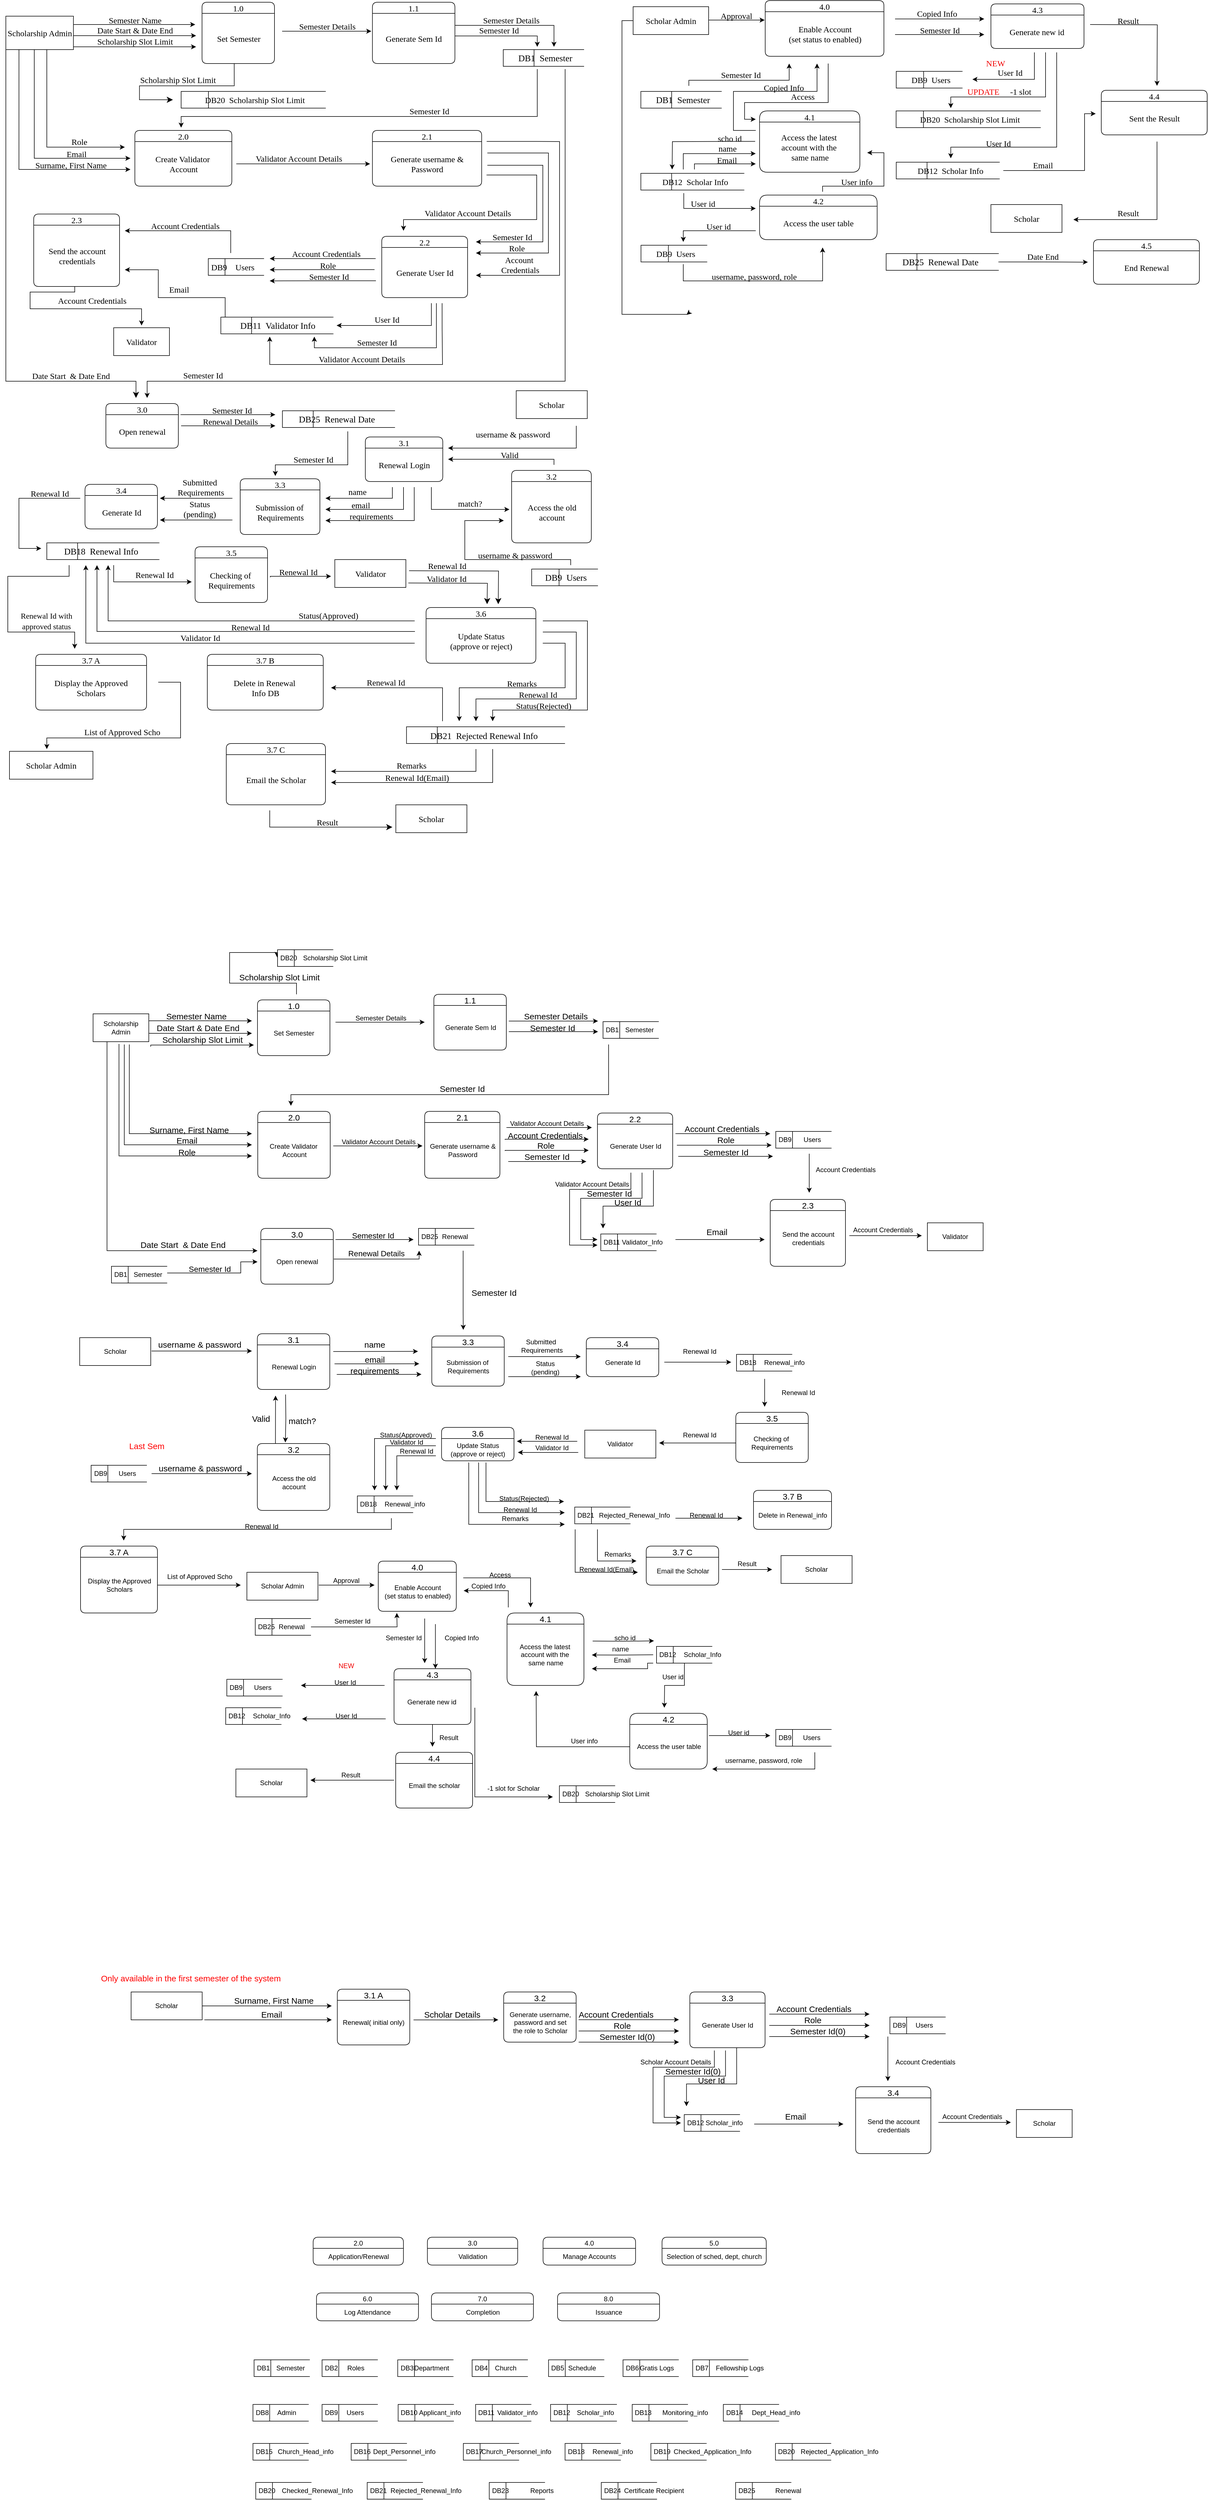 <mxfile version="27.0.3">
  <diagram name="Page-1" id="H9mCC4LKSI06X5eU0nQ4">
    <mxGraphModel dx="1783" dy="986" grid="1" gridSize="10" guides="1" tooltips="1" connect="1" arrows="1" fold="1" page="1" pageScale="1" pageWidth="1100" pageHeight="1700" math="0" shadow="0">
      <root>
        <mxCell id="0" />
        <mxCell id="1" parent="0" />
        <mxCell id="bBNReim9IivtYAumU8x--395" value="DB9" style="html=1;dashed=0;whiteSpace=wrap;shape=mxgraph.dfd.dataStoreID;align=left;spacingLeft=3;points=[[0,0],[0.5,0],[1,0],[0,0.5],[1,0.5],[0,1],[0.5,1],[1,1]];" parent="1" vertex="1">
          <mxGeometry x="585.88" y="4350" width="100" height="30" as="geometry" />
        </mxCell>
        <mxCell id="RpUNXSWF-gNv1XYwJZ2Y-30" style="edgeStyle=orthogonalEdgeStyle;rounded=0;orthogonalLoop=1;jettySize=auto;html=1;" parent="1" edge="1">
          <mxGeometry relative="1" as="geometry">
            <mxPoint x="610" y="1870" as="sourcePoint" />
            <mxPoint x="770" y="1870" as="targetPoint" />
            <Array as="points">
              <mxPoint x="660" y="1870" />
              <mxPoint x="660" y="1870" />
            </Array>
          </mxGeometry>
        </mxCell>
        <mxCell id="7z3SevUB98jJA0cymraQ-17" style="edgeStyle=orthogonalEdgeStyle;rounded=0;orthogonalLoop=1;jettySize=auto;html=1;fontSize=12;startSize=8;endSize=8;entryX=0;entryY=0.5;entryDx=0;entryDy=0;" parent="1" target="7z3SevUB98jJA0cymraQ-13" edge="1">
          <mxGeometry relative="1" as="geometry">
            <mxPoint x="390" y="1780" as="targetPoint" />
            <mxPoint x="540" y="1820" as="sourcePoint" />
            <Array as="points">
              <mxPoint x="540" y="1800" />
              <mxPoint x="420" y="1800" />
              <mxPoint x="420" y="1745" />
            </Array>
          </mxGeometry>
        </mxCell>
        <mxCell id="bBNReim9IivtYAumU8x--396" value="1.0" style="swimlane;fontStyle=0;childLayout=stackLayout;horizontal=1;startSize=20;fillColor=#ffffff;horizontalStack=0;resizeParent=1;resizeParentMax=0;resizeLast=0;collapsible=0;marginBottom=0;swimlaneFillColor=#ffffff;rounded=1;fontSize=15;" parent="1" vertex="1">
          <mxGeometry x="470" y="1830" width="130" height="100" as="geometry" />
        </mxCell>
        <mxCell id="bBNReim9IivtYAumU8x--397" value="Set Semester" style="text;html=1;align=center;verticalAlign=middle;resizable=0;points=[];autosize=1;strokeColor=none;fillColor=none;perimeterSpacing=0;spacingTop=30;spacingBottom=30;" parent="bBNReim9IivtYAumU8x--396" vertex="1">
          <mxGeometry y="20" width="130" height="80" as="geometry" />
        </mxCell>
        <mxCell id="bBNReim9IivtYAumU8x--399" value="2.0" style="swimlane;fontStyle=0;childLayout=stackLayout;horizontal=1;startSize=20;fillColor=#ffffff;horizontalStack=0;resizeParent=1;resizeParentMax=0;resizeLast=0;collapsible=0;marginBottom=0;swimlaneFillColor=#ffffff;rounded=1;" parent="1" vertex="1">
          <mxGeometry x="569.88" y="4050" width="162" height="50" as="geometry" />
        </mxCell>
        <mxCell id="bBNReim9IivtYAumU8x--400" value="Application/Renewal" style="text;html=1;align=center;verticalAlign=middle;resizable=0;points=[];autosize=1;strokeColor=none;fillColor=none;" parent="bBNReim9IivtYAumU8x--399" vertex="1">
          <mxGeometry y="20" width="162" height="30" as="geometry" />
        </mxCell>
        <mxCell id="bBNReim9IivtYAumU8x--401" value="3.0" style="swimlane;fontStyle=0;childLayout=stackLayout;horizontal=1;startSize=20;fillColor=#ffffff;horizontalStack=0;resizeParent=1;resizeParentMax=0;resizeLast=0;collapsible=0;marginBottom=0;swimlaneFillColor=#ffffff;rounded=1;" parent="1" vertex="1">
          <mxGeometry x="774.88" y="4050" width="162" height="50" as="geometry" />
        </mxCell>
        <mxCell id="bBNReim9IivtYAumU8x--402" value="Validation" style="text;html=1;align=center;verticalAlign=middle;resizable=0;points=[];autosize=1;strokeColor=none;fillColor=none;" parent="bBNReim9IivtYAumU8x--401" vertex="1">
          <mxGeometry y="20" width="162" height="30" as="geometry" />
        </mxCell>
        <mxCell id="bBNReim9IivtYAumU8x--404" value="4.0" style="swimlane;fontStyle=0;childLayout=stackLayout;horizontal=1;startSize=20;fillColor=#ffffff;horizontalStack=0;resizeParent=1;resizeParentMax=0;resizeLast=0;collapsible=0;marginBottom=0;swimlaneFillColor=#ffffff;rounded=1;" parent="1" vertex="1">
          <mxGeometry x="982.38" y="4050" width="166" height="50" as="geometry" />
        </mxCell>
        <mxCell id="bBNReim9IivtYAumU8x--405" value="Manage Accounts" style="text;html=1;align=center;verticalAlign=middle;resizable=0;points=[];autosize=1;strokeColor=none;fillColor=none;" parent="bBNReim9IivtYAumU8x--404" vertex="1">
          <mxGeometry y="20" width="166" height="30" as="geometry" />
        </mxCell>
        <mxCell id="bBNReim9IivtYAumU8x--406" value="5.0" style="swimlane;fontStyle=0;childLayout=stackLayout;horizontal=1;startSize=20;fillColor=#ffffff;horizontalStack=0;resizeParent=1;resizeParentMax=0;resizeLast=0;collapsible=0;marginBottom=0;swimlaneFillColor=#ffffff;rounded=1;" parent="1" vertex="1">
          <mxGeometry x="1195.88" y="4050" width="187" height="50" as="geometry" />
        </mxCell>
        <mxCell id="bBNReim9IivtYAumU8x--407" value="Selection of sched, dept, church" style="text;html=1;align=center;verticalAlign=middle;resizable=0;points=[];autosize=1;strokeColor=none;fillColor=none;" parent="bBNReim9IivtYAumU8x--406" vertex="1">
          <mxGeometry y="20" width="187" height="30" as="geometry" />
        </mxCell>
        <mxCell id="bBNReim9IivtYAumU8x--411" value="6.0" style="swimlane;fontStyle=0;childLayout=stackLayout;horizontal=1;startSize=20;fillColor=#ffffff;horizontalStack=0;resizeParent=1;resizeParentMax=0;resizeLast=0;collapsible=0;marginBottom=0;swimlaneFillColor=#ffffff;rounded=1;" parent="1" vertex="1">
          <mxGeometry x="575.88" y="4150" width="183" height="50" as="geometry" />
        </mxCell>
        <mxCell id="bBNReim9IivtYAumU8x--412" value="Log Attendance" style="text;html=1;align=center;verticalAlign=middle;resizable=0;points=[];autosize=1;strokeColor=none;fillColor=none;" parent="bBNReim9IivtYAumU8x--411" vertex="1">
          <mxGeometry y="20" width="183" height="30" as="geometry" />
        </mxCell>
        <mxCell id="bBNReim9IivtYAumU8x--413" value="7.0" style="swimlane;fontStyle=0;childLayout=stackLayout;horizontal=1;startSize=20;fillColor=#ffffff;horizontalStack=0;resizeParent=1;resizeParentMax=0;resizeLast=0;collapsible=0;marginBottom=0;swimlaneFillColor=#ffffff;rounded=1;" parent="1" vertex="1">
          <mxGeometry x="782.13" y="4150" width="183" height="50" as="geometry" />
        </mxCell>
        <mxCell id="bBNReim9IivtYAumU8x--414" value="Completion" style="text;html=1;align=center;verticalAlign=middle;resizable=0;points=[];autosize=1;strokeColor=none;fillColor=none;" parent="bBNReim9IivtYAumU8x--413" vertex="1">
          <mxGeometry y="20" width="183" height="30" as="geometry" />
        </mxCell>
        <mxCell id="bBNReim9IivtYAumU8x--415" value="8.0" style="swimlane;fontStyle=0;childLayout=stackLayout;horizontal=1;startSize=20;fillColor=#ffffff;horizontalStack=0;resizeParent=1;resizeParentMax=0;resizeLast=0;collapsible=0;marginBottom=0;swimlaneFillColor=#ffffff;rounded=1;" parent="1" vertex="1">
          <mxGeometry x="1008.38" y="4150" width="183" height="50" as="geometry" />
        </mxCell>
        <mxCell id="bBNReim9IivtYAumU8x--416" value="Issuance" style="text;html=1;align=center;verticalAlign=middle;resizable=0;points=[];autosize=1;strokeColor=none;fillColor=none;" parent="bBNReim9IivtYAumU8x--415" vertex="1">
          <mxGeometry y="20" width="183" height="30" as="geometry" />
        </mxCell>
        <mxCell id="bBNReim9IivtYAumU8x--417" value="Users" style="text;html=1;align=center;verticalAlign=middle;resizable=0;points=[];autosize=1;strokeColor=none;fillColor=none;" parent="1" vertex="1">
          <mxGeometry x="619.63" y="4350" width="50" height="30" as="geometry" />
        </mxCell>
        <mxCell id="bBNReim9IivtYAumU8x--418" value="DB8" style="html=1;dashed=0;whiteSpace=wrap;shape=mxgraph.dfd.dataStoreID;align=left;spacingLeft=3;points=[[0,0],[0.5,0],[1,0],[0,0.5],[1,0.5],[0,1],[0.5,1],[1,1]];" parent="1" vertex="1">
          <mxGeometry x="461.88" y="4350" width="100" height="30" as="geometry" />
        </mxCell>
        <mxCell id="bBNReim9IivtYAumU8x--419" value="Admin" style="text;html=1;align=center;verticalAlign=middle;resizable=0;points=[];autosize=1;strokeColor=none;fillColor=none;" parent="1" vertex="1">
          <mxGeometry x="491.88" y="4350" width="60" height="30" as="geometry" />
        </mxCell>
        <mxCell id="bBNReim9IivtYAumU8x--420" value="DB2" style="html=1;dashed=0;whiteSpace=wrap;shape=mxgraph.dfd.dataStoreID;align=left;spacingLeft=3;points=[[0,0],[0.5,0],[1,0],[0,0.5],[1,0.5],[0,1],[0.5,1],[1,1]];" parent="1" vertex="1">
          <mxGeometry x="585.88" y="4270" width="100" height="30" as="geometry" />
        </mxCell>
        <mxCell id="bBNReim9IivtYAumU8x--421" value="Roles" style="text;html=1;align=center;verticalAlign=middle;resizable=0;points=[];autosize=1;strokeColor=none;fillColor=none;" parent="1" vertex="1">
          <mxGeometry x="620.88" y="4270" width="50" height="30" as="geometry" />
        </mxCell>
        <mxCell id="bBNReim9IivtYAumU8x--422" value="DB3" style="html=1;dashed=0;whiteSpace=wrap;shape=mxgraph.dfd.dataStoreID;align=left;spacingLeft=3;points=[[0,0],[0.5,0],[1,0],[0,0.5],[1,0.5],[0,1],[0.5,1],[1,1]];" parent="1" vertex="1">
          <mxGeometry x="721.63" y="4270" width="100" height="30" as="geometry" />
        </mxCell>
        <mxCell id="bBNReim9IivtYAumU8x--423" value="Department" style="text;html=1;align=center;verticalAlign=middle;resizable=0;points=[];autosize=1;strokeColor=none;fillColor=none;" parent="1" vertex="1">
          <mxGeometry x="736.63" y="4270" width="90" height="30" as="geometry" />
        </mxCell>
        <mxCell id="bBNReim9IivtYAumU8x--424" value="DB5" style="html=1;dashed=0;whiteSpace=wrap;shape=mxgraph.dfd.dataStoreID;align=left;spacingLeft=3;points=[[0,0],[0.5,0],[1,0],[0,0.5],[1,0.5],[0,1],[0.5,1],[1,1]];" parent="1" vertex="1">
          <mxGeometry x="992.26" y="4270" width="100" height="30" as="geometry" />
        </mxCell>
        <mxCell id="bBNReim9IivtYAumU8x--425" value="Schedule" style="text;html=1;align=center;verticalAlign=middle;resizable=0;points=[];autosize=1;strokeColor=none;fillColor=none;" parent="1" vertex="1">
          <mxGeometry x="1017.26" y="4270" width="70" height="30" as="geometry" />
        </mxCell>
        <mxCell id="bBNReim9IivtYAumU8x--427" value="DB6" style="html=1;dashed=0;whiteSpace=wrap;shape=mxgraph.dfd.dataStoreID;align=left;spacingLeft=3;points=[[0,0],[0.5,0],[1,0],[0,0.5],[1,0.5],[0,1],[0.5,1],[1,1]];" parent="1" vertex="1">
          <mxGeometry x="1125.88" y="4270" width="100" height="30" as="geometry" />
        </mxCell>
        <mxCell id="bBNReim9IivtYAumU8x--428" value="Gratis Logs" style="text;html=1;align=center;verticalAlign=middle;resizable=0;points=[];autosize=1;strokeColor=none;fillColor=none;" parent="1" vertex="1">
          <mxGeometry x="1145.88" y="4270" width="80" height="30" as="geometry" />
        </mxCell>
        <mxCell id="bBNReim9IivtYAumU8x--429" value="DB7" style="html=1;dashed=0;whiteSpace=wrap;shape=mxgraph.dfd.dataStoreID;align=left;spacingLeft=3;points=[[0,0],[0.5,0],[1,0],[0,0.5],[1,0.5],[0,1],[0.5,1],[1,1]];" parent="1" vertex="1">
          <mxGeometry x="1250.88" y="4270" width="100" height="30" as="geometry" />
        </mxCell>
        <mxCell id="bBNReim9IivtYAumU8x--430" value="Fellowship Logs" style="text;html=1;align=center;verticalAlign=middle;resizable=0;points=[];autosize=1;strokeColor=none;fillColor=none;" parent="1" vertex="1">
          <mxGeometry x="1279.88" y="4270" width="110" height="30" as="geometry" />
        </mxCell>
        <mxCell id="bBNReim9IivtYAumU8x--432" value="DB1" style="html=1;dashed=0;whiteSpace=wrap;shape=mxgraph.dfd.dataStoreID;align=left;spacingLeft=3;points=[[0,0],[0.5,0],[1,0],[0,0.5],[1,0.5],[0,1],[0.5,1],[1,1]];" parent="1" vertex="1">
          <mxGeometry x="463.88" y="4270" width="100" height="30" as="geometry" />
        </mxCell>
        <mxCell id="bBNReim9IivtYAumU8x--433" value="Semester" style="text;html=1;align=center;verticalAlign=middle;resizable=0;points=[];autosize=1;strokeColor=none;fillColor=none;" parent="1" vertex="1">
          <mxGeometry x="493.88" y="4270" width="70" height="30" as="geometry" />
        </mxCell>
        <mxCell id="bBNReim9IivtYAumU8x--434" value="DB11" style="html=1;dashed=0;whiteSpace=wrap;shape=mxgraph.dfd.dataStoreID;align=left;spacingLeft=3;points=[[0,0],[0.5,0],[1,0],[0,0.5],[1,0.5],[0,1],[0.5,1],[1,1]];" parent="1" vertex="1">
          <mxGeometry x="861.38" y="4350" width="100" height="30" as="geometry" />
        </mxCell>
        <mxCell id="bBNReim9IivtYAumU8x--435" value="Validator_info" style="text;html=1;align=center;verticalAlign=middle;resizable=0;points=[];autosize=1;strokeColor=none;fillColor=none;" parent="1" vertex="1">
          <mxGeometry x="885.88" y="4350" width="100" height="30" as="geometry" />
        </mxCell>
        <mxCell id="bBNReim9IivtYAumU8x--436" value="DB12" style="html=1;dashed=0;whiteSpace=wrap;shape=mxgraph.dfd.dataStoreID;align=left;spacingLeft=3;points=[[0,0],[0.5,0],[1,0],[0,0.5],[1,0.5],[0,1],[0.5,1],[1,1]];" parent="1" vertex="1">
          <mxGeometry x="995.88" y="4350" width="119" height="30" as="geometry" />
        </mxCell>
        <mxCell id="bBNReim9IivtYAumU8x--437" value="Scholar_info" style="text;html=1;align=center;verticalAlign=middle;resizable=0;points=[];autosize=1;strokeColor=none;fillColor=none;" parent="1" vertex="1">
          <mxGeometry x="1031.38" y="4350" width="90" height="30" as="geometry" />
        </mxCell>
        <mxCell id="bBNReim9IivtYAumU8x--438" value="DB16" style="html=1;dashed=0;whiteSpace=wrap;shape=mxgraph.dfd.dataStoreID;align=left;spacingLeft=3;points=[[0,0],[0.5,0],[1,0],[0,0.5],[1,0.5],[0,1],[0.5,1],[1,1]];" parent="1" vertex="1">
          <mxGeometry x="638.13" y="4420" width="100" height="30" as="geometry" />
        </mxCell>
        <mxCell id="bBNReim9IivtYAumU8x--439" value="Dept_Personnel_info" style="text;html=1;align=center;verticalAlign=middle;resizable=0;points=[];autosize=1;strokeColor=none;fillColor=none;" parent="1" vertex="1">
          <mxGeometry x="662.63" y="4420" width="140" height="30" as="geometry" />
        </mxCell>
        <mxCell id="bBNReim9IivtYAumU8x--440" value="DB17" style="html=1;dashed=0;whiteSpace=wrap;shape=mxgraph.dfd.dataStoreID;align=left;spacingLeft=3;points=[[0,0],[0.5,0],[1,0],[0,0.5],[1,0.5],[0,1],[0.5,1],[1,1]];" parent="1" vertex="1">
          <mxGeometry x="839.38" y="4420" width="100" height="30" as="geometry" />
        </mxCell>
        <mxCell id="bBNReim9IivtYAumU8x--441" value="Church_Personnel_info" style="text;html=1;align=center;verticalAlign=middle;resizable=0;points=[];autosize=1;strokeColor=none;fillColor=none;" parent="1" vertex="1">
          <mxGeometry x="858.88" y="4420" width="150" height="30" as="geometry" />
        </mxCell>
        <mxCell id="bBNReim9IivtYAumU8x--442" value="DB14" style="html=1;dashed=0;whiteSpace=wrap;shape=mxgraph.dfd.dataStoreID;align=left;spacingLeft=3;points=[[0,0],[0.5,0],[1,0],[0,0.5],[1,0.5],[0,1],[0.5,1],[1,1]];" parent="1" vertex="1">
          <mxGeometry x="1305.88" y="4350" width="100" height="30" as="geometry" />
        </mxCell>
        <mxCell id="bBNReim9IivtYAumU8x--443" value="Dept_Head_info" style="text;html=1;align=center;verticalAlign=middle;resizable=0;points=[];autosize=1;strokeColor=none;fillColor=none;" parent="1" vertex="1">
          <mxGeometry x="1345.38" y="4350" width="110" height="30" as="geometry" />
        </mxCell>
        <mxCell id="bBNReim9IivtYAumU8x--444" value="DB15" style="html=1;dashed=0;whiteSpace=wrap;shape=mxgraph.dfd.dataStoreID;align=left;spacingLeft=3;points=[[0,0],[0.5,0],[1,0],[0,0.5],[1,0.5],[0,1],[0.5,1],[1,1]];" parent="1" vertex="1">
          <mxGeometry x="461.88" y="4420" width="100" height="30" as="geometry" />
        </mxCell>
        <mxCell id="bBNReim9IivtYAumU8x--445" value="Church_Head_info" style="text;html=1;align=center;verticalAlign=middle;resizable=0;points=[];autosize=1;strokeColor=none;fillColor=none;" parent="1" vertex="1">
          <mxGeometry x="496.38" y="4420" width="120" height="30" as="geometry" />
        </mxCell>
        <mxCell id="bBNReim9IivtYAumU8x--446" value="DB13" style="html=1;dashed=0;whiteSpace=wrap;shape=mxgraph.dfd.dataStoreID;align=left;spacingLeft=3;points=[[0,0],[0.5,0],[1,0],[0,0.5],[1,0.5],[0,1],[0.5,1],[1,1]];" parent="1" vertex="1">
          <mxGeometry x="1142.38" y="4350" width="100" height="30" as="geometry" />
        </mxCell>
        <mxCell id="bBNReim9IivtYAumU8x--447" value="Monitoring_info" style="text;html=1;align=center;verticalAlign=middle;resizable=0;points=[];autosize=1;strokeColor=none;fillColor=none;" parent="1" vertex="1">
          <mxGeometry x="1181.88" y="4350" width="110" height="30" as="geometry" />
        </mxCell>
        <mxCell id="bBNReim9IivtYAumU8x--448" value="DB10" style="html=1;dashed=0;whiteSpace=wrap;shape=mxgraph.dfd.dataStoreID;align=left;spacingLeft=3;points=[[0,0],[0.5,0],[1,0],[0,0.5],[1,0.5],[0,1],[0.5,1],[1,1]];" parent="1" vertex="1">
          <mxGeometry x="722.38" y="4350" width="100" height="30" as="geometry" />
        </mxCell>
        <mxCell id="bBNReim9IivtYAumU8x--449" value="Applicant_info" style="text;html=1;align=center;verticalAlign=middle;resizable=0;points=[];autosize=1;strokeColor=none;fillColor=none;" parent="1" vertex="1">
          <mxGeometry x="746.88" y="4350" width="100" height="30" as="geometry" />
        </mxCell>
        <mxCell id="RpUNXSWF-gNv1XYwJZ2Y-1" value="DB4" style="html=1;dashed=0;whiteSpace=wrap;shape=mxgraph.dfd.dataStoreID;align=left;spacingLeft=3;points=[[0,0],[0.5,0],[1,0],[0,0.5],[1,0.5],[0,1],[0.5,1],[1,1]];" parent="1" vertex="1">
          <mxGeometry x="855.13" y="4270" width="100" height="30" as="geometry" />
        </mxCell>
        <mxCell id="RpUNXSWF-gNv1XYwJZ2Y-2" value="Church" style="text;html=1;align=center;verticalAlign=middle;resizable=0;points=[];autosize=1;strokeColor=none;fillColor=none;" parent="1" vertex="1">
          <mxGeometry x="885.13" y="4270" width="60" height="30" as="geometry" />
        </mxCell>
        <mxCell id="RpUNXSWF-gNv1XYwJZ2Y-3" value="DB19" style="html=1;dashed=0;whiteSpace=wrap;shape=mxgraph.dfd.dataStoreID;align=left;spacingLeft=3;points=[[0,0],[0.5,0],[1,0],[0,0.5],[1,0.5],[0,1],[0.5,1],[1,1]];" parent="1" vertex="1">
          <mxGeometry x="1175.88" y="4420" width="100" height="30" as="geometry" />
        </mxCell>
        <mxCell id="RpUNXSWF-gNv1XYwJZ2Y-4" value="Checked_Application_Info" style="text;html=1;align=center;verticalAlign=middle;resizable=0;points=[];autosize=1;strokeColor=none;fillColor=none;" parent="1" vertex="1">
          <mxGeometry x="1205.88" y="4420" width="160" height="30" as="geometry" />
        </mxCell>
        <mxCell id="RpUNXSWF-gNv1XYwJZ2Y-5" value="DB20" style="html=1;dashed=0;whiteSpace=wrap;shape=mxgraph.dfd.dataStoreID;align=left;spacingLeft=3;points=[[0,0],[0.5,0],[1,0],[0,0.5],[1,0.5],[0,1],[0.5,1],[1,1]];" parent="1" vertex="1">
          <mxGeometry x="1399.38" y="4420" width="100" height="30" as="geometry" />
        </mxCell>
        <mxCell id="RpUNXSWF-gNv1XYwJZ2Y-6" value="Rejected_Application_Info" style="text;html=1;align=center;verticalAlign=middle;resizable=0;points=[];autosize=1;strokeColor=none;fillColor=none;" parent="1" vertex="1">
          <mxGeometry x="1433.88" y="4420" width="160" height="30" as="geometry" />
        </mxCell>
        <mxCell id="RpUNXSWF-gNv1XYwJZ2Y-7" value="DB20" style="html=1;dashed=0;whiteSpace=wrap;shape=mxgraph.dfd.dataStoreID;align=left;spacingLeft=3;points=[[0,0],[0.5,0],[1,0],[0,0.5],[1,0.5],[0,1],[0.5,1],[1,1]];" parent="1" vertex="1">
          <mxGeometry x="466.88" y="4490" width="100" height="30" as="geometry" />
        </mxCell>
        <mxCell id="RpUNXSWF-gNv1XYwJZ2Y-8" value="Checked_Renewal_Info" style="text;html=1;align=center;verticalAlign=middle;resizable=0;points=[];autosize=1;strokeColor=none;fillColor=none;" parent="1" vertex="1">
          <mxGeometry x="501.88" y="4490" width="150" height="30" as="geometry" />
        </mxCell>
        <mxCell id="RpUNXSWF-gNv1XYwJZ2Y-9" value="DB21" style="html=1;dashed=0;whiteSpace=wrap;shape=mxgraph.dfd.dataStoreID;align=left;spacingLeft=3;points=[[0,0],[0.5,0],[1,0],[0,0.5],[1,0.5],[0,1],[0.5,1],[1,1]];" parent="1" vertex="1">
          <mxGeometry x="666.88" y="4490" width="100" height="30" as="geometry" />
        </mxCell>
        <mxCell id="RpUNXSWF-gNv1XYwJZ2Y-10" value="Rejected_Renewal_Info" style="text;html=1;align=center;verticalAlign=middle;resizable=0;points=[];autosize=1;strokeColor=none;fillColor=none;" parent="1" vertex="1">
          <mxGeometry x="696.88" y="4490" width="150" height="30" as="geometry" />
        </mxCell>
        <mxCell id="RpUNXSWF-gNv1XYwJZ2Y-11" value="DB18" style="html=1;dashed=0;whiteSpace=wrap;shape=mxgraph.dfd.dataStoreID;align=left;spacingLeft=3;points=[[0,0],[0.5,0],[1,0],[0,0.5],[1,0.5],[0,1],[0.5,1],[1,1]];" parent="1" vertex="1">
          <mxGeometry x="1021.88" y="4420" width="100" height="30" as="geometry" />
        </mxCell>
        <mxCell id="RpUNXSWF-gNv1XYwJZ2Y-12" value="Renewal_info" style="text;html=1;align=center;verticalAlign=middle;resizable=0;points=[];autosize=1;strokeColor=none;fillColor=none;" parent="1" vertex="1">
          <mxGeometry x="1056.88" y="4420" width="100" height="30" as="geometry" />
        </mxCell>
        <mxCell id="RpUNXSWF-gNv1XYwJZ2Y-14" value="DB24" style="html=1;dashed=0;whiteSpace=wrap;shape=mxgraph.dfd.dataStoreID;align=left;spacingLeft=3;points=[[0,0],[0.5,0],[1,0],[0,0.5],[1,0.5],[0,1],[0.5,1],[1,1]];" parent="1" vertex="1">
          <mxGeometry x="1086.88" y="4490" width="100" height="30" as="geometry" />
        </mxCell>
        <mxCell id="RpUNXSWF-gNv1XYwJZ2Y-15" value="Certificate Recipient" style="text;html=1;align=center;verticalAlign=middle;resizable=0;points=[];autosize=1;strokeColor=none;fillColor=none;" parent="1" vertex="1">
          <mxGeometry x="1116.38" y="4490" width="130" height="30" as="geometry" />
        </mxCell>
        <mxCell id="RpUNXSWF-gNv1XYwJZ2Y-16" value="DB23" style="html=1;dashed=0;whiteSpace=wrap;shape=mxgraph.dfd.dataStoreID;align=left;spacingLeft=3;points=[[0,0],[0.5,0],[1,0],[0,0.5],[1,0.5],[0,1],[0.5,1],[1,1]];" parent="1" vertex="1">
          <mxGeometry x="885.88" y="4490" width="100" height="30" as="geometry" />
        </mxCell>
        <mxCell id="RpUNXSWF-gNv1XYwJZ2Y-17" value="Reports" style="text;html=1;align=center;verticalAlign=middle;resizable=0;points=[];autosize=1;strokeColor=none;fillColor=none;" parent="1" vertex="1">
          <mxGeometry x="945.38" y="4490" width="70" height="30" as="geometry" />
        </mxCell>
        <mxCell id="RpUNXSWF-gNv1XYwJZ2Y-21" style="edgeStyle=orthogonalEdgeStyle;rounded=0;orthogonalLoop=1;jettySize=auto;html=1;exitX=1;exitY=0.25;exitDx=0;exitDy=0;" parent="1" source="RpUNXSWF-gNv1XYwJZ2Y-20" edge="1">
          <mxGeometry relative="1" as="geometry">
            <mxPoint x="460" y="1867.667" as="targetPoint" />
          </mxGeometry>
        </mxCell>
        <mxCell id="RpUNXSWF-gNv1XYwJZ2Y-23" style="edgeStyle=orthogonalEdgeStyle;rounded=0;orthogonalLoop=1;jettySize=auto;html=1;exitX=1;exitY=0.75;exitDx=0;exitDy=0;" parent="1" source="RpUNXSWF-gNv1XYwJZ2Y-20" edge="1">
          <mxGeometry relative="1" as="geometry">
            <mxPoint x="460" y="1890" as="targetPoint" />
            <Array as="points">
              <mxPoint x="275" y="1890" />
            </Array>
          </mxGeometry>
        </mxCell>
        <mxCell id="RpUNXSWF-gNv1XYwJZ2Y-33" style="edgeStyle=orthogonalEdgeStyle;rounded=0;orthogonalLoop=1;jettySize=auto;html=1;" parent="1" edge="1">
          <mxGeometry relative="1" as="geometry">
            <mxPoint x="460" y="2070.0" as="targetPoint" />
            <mxPoint x="240" y="1910" as="sourcePoint" />
            <Array as="points">
              <mxPoint x="240" y="2070" />
            </Array>
          </mxGeometry>
        </mxCell>
        <mxCell id="RpUNXSWF-gNv1XYwJZ2Y-117" style="edgeStyle=orthogonalEdgeStyle;rounded=0;orthogonalLoop=1;jettySize=auto;html=1;exitX=0.25;exitY=1;exitDx=0;exitDy=0;" parent="1" source="RpUNXSWF-gNv1XYwJZ2Y-20" edge="1">
          <mxGeometry relative="1" as="geometry">
            <mxPoint x="470" y="2280" as="targetPoint" />
            <Array as="points">
              <mxPoint x="200" y="2280" />
            </Array>
          </mxGeometry>
        </mxCell>
        <mxCell id="RpUNXSWF-gNv1XYwJZ2Y-20" value="Scholarship Admin" style="html=1;dashed=0;whiteSpace=wrap;" parent="1" vertex="1">
          <mxGeometry x="175" y="1855" width="100" height="50" as="geometry" />
        </mxCell>
        <mxCell id="RpUNXSWF-gNv1XYwJZ2Y-24" value="&lt;font style=&quot;font-size: 15px;&quot;&gt;Semester Name&lt;/font&gt;" style="text;html=1;align=center;verticalAlign=middle;resizable=0;points=[];autosize=1;strokeColor=none;fillColor=none;" parent="1" vertex="1">
          <mxGeometry x="294.5" y="1844" width="130" height="30" as="geometry" />
        </mxCell>
        <mxCell id="RpUNXSWF-gNv1XYwJZ2Y-25" value="&lt;span style=&quot;font-size: 15px;&quot;&gt;Date Start &amp;amp; Date End&lt;/span&gt;" style="text;html=1;align=center;verticalAlign=middle;resizable=0;points=[];autosize=1;strokeColor=none;fillColor=none;" parent="1" vertex="1">
          <mxGeometry x="277.5" y="1865" width="170" height="30" as="geometry" />
        </mxCell>
        <mxCell id="RpUNXSWF-gNv1XYwJZ2Y-58" style="edgeStyle=orthogonalEdgeStyle;rounded=0;orthogonalLoop=1;jettySize=auto;html=1;" parent="1" edge="1">
          <mxGeometry relative="1" as="geometry">
            <mxPoint x="530" y="2020" as="targetPoint" />
            <mxPoint x="1100" y="1910" as="sourcePoint" />
            <Array as="points">
              <mxPoint x="1100" y="2000" />
              <mxPoint x="530" y="2000" />
            </Array>
          </mxGeometry>
        </mxCell>
        <mxCell id="RpUNXSWF-gNv1XYwJZ2Y-28" value="DB1" style="html=1;dashed=0;whiteSpace=wrap;shape=mxgraph.dfd.dataStoreID;align=left;spacingLeft=3;points=[[0,0],[0.5,0],[1,0],[0,0.5],[1,0.5],[0,1],[0.5,1],[1,1]];" parent="1" vertex="1">
          <mxGeometry x="1090" y="1869" width="100" height="30" as="geometry" />
        </mxCell>
        <mxCell id="RpUNXSWF-gNv1XYwJZ2Y-29" value="Semester" style="text;html=1;align=center;verticalAlign=middle;resizable=0;points=[];autosize=1;strokeColor=none;fillColor=none;" parent="1" vertex="1">
          <mxGeometry x="1120" y="1869" width="70" height="30" as="geometry" />
        </mxCell>
        <mxCell id="RpUNXSWF-gNv1XYwJZ2Y-31" value="2.0" style="swimlane;fontStyle=0;childLayout=stackLayout;horizontal=1;startSize=20;fillColor=#ffffff;horizontalStack=0;resizeParent=1;resizeParentMax=0;resizeLast=0;collapsible=0;marginBottom=0;swimlaneFillColor=#ffffff;rounded=1;fontSize=15;" parent="1" vertex="1">
          <mxGeometry x="470.5" y="2030" width="130" height="120" as="geometry" />
        </mxCell>
        <mxCell id="RpUNXSWF-gNv1XYwJZ2Y-32" value="&lt;span class=&quot;_fadeIn_m1hgl_8&quot;&gt;Create &lt;/span&gt;&lt;span class=&quot;_fadeIn_m1hgl_8&quot;&gt;Validator&amp;nbsp;&lt;/span&gt;&lt;div&gt;&lt;span class=&quot;_fadeIn_m1hgl_8&quot;&gt;Account&lt;/span&gt;&lt;/div&gt;" style="text;html=1;align=center;verticalAlign=middle;resizable=0;points=[];autosize=1;strokeColor=none;fillColor=none;perimeterSpacing=0;spacingTop=30;spacingBottom=30;" parent="RpUNXSWF-gNv1XYwJZ2Y-31" vertex="1">
          <mxGeometry y="20" width="130" height="100" as="geometry" />
        </mxCell>
        <mxCell id="RpUNXSWF-gNv1XYwJZ2Y-35" value="&lt;span style=&quot;font-size: 15px;&quot;&gt;Surname, First Name&lt;/span&gt;" style="text;html=1;align=center;verticalAlign=middle;resizable=0;points=[];autosize=1;strokeColor=none;fillColor=none;" parent="1" vertex="1">
          <mxGeometry x="261.5" y="2048" width="170" height="30" as="geometry" />
        </mxCell>
        <mxCell id="RpUNXSWF-gNv1XYwJZ2Y-36" style="edgeStyle=orthogonalEdgeStyle;rounded=0;orthogonalLoop=1;jettySize=auto;html=1;" parent="1" edge="1">
          <mxGeometry relative="1" as="geometry">
            <mxPoint x="460" y="2090" as="targetPoint" />
            <mxPoint x="231" y="1910" as="sourcePoint" />
            <Array as="points">
              <mxPoint x="231" y="2090" />
              <mxPoint x="460" y="2090" />
            </Array>
          </mxGeometry>
        </mxCell>
        <mxCell id="RpUNXSWF-gNv1XYwJZ2Y-37" value="&lt;span style=&quot;font-size: 15px;&quot;&gt;Email&lt;/span&gt;" style="text;html=1;align=center;verticalAlign=middle;resizable=0;points=[];autosize=1;strokeColor=none;fillColor=none;" parent="1" vertex="1">
          <mxGeometry x="313" y="2067" width="60" height="30" as="geometry" />
        </mxCell>
        <mxCell id="RpUNXSWF-gNv1XYwJZ2Y-38" style="edgeStyle=orthogonalEdgeStyle;rounded=0;orthogonalLoop=1;jettySize=auto;html=1;" parent="1" edge="1">
          <mxGeometry relative="1" as="geometry">
            <mxPoint x="460" y="2110" as="targetPoint" />
            <mxPoint x="221.49" y="1908.98" as="sourcePoint" />
            <Array as="points">
              <mxPoint x="222" y="2110" />
              <mxPoint x="451" y="2110" />
            </Array>
          </mxGeometry>
        </mxCell>
        <mxCell id="RpUNXSWF-gNv1XYwJZ2Y-41" value="&lt;span style=&quot;font-size: 15px;&quot;&gt;Role&lt;/span&gt;" style="text;html=1;align=center;verticalAlign=middle;resizable=0;points=[];autosize=1;strokeColor=none;fillColor=none;" parent="1" vertex="1">
          <mxGeometry x="318" y="2088" width="50" height="30" as="geometry" />
        </mxCell>
        <mxCell id="RpUNXSWF-gNv1XYwJZ2Y-50" value="1.1" style="swimlane;fontStyle=0;childLayout=stackLayout;horizontal=1;startSize=20;fillColor=#ffffff;horizontalStack=0;resizeParent=1;resizeParentMax=0;resizeLast=0;collapsible=0;marginBottom=0;swimlaneFillColor=#ffffff;rounded=1;fontSize=15;" parent="1" vertex="1">
          <mxGeometry x="786.5" y="1820" width="130" height="100" as="geometry" />
        </mxCell>
        <mxCell id="RpUNXSWF-gNv1XYwJZ2Y-51" value="Generate Sem Id" style="text;html=1;align=center;verticalAlign=middle;resizable=0;points=[];autosize=1;strokeColor=none;fillColor=none;perimeterSpacing=0;spacingTop=30;spacingBottom=30;" parent="RpUNXSWF-gNv1XYwJZ2Y-50" vertex="1">
          <mxGeometry y="20" width="130" height="80" as="geometry" />
        </mxCell>
        <mxCell id="RpUNXSWF-gNv1XYwJZ2Y-52" style="edgeStyle=orthogonalEdgeStyle;rounded=0;orthogonalLoop=1;jettySize=auto;html=1;" parent="1" edge="1">
          <mxGeometry relative="1" as="geometry">
            <mxPoint x="921" y="1868" as="sourcePoint" />
            <mxPoint x="1081" y="1868" as="targetPoint" />
            <Array as="points">
              <mxPoint x="971" y="1868" />
              <mxPoint x="971" y="1868" />
            </Array>
          </mxGeometry>
        </mxCell>
        <mxCell id="RpUNXSWF-gNv1XYwJZ2Y-53" value="&lt;font style=&quot;font-size: 15px;&quot;&gt;Semester Details&lt;/font&gt;" style="text;html=1;align=center;verticalAlign=middle;resizable=0;points=[];autosize=1;strokeColor=none;fillColor=none;" parent="1" vertex="1">
          <mxGeometry x="935" y="1844" width="140" height="30" as="geometry" />
        </mxCell>
        <mxCell id="RpUNXSWF-gNv1XYwJZ2Y-54" style="edgeStyle=orthogonalEdgeStyle;rounded=0;orthogonalLoop=1;jettySize=auto;html=1;" parent="1" edge="1">
          <mxGeometry relative="1" as="geometry">
            <mxPoint x="921" y="1887" as="sourcePoint" />
            <mxPoint x="1081" y="1887" as="targetPoint" />
            <Array as="points">
              <mxPoint x="971" y="1887" />
              <mxPoint x="971" y="1887" />
            </Array>
          </mxGeometry>
        </mxCell>
        <mxCell id="RpUNXSWF-gNv1XYwJZ2Y-57" value="&lt;font style=&quot;font-size: 15px;&quot;&gt;Semester Id&lt;/font&gt;" style="text;html=1;align=center;verticalAlign=middle;resizable=0;points=[];autosize=1;strokeColor=none;fillColor=none;" parent="1" vertex="1">
          <mxGeometry x="949" y="1865" width="100" height="30" as="geometry" />
        </mxCell>
        <mxCell id="RpUNXSWF-gNv1XYwJZ2Y-59" value="&lt;font style=&quot;font-size: 15px;&quot;&gt;Semester Id&lt;/font&gt;" style="text;html=1;align=center;verticalAlign=middle;resizable=0;points=[];autosize=1;strokeColor=none;fillColor=none;" parent="1" vertex="1">
          <mxGeometry x="786.5" y="1974" width="100" height="30" as="geometry" />
        </mxCell>
        <mxCell id="RpUNXSWF-gNv1XYwJZ2Y-71" style="edgeStyle=orthogonalEdgeStyle;rounded=0;orthogonalLoop=1;jettySize=auto;html=1;" parent="1" edge="1">
          <mxGeometry relative="1" as="geometry">
            <mxPoint x="1064.25" y="2080" as="targetPoint" />
            <mxPoint x="914.25" y="2081" as="sourcePoint" />
            <Array as="points">
              <mxPoint x="914.25" y="2080" />
            </Array>
          </mxGeometry>
        </mxCell>
        <mxCell id="RpUNXSWF-gNv1XYwJZ2Y-60" value="2.1" style="swimlane;fontStyle=0;childLayout=stackLayout;horizontal=1;startSize=20;fillColor=#ffffff;horizontalStack=0;resizeParent=1;resizeParentMax=0;resizeLast=0;collapsible=0;marginBottom=0;swimlaneFillColor=#ffffff;rounded=1;fontSize=15;" parent="1" vertex="1">
          <mxGeometry x="770" y="2030" width="135" height="120" as="geometry" />
        </mxCell>
        <mxCell id="RpUNXSWF-gNv1XYwJZ2Y-61" value="Generate username &amp;amp;&lt;div&gt;Password&lt;/div&gt;" style="text;html=1;align=center;verticalAlign=middle;resizable=0;points=[];autosize=1;strokeColor=none;fillColor=none;perimeterSpacing=0;spacingTop=30;spacingBottom=30;" parent="RpUNXSWF-gNv1XYwJZ2Y-60" vertex="1">
          <mxGeometry y="20" width="135" height="100" as="geometry" />
        </mxCell>
        <mxCell id="RpUNXSWF-gNv1XYwJZ2Y-62" value="&lt;span class=&quot;_fadeIn_m1hgl_8&quot;&gt;Semester &lt;/span&gt;&lt;span class=&quot;_fadeIn_m1hgl_8&quot;&gt;Details&lt;/span&gt;" style="text;html=1;align=center;verticalAlign=middle;resizable=0;points=[];autosize=1;strokeColor=none;fillColor=none;" parent="1" vertex="1">
          <mxGeometry x="636" y="1848" width="110" height="30" as="geometry" />
        </mxCell>
        <mxCell id="RpUNXSWF-gNv1XYwJZ2Y-96" style="edgeStyle=orthogonalEdgeStyle;rounded=0;orthogonalLoop=1;jettySize=auto;html=1;" parent="1" edge="1">
          <mxGeometry relative="1" as="geometry">
            <mxPoint x="1662.0" y="2253" as="targetPoint" />
            <mxPoint x="1532" y="2253" as="sourcePoint" />
            <Array as="points">
              <mxPoint x="1562" y="2253" />
              <mxPoint x="1562" y="2253" />
            </Array>
          </mxGeometry>
        </mxCell>
        <mxCell id="RpUNXSWF-gNv1XYwJZ2Y-63" value="2.3" style="swimlane;fontStyle=0;childLayout=stackLayout;horizontal=1;startSize=20;fillColor=#ffffff;horizontalStack=0;resizeParent=1;resizeParentMax=0;resizeLast=0;collapsible=0;marginBottom=0;swimlaneFillColor=#ffffff;rounded=1;fontSize=15;" parent="1" vertex="1">
          <mxGeometry x="1390" y="2188" width="135" height="120" as="geometry" />
        </mxCell>
        <mxCell id="RpUNXSWF-gNv1XYwJZ2Y-64" value="Send the account&lt;div&gt;credentials&lt;/div&gt;" style="text;html=1;align=center;verticalAlign=middle;resizable=0;points=[];autosize=1;strokeColor=none;fillColor=none;perimeterSpacing=0;spacingTop=30;spacingBottom=30;" parent="RpUNXSWF-gNv1XYwJZ2Y-63" vertex="1">
          <mxGeometry y="20" width="135" height="100" as="geometry" />
        </mxCell>
        <mxCell id="RpUNXSWF-gNv1XYwJZ2Y-65" style="edgeStyle=orthogonalEdgeStyle;rounded=0;orthogonalLoop=1;jettySize=auto;html=1;" parent="1" edge="1">
          <mxGeometry relative="1" as="geometry">
            <mxPoint x="606" y="2092" as="sourcePoint" />
            <mxPoint x="766" y="2092" as="targetPoint" />
            <Array as="points">
              <mxPoint x="656" y="2092" />
              <mxPoint x="656" y="2092" />
            </Array>
          </mxGeometry>
        </mxCell>
        <mxCell id="RpUNXSWF-gNv1XYwJZ2Y-66" value="Validator Account Details" style="text;html=1;align=center;verticalAlign=middle;resizable=0;points=[];autosize=1;strokeColor=none;fillColor=none;" parent="1" vertex="1">
          <mxGeometry x="607" y="2070" width="160" height="30" as="geometry" />
        </mxCell>
        <mxCell id="RpUNXSWF-gNv1XYwJZ2Y-79" style="edgeStyle=orthogonalEdgeStyle;rounded=0;orthogonalLoop=1;jettySize=auto;html=1;" parent="1" edge="1">
          <mxGeometry relative="1" as="geometry">
            <mxPoint x="1460" y="2176" as="targetPoint" />
            <mxPoint x="1460" y="2106" as="sourcePoint" />
          </mxGeometry>
        </mxCell>
        <mxCell id="RpUNXSWF-gNv1XYwJZ2Y-67" value="DB9" style="html=1;dashed=0;whiteSpace=wrap;shape=mxgraph.dfd.dataStoreID;align=left;spacingLeft=3;points=[[0,0],[0.5,0],[1,0],[0,0.5],[1,0.5],[0,1],[0.5,1],[1,1]];" parent="1" vertex="1">
          <mxGeometry x="1400" y="2066" width="100" height="30" as="geometry" />
        </mxCell>
        <mxCell id="RpUNXSWF-gNv1XYwJZ2Y-68" value="Users" style="text;html=1;align=center;verticalAlign=middle;resizable=0;points=[];autosize=1;strokeColor=none;fillColor=none;" parent="1" vertex="1">
          <mxGeometry x="1440" y="2066" width="50" height="30" as="geometry" />
        </mxCell>
        <mxCell id="RpUNXSWF-gNv1XYwJZ2Y-93" style="edgeStyle=orthogonalEdgeStyle;rounded=0;orthogonalLoop=1;jettySize=auto;html=1;" parent="1" edge="1">
          <mxGeometry relative="1" as="geometry">
            <mxPoint x="1380" y="2260" as="targetPoint" />
            <mxPoint x="1220" y="2260" as="sourcePoint" />
            <Array as="points">
              <mxPoint x="1250" y="2260" />
              <mxPoint x="1250" y="2260" />
            </Array>
          </mxGeometry>
        </mxCell>
        <mxCell id="RpUNXSWF-gNv1XYwJZ2Y-69" value="DB11" style="html=1;dashed=0;whiteSpace=wrap;shape=mxgraph.dfd.dataStoreID;align=left;spacingLeft=3;points=[[0,0],[0.5,0],[1,0],[0,0.5],[1,0.5],[0,1],[0.5,1],[1,1]];" parent="1" vertex="1">
          <mxGeometry x="1086" y="2250" width="100" height="30" as="geometry" />
        </mxCell>
        <mxCell id="RpUNXSWF-gNv1XYwJZ2Y-70" value="Validator_Info" style="text;html=1;align=center;verticalAlign=middle;resizable=0;points=[];autosize=1;strokeColor=none;fillColor=none;" parent="1" vertex="1">
          <mxGeometry x="1110" y="2250" width="100" height="30" as="geometry" />
        </mxCell>
        <mxCell id="RpUNXSWF-gNv1XYwJZ2Y-72" value="&lt;font style=&quot;font-size: 15px;&quot;&gt;Account Credentials&lt;/font&gt;" style="text;html=1;align=center;verticalAlign=middle;resizable=0;points=[];autosize=1;strokeColor=none;fillColor=none;" parent="1" vertex="1">
          <mxGeometry x="906" y="2058" width="160" height="30" as="geometry" />
        </mxCell>
        <mxCell id="RpUNXSWF-gNv1XYwJZ2Y-73" style="edgeStyle=orthogonalEdgeStyle;rounded=0;orthogonalLoop=1;jettySize=auto;html=1;" parent="1" edge="1">
          <mxGeometry relative="1" as="geometry">
            <mxPoint x="1064.25" y="2100" as="targetPoint" />
            <mxPoint x="914.25" y="2101" as="sourcePoint" />
            <Array as="points">
              <mxPoint x="914.25" y="2100" />
            </Array>
          </mxGeometry>
        </mxCell>
        <mxCell id="RpUNXSWF-gNv1XYwJZ2Y-74" style="edgeStyle=orthogonalEdgeStyle;rounded=0;orthogonalLoop=1;jettySize=auto;html=1;" parent="1" edge="1">
          <mxGeometry relative="1" as="geometry">
            <mxPoint x="1060" y="2120" as="targetPoint" />
            <mxPoint x="920" y="2120" as="sourcePoint" />
            <Array as="points">
              <mxPoint x="1010" y="2120" />
              <mxPoint x="1010" y="2120" />
            </Array>
          </mxGeometry>
        </mxCell>
        <mxCell id="RpUNXSWF-gNv1XYwJZ2Y-75" value="&lt;font style=&quot;font-size: 15px;&quot;&gt;Semester Id&lt;/font&gt;" style="text;html=1;align=center;verticalAlign=middle;resizable=0;points=[];autosize=1;strokeColor=none;fillColor=none;" parent="1" vertex="1">
          <mxGeometry x="939.25" y="2096" width="100" height="30" as="geometry" />
        </mxCell>
        <mxCell id="RpUNXSWF-gNv1XYwJZ2Y-76" value="&lt;font style=&quot;font-size: 15px;&quot;&gt;Role&lt;/font&gt;" style="text;html=1;align=center;verticalAlign=middle;resizable=0;points=[];autosize=1;strokeColor=none;fillColor=none;" parent="1" vertex="1">
          <mxGeometry x="961.75" y="2076" width="50" height="30" as="geometry" />
        </mxCell>
        <mxCell id="RpUNXSWF-gNv1XYwJZ2Y-81" style="edgeStyle=orthogonalEdgeStyle;rounded=0;orthogonalLoop=1;jettySize=auto;html=1;exitX=0.744;exitY=1.029;exitDx=0;exitDy=0;exitPerimeter=0;" parent="1" source="RpUNXSWF-gNv1XYwJZ2Y-78" edge="1">
          <mxGeometry relative="1" as="geometry">
            <mxPoint x="1090" y="2240" as="targetPoint" />
            <mxPoint x="1020" y="2160" as="sourcePoint" />
            <Array as="points">
              <mxPoint x="1180" y="2200" />
              <mxPoint x="1090" y="2200" />
            </Array>
          </mxGeometry>
        </mxCell>
        <mxCell id="RpUNXSWF-gNv1XYwJZ2Y-104" style="edgeStyle=orthogonalEdgeStyle;rounded=0;orthogonalLoop=1;jettySize=auto;html=1;" parent="1" edge="1">
          <mxGeometry relative="1" as="geometry">
            <mxPoint x="1390" y="2070" as="targetPoint" />
            <mxPoint x="1220" y="2070" as="sourcePoint" />
            <Array as="points">
              <mxPoint x="1310" y="2070" />
              <mxPoint x="1310" y="2070" />
            </Array>
          </mxGeometry>
        </mxCell>
        <mxCell id="RpUNXSWF-gNv1XYwJZ2Y-77" value="2.2" style="swimlane;fontStyle=0;childLayout=stackLayout;horizontal=1;startSize=20;fillColor=#ffffff;horizontalStack=0;resizeParent=1;resizeParentMax=0;resizeLast=0;collapsible=0;marginBottom=0;swimlaneFillColor=#ffffff;rounded=1;fontSize=15;" parent="1" vertex="1">
          <mxGeometry x="1080" y="2033" width="135" height="100" as="geometry" />
        </mxCell>
        <mxCell id="RpUNXSWF-gNv1XYwJZ2Y-78" value="Generate User Id" style="text;html=1;align=center;verticalAlign=middle;resizable=0;points=[];autosize=1;strokeColor=none;fillColor=none;perimeterSpacing=0;spacingTop=30;spacingBottom=30;" parent="RpUNXSWF-gNv1XYwJZ2Y-77" vertex="1">
          <mxGeometry y="20" width="135" height="80" as="geometry" />
        </mxCell>
        <mxCell id="RpUNXSWF-gNv1XYwJZ2Y-80" value="Account Credentials" style="text;html=1;align=center;verticalAlign=middle;resizable=0;points=[];autosize=1;strokeColor=none;fillColor=none;fontSize=12;" parent="1" vertex="1">
          <mxGeometry x="1460" y="2120" width="130" height="30" as="geometry" />
        </mxCell>
        <mxCell id="RpUNXSWF-gNv1XYwJZ2Y-83" value="&lt;font style=&quot;font-size: 15px;&quot;&gt;User Id&lt;/font&gt;" style="text;html=1;align=center;verticalAlign=middle;resizable=0;points=[];autosize=1;strokeColor=none;fillColor=none;" parent="1" vertex="1">
          <mxGeometry x="1099" y="2178" width="70" height="30" as="geometry" />
        </mxCell>
        <mxCell id="RpUNXSWF-gNv1XYwJZ2Y-94" value="&lt;span style=&quot;font-size: 15px;&quot;&gt;Email&lt;/span&gt;" style="text;html=1;align=center;verticalAlign=middle;resizable=0;points=[];autosize=1;strokeColor=none;fillColor=none;" parent="1" vertex="1">
          <mxGeometry x="1264" y="2231" width="60" height="30" as="geometry" />
        </mxCell>
        <mxCell id="RpUNXSWF-gNv1XYwJZ2Y-95" value="Validator" style="html=1;dashed=0;whiteSpace=wrap;" parent="1" vertex="1">
          <mxGeometry x="1672" y="2230" width="100" height="50" as="geometry" />
        </mxCell>
        <mxCell id="RpUNXSWF-gNv1XYwJZ2Y-97" value="Account Credentials" style="text;html=1;align=center;verticalAlign=middle;resizable=0;points=[];autosize=1;strokeColor=none;fillColor=none;fontSize=12;" parent="1" vertex="1">
          <mxGeometry x="1527" y="2228" width="130" height="30" as="geometry" />
        </mxCell>
        <mxCell id="RpUNXSWF-gNv1XYwJZ2Y-98" style="edgeStyle=orthogonalEdgeStyle;rounded=0;orthogonalLoop=1;jettySize=auto;html=1;" parent="1" edge="1">
          <mxGeometry relative="1" as="geometry">
            <mxPoint x="1080" y="2260" as="targetPoint" />
            <mxPoint x="1160" y="2140" as="sourcePoint" />
            <Array as="points">
              <mxPoint x="1160" y="2186" />
              <mxPoint x="1050" y="2186" />
              <mxPoint x="1050" y="2260" />
            </Array>
          </mxGeometry>
        </mxCell>
        <mxCell id="RpUNXSWF-gNv1XYwJZ2Y-99" value="&lt;font style=&quot;font-size: 15px;&quot;&gt;Semester Id&lt;/font&gt;" style="text;html=1;align=center;verticalAlign=middle;resizable=0;points=[];autosize=1;strokeColor=none;fillColor=none;" parent="1" vertex="1">
          <mxGeometry x="1051" y="2162" width="100" height="30" as="geometry" />
        </mxCell>
        <mxCell id="RpUNXSWF-gNv1XYwJZ2Y-100" style="edgeStyle=orthogonalEdgeStyle;rounded=0;orthogonalLoop=1;jettySize=auto;html=1;" parent="1" edge="1">
          <mxGeometry relative="1" as="geometry">
            <mxPoint x="1080" y="2270" as="targetPoint" />
            <mxPoint x="1140" y="2140" as="sourcePoint" />
            <Array as="points">
              <mxPoint x="1140" y="2170" />
              <mxPoint x="1030" y="2170" />
              <mxPoint x="1030" y="2270" />
            </Array>
          </mxGeometry>
        </mxCell>
        <mxCell id="RpUNXSWF-gNv1XYwJZ2Y-101" value="Validator Account Details" style="text;html=1;align=center;verticalAlign=middle;resizable=0;points=[];autosize=1;strokeColor=none;fillColor=none;" parent="1" vertex="1">
          <mxGeometry x="990" y="2146" width="160" height="30" as="geometry" />
        </mxCell>
        <mxCell id="RpUNXSWF-gNv1XYwJZ2Y-102" value="Validator Account Details" style="text;html=1;align=center;verticalAlign=middle;resizable=0;points=[];autosize=1;strokeColor=none;fillColor=none;" parent="1" vertex="1">
          <mxGeometry x="909.25" y="2037" width="160" height="30" as="geometry" />
        </mxCell>
        <mxCell id="RpUNXSWF-gNv1XYwJZ2Y-103" style="edgeStyle=orthogonalEdgeStyle;rounded=0;orthogonalLoop=1;jettySize=auto;html=1;" parent="1" edge="1">
          <mxGeometry relative="1" as="geometry">
            <mxPoint x="1070" y="2059" as="targetPoint" />
            <mxPoint x="916.75" y="2059" as="sourcePoint" />
            <Array as="points">
              <mxPoint x="1006.75" y="2059" />
              <mxPoint x="1006.75" y="2059" />
            </Array>
          </mxGeometry>
        </mxCell>
        <mxCell id="RpUNXSWF-gNv1XYwJZ2Y-105" value="&lt;font style=&quot;font-size: 15px;&quot;&gt;Role&lt;/font&gt;" style="text;html=1;align=center;verticalAlign=middle;resizable=0;points=[];autosize=1;strokeColor=none;fillColor=none;" parent="1" vertex="1">
          <mxGeometry x="1285" y="2066" width="50" height="30" as="geometry" />
        </mxCell>
        <mxCell id="RpUNXSWF-gNv1XYwJZ2Y-106" style="edgeStyle=orthogonalEdgeStyle;rounded=0;orthogonalLoop=1;jettySize=auto;html=1;" parent="1" edge="1">
          <mxGeometry relative="1" as="geometry">
            <mxPoint x="1392.5" y="2090.71" as="targetPoint" />
            <mxPoint x="1222.5" y="2090.71" as="sourcePoint" />
            <Array as="points">
              <mxPoint x="1312.5" y="2090.71" />
              <mxPoint x="1312.5" y="2090.71" />
            </Array>
          </mxGeometry>
        </mxCell>
        <mxCell id="RpUNXSWF-gNv1XYwJZ2Y-108" value="&lt;font style=&quot;font-size: 15px;&quot;&gt;Account Credentials&lt;/font&gt;" style="text;html=1;align=center;verticalAlign=middle;resizable=0;points=[];autosize=1;strokeColor=none;fillColor=none;" parent="1" vertex="1">
          <mxGeometry x="1222.5" y="2046" width="160" height="30" as="geometry" />
        </mxCell>
        <mxCell id="RpUNXSWF-gNv1XYwJZ2Y-109" value="&lt;font style=&quot;font-size: 15px;&quot;&gt;Semester Id&lt;/font&gt;" style="text;html=1;align=center;verticalAlign=middle;resizable=0;points=[];autosize=1;strokeColor=none;fillColor=none;" parent="1" vertex="1">
          <mxGeometry x="1260" y="2088" width="100" height="30" as="geometry" />
        </mxCell>
        <mxCell id="RpUNXSWF-gNv1XYwJZ2Y-110" style="edgeStyle=orthogonalEdgeStyle;rounded=0;orthogonalLoop=1;jettySize=auto;html=1;" parent="1" edge="1">
          <mxGeometry relative="1" as="geometry">
            <mxPoint x="1395" y="2110.71" as="targetPoint" />
            <mxPoint x="1225" y="2110.71" as="sourcePoint" />
            <Array as="points">
              <mxPoint x="1315" y="2110.71" />
              <mxPoint x="1315" y="2110.71" />
            </Array>
          </mxGeometry>
        </mxCell>
        <mxCell id="RpUNXSWF-gNv1XYwJZ2Y-126" style="edgeStyle=orthogonalEdgeStyle;rounded=0;orthogonalLoop=1;jettySize=auto;html=1;" parent="1" edge="1">
          <mxGeometry relative="1" as="geometry">
            <mxPoint x="750" y="2260" as="targetPoint" />
            <mxPoint x="610" y="2260" as="sourcePoint" />
            <Array as="points">
              <mxPoint x="670" y="2260" />
              <mxPoint x="670" y="2260" />
            </Array>
          </mxGeometry>
        </mxCell>
        <mxCell id="RpUNXSWF-gNv1XYwJZ2Y-114" value="3.0" style="swimlane;fontStyle=0;childLayout=stackLayout;horizontal=1;startSize=20;fillColor=#ffffff;horizontalStack=0;resizeParent=1;resizeParentMax=0;resizeLast=0;collapsible=0;marginBottom=0;swimlaneFillColor=#ffffff;rounded=1;fontSize=15;" parent="1" vertex="1">
          <mxGeometry x="476" y="2240" width="130" height="100" as="geometry" />
        </mxCell>
        <mxCell id="RpUNXSWF-gNv1XYwJZ2Y-115" value="Open renewal" style="text;html=1;align=center;verticalAlign=middle;resizable=0;points=[];autosize=1;strokeColor=none;fillColor=none;perimeterSpacing=0;spacingTop=30;spacingBottom=30;" parent="RpUNXSWF-gNv1XYwJZ2Y-114" vertex="1">
          <mxGeometry y="20" width="130" height="80" as="geometry" />
        </mxCell>
        <mxCell id="RpUNXSWF-gNv1XYwJZ2Y-118" value="&lt;span style=&quot;font-size: 15px;&quot;&gt;Date Start&amp;nbsp; &amp;amp; Date End&lt;/span&gt;" style="text;html=1;align=center;verticalAlign=middle;resizable=0;points=[];autosize=1;strokeColor=none;fillColor=none;" parent="1" vertex="1">
          <mxGeometry x="246" y="2254" width="180" height="30" as="geometry" />
        </mxCell>
        <mxCell id="RpUNXSWF-gNv1XYwJZ2Y-120" value="DB25" style="html=1;dashed=0;whiteSpace=wrap;shape=mxgraph.dfd.dataStoreID;align=left;spacingLeft=3;points=[[0,0],[0.5,0],[1,0],[0,0.5],[1,0.5],[0,1],[0.5,1],[1,1]];" parent="1" vertex="1">
          <mxGeometry x="759" y="2240" width="100" height="30" as="geometry" />
        </mxCell>
        <mxCell id="RpUNXSWF-gNv1XYwJZ2Y-121" value="Renewal" style="text;html=1;align=center;verticalAlign=middle;resizable=0;points=[];autosize=1;strokeColor=none;fillColor=none;" parent="1" vertex="1">
          <mxGeometry x="789" y="2240" width="70" height="30" as="geometry" />
        </mxCell>
        <mxCell id="RpUNXSWF-gNv1XYwJZ2Y-122" value="DB1" style="html=1;dashed=0;whiteSpace=wrap;shape=mxgraph.dfd.dataStoreID;align=left;spacingLeft=3;points=[[0,0],[0.5,0],[1,0],[0,0.5],[1,0.5],[0,1],[0.5,1],[1,1]];" parent="1" vertex="1">
          <mxGeometry x="208" y="2308" width="100" height="30" as="geometry" />
        </mxCell>
        <mxCell id="RpUNXSWF-gNv1XYwJZ2Y-124" style="edgeStyle=orthogonalEdgeStyle;rounded=0;orthogonalLoop=1;jettySize=auto;html=1;" parent="1" source="RpUNXSWF-gNv1XYwJZ2Y-123" edge="1">
          <mxGeometry relative="1" as="geometry">
            <mxPoint x="470" y="2300" as="targetPoint" />
            <Array as="points">
              <mxPoint x="440" y="2320" />
              <mxPoint x="440" y="2300" />
            </Array>
          </mxGeometry>
        </mxCell>
        <mxCell id="RpUNXSWF-gNv1XYwJZ2Y-123" value="Semester" style="text;html=1;align=center;verticalAlign=middle;resizable=0;points=[];autosize=1;strokeColor=none;fillColor=none;" parent="1" vertex="1">
          <mxGeometry x="238" y="2308" width="70" height="30" as="geometry" />
        </mxCell>
        <mxCell id="RpUNXSWF-gNv1XYwJZ2Y-125" value="Semester Id" style="text;html=1;align=center;verticalAlign=middle;resizable=0;points=[];autosize=1;strokeColor=none;fillColor=none;fontSize=14;" parent="1" vertex="1">
          <mxGeometry x="334" y="2298" width="100" height="30" as="geometry" />
        </mxCell>
        <mxCell id="RpUNXSWF-gNv1XYwJZ2Y-127" style="edgeStyle=orthogonalEdgeStyle;rounded=0;orthogonalLoop=1;jettySize=auto;html=1;exitX=1;exitY=0.25;exitDx=0;exitDy=0;" parent="1" edge="1">
          <mxGeometry relative="1" as="geometry">
            <mxPoint x="760" y="2280" as="targetPoint" />
            <mxPoint x="607" y="2295" as="sourcePoint" />
            <Array as="points">
              <mxPoint x="760" y="2295" />
              <mxPoint x="760" y="2280" />
            </Array>
          </mxGeometry>
        </mxCell>
        <mxCell id="RpUNXSWF-gNv1XYwJZ2Y-128" value="Semester Id" style="text;html=1;align=center;verticalAlign=middle;resizable=0;points=[];autosize=1;strokeColor=none;fillColor=none;fontSize=14;" parent="1" vertex="1">
          <mxGeometry x="627.25" y="2238" width="100" height="30" as="geometry" />
        </mxCell>
        <mxCell id="RpUNXSWF-gNv1XYwJZ2Y-129" value="Renewal Details" style="text;html=1;align=center;verticalAlign=middle;resizable=0;points=[];autosize=1;strokeColor=none;fillColor=none;fontSize=14;" parent="1" vertex="1">
          <mxGeometry x="623" y="2270" width="120" height="30" as="geometry" />
        </mxCell>
        <mxCell id="RpUNXSWF-gNv1XYwJZ2Y-160" value="&lt;font style=&quot;font-size: 15px;&quot;&gt;Semester Id&lt;/font&gt;" style="text;html=1;align=center;verticalAlign=middle;resizable=0;points=[];autosize=1;strokeColor=none;fillColor=none;" parent="1" vertex="1">
          <mxGeometry x="843.5" y="2340" width="100" height="30" as="geometry" />
        </mxCell>
        <mxCell id="RpUNXSWF-gNv1XYwJZ2Y-163" style="edgeStyle=orthogonalEdgeStyle;rounded=0;orthogonalLoop=1;jettySize=auto;html=1;" parent="1" edge="1">
          <mxGeometry relative="1" as="geometry">
            <mxPoint x="839.25" y="2422" as="targetPoint" />
            <mxPoint x="839" y="2280" as="sourcePoint" />
            <Array as="points">
              <mxPoint x="839.25" y="2392" />
            </Array>
          </mxGeometry>
        </mxCell>
        <mxCell id="RpUNXSWF-gNv1XYwJZ2Y-188" value="3.1" style="swimlane;fontStyle=0;childLayout=stackLayout;horizontal=1;startSize=20;fillColor=#ffffff;horizontalStack=0;resizeParent=1;resizeParentMax=0;resizeLast=0;collapsible=0;marginBottom=0;swimlaneFillColor=#ffffff;rounded=1;fontSize=15;" parent="1" vertex="1">
          <mxGeometry x="469.75" y="2429" width="130" height="100" as="geometry" />
        </mxCell>
        <mxCell id="RpUNXSWF-gNv1XYwJZ2Y-189" value="Renewal Login" style="text;html=1;align=center;verticalAlign=middle;resizable=0;points=[];autosize=1;strokeColor=none;fillColor=none;perimeterSpacing=0;spacingTop=30;spacingBottom=30;" parent="RpUNXSWF-gNv1XYwJZ2Y-188" vertex="1">
          <mxGeometry y="20" width="130" height="80" as="geometry" />
        </mxCell>
        <mxCell id="RpUNXSWF-gNv1XYwJZ2Y-190" value="Scholar" style="html=1;dashed=0;whiteSpace=wrap;" parent="1" vertex="1">
          <mxGeometry x="151" y="2436" width="127.5" height="50" as="geometry" />
        </mxCell>
        <mxCell id="RpUNXSWF-gNv1XYwJZ2Y-191" style="edgeStyle=orthogonalEdgeStyle;rounded=0;orthogonalLoop=1;jettySize=auto;html=1;" parent="1" edge="1">
          <mxGeometry relative="1" as="geometry">
            <mxPoint x="460" y="2460" as="targetPoint" />
            <mxPoint x="280" y="2460" as="sourcePoint" />
            <Array as="points">
              <mxPoint x="280" y="2460" />
            </Array>
          </mxGeometry>
        </mxCell>
        <mxCell id="RpUNXSWF-gNv1XYwJZ2Y-193" value="&lt;span style=&quot;font-size: 15px;&quot;&gt;username &amp;amp; password&lt;/span&gt;" style="text;html=1;align=center;verticalAlign=middle;resizable=0;points=[];autosize=1;strokeColor=none;fillColor=none;" parent="1" vertex="1">
          <mxGeometry x="281" y="2433" width="170" height="30" as="geometry" />
        </mxCell>
        <mxCell id="RpUNXSWF-gNv1XYwJZ2Y-195" value="3.3" style="swimlane;fontStyle=0;childLayout=stackLayout;horizontal=1;startSize=20;fillColor=#ffffff;horizontalStack=0;resizeParent=1;resizeParentMax=0;resizeLast=0;collapsible=0;marginBottom=0;swimlaneFillColor=#ffffff;rounded=1;fontSize=15;" parent="1" vertex="1">
          <mxGeometry x="782.75" y="2433" width="130" height="90" as="geometry" />
        </mxCell>
        <mxCell id="RpUNXSWF-gNv1XYwJZ2Y-196" value="Submission of&amp;nbsp;&lt;div&gt;Requirements&lt;/div&gt;" style="text;html=1;align=center;verticalAlign=middle;resizable=0;points=[];autosize=1;strokeColor=none;fillColor=none;perimeterSpacing=0;spacingTop=15;spacingBottom=15;" parent="RpUNXSWF-gNv1XYwJZ2Y-195" vertex="1">
          <mxGeometry y="20" width="130" height="70" as="geometry" />
        </mxCell>
        <mxCell id="RpUNXSWF-gNv1XYwJZ2Y-197" style="edgeStyle=orthogonalEdgeStyle;rounded=0;orthogonalLoop=1;jettySize=auto;html=1;" parent="1" edge="1">
          <mxGeometry relative="1" as="geometry">
            <mxPoint x="758" y="2460.66" as="targetPoint" />
            <mxPoint x="606" y="2460.84" as="sourcePoint" />
            <Array as="points">
              <mxPoint x="698" y="2460.66" />
            </Array>
          </mxGeometry>
        </mxCell>
        <mxCell id="RpUNXSWF-gNv1XYwJZ2Y-199" style="edgeStyle=orthogonalEdgeStyle;rounded=0;orthogonalLoop=1;jettySize=auto;html=1;" parent="1" edge="1">
          <mxGeometry relative="1" as="geometry">
            <mxPoint x="760.25" y="2482.83" as="targetPoint" />
            <mxPoint x="608.25" y="2483.01" as="sourcePoint" />
            <Array as="points">
              <mxPoint x="700.25" y="2482.83" />
            </Array>
          </mxGeometry>
        </mxCell>
        <mxCell id="RpUNXSWF-gNv1XYwJZ2Y-200" style="edgeStyle=orthogonalEdgeStyle;rounded=0;orthogonalLoop=1;jettySize=auto;html=1;" parent="1" edge="1">
          <mxGeometry relative="1" as="geometry">
            <mxPoint x="764.25" y="2501.83" as="targetPoint" />
            <mxPoint x="612.25" y="2502.01" as="sourcePoint" />
            <Array as="points">
              <mxPoint x="704.25" y="2501.83" />
            </Array>
          </mxGeometry>
        </mxCell>
        <mxCell id="RpUNXSWF-gNv1XYwJZ2Y-201" value="&lt;span style=&quot;font-size: 15px;&quot;&gt;email&lt;/span&gt;" style="text;html=1;align=center;verticalAlign=middle;resizable=0;points=[];autosize=1;strokeColor=none;fillColor=none;" parent="1" vertex="1">
          <mxGeometry x="650.25" y="2460" width="60" height="30" as="geometry" />
        </mxCell>
        <mxCell id="RpUNXSWF-gNv1XYwJZ2Y-202" value="&lt;span style=&quot;font-size: 15px;&quot;&gt;requirements&lt;/span&gt;" style="text;html=1;align=center;verticalAlign=middle;resizable=0;points=[];autosize=1;strokeColor=none;fillColor=none;" parent="1" vertex="1">
          <mxGeometry x="625.25" y="2480" width="110" height="30" as="geometry" />
        </mxCell>
        <mxCell id="RpUNXSWF-gNv1XYwJZ2Y-203" value="DB25" style="html=1;dashed=0;whiteSpace=wrap;shape=mxgraph.dfd.dataStoreID;align=left;spacingLeft=3;points=[[0,0],[0.5,0],[1,0],[0,0.5],[1,0.5],[0,1],[0.5,1],[1,1]];" parent="1" vertex="1">
          <mxGeometry x="1327.88" y="4490" width="100" height="30" as="geometry" />
        </mxCell>
        <mxCell id="RpUNXSWF-gNv1XYwJZ2Y-204" value="Renewal" style="text;html=1;align=center;verticalAlign=middle;resizable=0;points=[];autosize=1;strokeColor=none;fillColor=none;" parent="1" vertex="1">
          <mxGeometry x="1387.38" y="4490" width="70" height="30" as="geometry" />
        </mxCell>
        <mxCell id="RpUNXSWF-gNv1XYwJZ2Y-222" style="edgeStyle=orthogonalEdgeStyle;rounded=0;orthogonalLoop=1;jettySize=auto;html=1;" parent="1" edge="1">
          <mxGeometry relative="1" as="geometry">
            <mxPoint x="1380" y="2560" as="targetPoint" />
            <mxPoint x="1380" y="2510" as="sourcePoint" />
          </mxGeometry>
        </mxCell>
        <mxCell id="RpUNXSWF-gNv1XYwJZ2Y-205" value="DB18" style="html=1;dashed=0;whiteSpace=wrap;shape=mxgraph.dfd.dataStoreID;align=left;spacingLeft=3;points=[[0,0],[0.5,0],[1,0],[0,0.5],[1,0.5],[0,1],[0.5,1],[1,1]];" parent="1" vertex="1">
          <mxGeometry x="1329.5" y="2466" width="100" height="30" as="geometry" />
        </mxCell>
        <mxCell id="RpUNXSWF-gNv1XYwJZ2Y-206" value="Renewal_info" style="text;html=1;align=center;verticalAlign=middle;resizable=0;points=[];autosize=1;strokeColor=none;fillColor=none;" parent="1" vertex="1">
          <mxGeometry x="1364.5" y="2466" width="100" height="30" as="geometry" />
        </mxCell>
        <mxCell id="RpUNXSWF-gNv1XYwJZ2Y-209" value="3.4" style="swimlane;fontStyle=0;childLayout=stackLayout;horizontal=1;startSize=20;fillColor=#ffffff;horizontalStack=0;resizeParent=1;resizeParentMax=0;resizeLast=0;collapsible=0;marginBottom=0;swimlaneFillColor=#ffffff;rounded=1;fontSize=15;" parent="1" vertex="1">
          <mxGeometry x="1060" y="2436" width="130" height="70" as="geometry" />
        </mxCell>
        <mxCell id="RpUNXSWF-gNv1XYwJZ2Y-210" value="Generate Id" style="text;html=1;align=center;verticalAlign=middle;resizable=0;points=[];autosize=1;strokeColor=none;fillColor=none;perimeterSpacing=0;spacingTop=15;spacingBottom=15;" parent="RpUNXSWF-gNv1XYwJZ2Y-209" vertex="1">
          <mxGeometry y="20" width="130" height="50" as="geometry" />
        </mxCell>
        <mxCell id="RpUNXSWF-gNv1XYwJZ2Y-211" style="edgeStyle=orthogonalEdgeStyle;rounded=0;orthogonalLoop=1;jettySize=auto;html=1;" parent="1" edge="1">
          <mxGeometry relative="1" as="geometry">
            <mxPoint x="920" y="2470" as="sourcePoint" />
            <mxPoint x="1050" y="2470" as="targetPoint" />
          </mxGeometry>
        </mxCell>
        <mxCell id="RpUNXSWF-gNv1XYwJZ2Y-212" value="Submitted&amp;nbsp;&lt;div&gt;Requirements&lt;/div&gt;" style="text;html=1;align=center;verticalAlign=middle;resizable=0;points=[];autosize=1;strokeColor=none;fillColor=none;" parent="1" vertex="1">
          <mxGeometry x="930" y="2431" width="100" height="40" as="geometry" />
        </mxCell>
        <mxCell id="RpUNXSWF-gNv1XYwJZ2Y-220" value="Renewal Id" style="text;html=1;align=center;verticalAlign=middle;resizable=0;points=[];autosize=1;strokeColor=none;fillColor=none;" parent="1" vertex="1">
          <mxGeometry x="1222.5" y="2446" width="80" height="30" as="geometry" />
        </mxCell>
        <mxCell id="RpUNXSWF-gNv1XYwJZ2Y-232" style="edgeStyle=orthogonalEdgeStyle;rounded=0;orthogonalLoop=1;jettySize=auto;html=1;" parent="1" edge="1">
          <mxGeometry relative="1" as="geometry">
            <mxPoint x="935.464" y="2622" as="targetPoint" />
            <mxPoint x="1043.75" y="2622" as="sourcePoint" />
            <Array as="points">
              <mxPoint x="1003.75" y="2622" />
              <mxPoint x="1003.75" y="2622" />
            </Array>
          </mxGeometry>
        </mxCell>
        <mxCell id="RpUNXSWF-gNv1XYwJZ2Y-221" value="Validator" style="html=1;dashed=0;whiteSpace=wrap;" parent="1" vertex="1">
          <mxGeometry x="1057.25" y="2602" width="127.5" height="50" as="geometry" />
        </mxCell>
        <mxCell id="RpUNXSWF-gNv1XYwJZ2Y-223" value="3.5" style="swimlane;fontStyle=0;childLayout=stackLayout;horizontal=1;startSize=20;fillColor=#ffffff;horizontalStack=0;resizeParent=1;resizeParentMax=0;resizeLast=0;collapsible=0;marginBottom=0;swimlaneFillColor=#ffffff;rounded=1;fontSize=15;" parent="1" vertex="1">
          <mxGeometry x="1328.25" y="2570" width="130" height="90" as="geometry" />
        </mxCell>
        <mxCell id="RpUNXSWF-gNv1XYwJZ2Y-227" style="edgeStyle=orthogonalEdgeStyle;rounded=0;orthogonalLoop=1;jettySize=auto;html=1;" parent="RpUNXSWF-gNv1XYwJZ2Y-223" source="RpUNXSWF-gNv1XYwJZ2Y-225" edge="1">
          <mxGeometry relative="1" as="geometry">
            <mxPoint x="-137.5" y="55" as="targetPoint" />
          </mxGeometry>
        </mxCell>
        <mxCell id="RpUNXSWF-gNv1XYwJZ2Y-225" value="Checking of&amp;nbsp;&lt;div&gt;Requirements&lt;/div&gt;" style="text;html=1;align=center;verticalAlign=middle;resizable=0;points=[];autosize=1;strokeColor=none;fillColor=none;perimeterSpacing=0;spacingTop=15;spacingBottom=15;" parent="RpUNXSWF-gNv1XYwJZ2Y-223" vertex="1">
          <mxGeometry y="20" width="130" height="70" as="geometry" />
        </mxCell>
        <mxCell id="RpUNXSWF-gNv1XYwJZ2Y-226" value="Renewal Id" style="text;html=1;align=center;verticalAlign=middle;resizable=0;points=[];autosize=1;strokeColor=none;fillColor=none;" parent="1" vertex="1">
          <mxGeometry x="1400" y="2520" width="80" height="30" as="geometry" />
        </mxCell>
        <mxCell id="RpUNXSWF-gNv1XYwJZ2Y-228" value="Renewal Id" style="text;html=1;align=center;verticalAlign=middle;resizable=0;points=[];autosize=1;strokeColor=none;fillColor=none;" parent="1" vertex="1">
          <mxGeometry x="1222.5" y="2596" width="80" height="30" as="geometry" />
        </mxCell>
        <mxCell id="RpUNXSWF-gNv1XYwJZ2Y-229" value="3.6" style="swimlane;fontStyle=0;childLayout=stackLayout;horizontal=1;startSize=20;fillColor=#ffffff;horizontalStack=0;resizeParent=1;resizeParentMax=0;resizeLast=0;collapsible=0;marginBottom=0;swimlaneFillColor=#ffffff;rounded=1;fontSize=15;" parent="1" vertex="1">
          <mxGeometry x="800.25" y="2597" width="130" height="60" as="geometry" />
        </mxCell>
        <mxCell id="RpUNXSWF-gNv1XYwJZ2Y-251" value="Update Status&lt;div&gt;(approve or reject)&lt;/div&gt;" style="text;html=1;align=center;verticalAlign=middle;resizable=0;points=[];autosize=1;strokeColor=none;fillColor=none;" parent="RpUNXSWF-gNv1XYwJZ2Y-229" vertex="1">
          <mxGeometry y="20" width="130" height="40" as="geometry" />
        </mxCell>
        <mxCell id="RpUNXSWF-gNv1XYwJZ2Y-237" value="Status(Rejected)" style="text;html=1;align=center;verticalAlign=middle;resizable=0;points=[];autosize=1;strokeColor=none;fillColor=none;" parent="1" vertex="1">
          <mxGeometry x="892.75" y="2710" width="110" height="30" as="geometry" />
        </mxCell>
        <mxCell id="RpUNXSWF-gNv1XYwJZ2Y-239" value="DB21" style="html=1;dashed=0;whiteSpace=wrap;shape=mxgraph.dfd.dataStoreID;align=left;spacingLeft=3;points=[[0,0],[0.5,0],[1,0],[0,0.5],[1,0.5],[0,1],[0.5,1],[1,1]];" parent="1" vertex="1">
          <mxGeometry x="1039.25" y="2740" width="100" height="30" as="geometry" />
        </mxCell>
        <mxCell id="RpUNXSWF-gNv1XYwJZ2Y-244" value="Renewal Id" style="text;html=1;align=center;verticalAlign=middle;resizable=0;points=[];autosize=1;strokeColor=none;fillColor=none;" parent="1" vertex="1">
          <mxGeometry x="901" y="2730" width="80" height="30" as="geometry" />
        </mxCell>
        <mxCell id="RpUNXSWF-gNv1XYwJZ2Y-245" style="edgeStyle=orthogonalEdgeStyle;rounded=0;orthogonalLoop=1;jettySize=auto;html=1;" parent="1" edge="1">
          <mxGeometry relative="1" as="geometry">
            <mxPoint x="1021.25" y="2750.003" as="targetPoint" />
            <mxPoint x="866.75" y="2660" as="sourcePoint" />
            <Array as="points">
              <mxPoint x="866.75" y="2750" />
            </Array>
          </mxGeometry>
        </mxCell>
        <mxCell id="RpUNXSWF-gNv1XYwJZ2Y-258" style="edgeStyle=orthogonalEdgeStyle;rounded=0;orthogonalLoop=1;jettySize=auto;html=1;" parent="1" edge="1">
          <mxGeometry relative="1" as="geometry">
            <mxPoint x="1152.5" y="2857" as="targetPoint" />
            <mxPoint x="1040" y="2780" as="sourcePoint" />
            <Array as="points">
              <mxPoint x="1152.5" y="2857" />
            </Array>
          </mxGeometry>
        </mxCell>
        <mxCell id="RpUNXSWF-gNv1XYwJZ2Y-246" value="Rejected_Renewal_Info" style="text;html=1;align=center;verticalAlign=middle;resizable=0;points=[];autosize=1;strokeColor=none;fillColor=none;" parent="1" vertex="1">
          <mxGeometry x="1071.38" y="2740" width="150" height="30" as="geometry" />
        </mxCell>
        <mxCell id="RpUNXSWF-gNv1XYwJZ2Y-252" value="Renewal Id" style="text;html=1;align=center;verticalAlign=middle;resizable=0;points=[];autosize=1;strokeColor=none;fillColor=none;" parent="1" vertex="1">
          <mxGeometry x="957.75" y="2600" width="80" height="30" as="geometry" />
        </mxCell>
        <mxCell id="RpUNXSWF-gNv1XYwJZ2Y-253" style="edgeStyle=orthogonalEdgeStyle;rounded=0;orthogonalLoop=1;jettySize=auto;html=1;" parent="1" edge="1">
          <mxGeometry relative="1" as="geometry">
            <mxPoint x="1021.32" y="2771" as="targetPoint" />
            <mxPoint x="849.07" y="2660" as="sourcePoint" />
            <Array as="points">
              <mxPoint x="849.32" y="2771" />
            </Array>
          </mxGeometry>
        </mxCell>
        <mxCell id="RpUNXSWF-gNv1XYwJZ2Y-254" value="Remarks" style="text;html=1;align=center;verticalAlign=middle;resizable=0;points=[];autosize=1;strokeColor=none;fillColor=none;" parent="1" vertex="1">
          <mxGeometry x="897" y="2746" width="70" height="30" as="geometry" />
        </mxCell>
        <mxCell id="RpUNXSWF-gNv1XYwJZ2Y-255" value="3.7 C" style="swimlane;fontStyle=0;childLayout=stackLayout;horizontal=1;startSize=20;fillColor=#ffffff;horizontalStack=0;resizeParent=1;resizeParentMax=0;resizeLast=0;collapsible=0;marginBottom=0;swimlaneFillColor=#ffffff;rounded=1;fontSize=15;" parent="1" vertex="1">
          <mxGeometry x="1167.5" y="2810" width="130" height="70" as="geometry" />
        </mxCell>
        <mxCell id="RpUNXSWF-gNv1XYwJZ2Y-262" style="edgeStyle=orthogonalEdgeStyle;rounded=0;orthogonalLoop=1;jettySize=auto;html=1;" parent="RpUNXSWF-gNv1XYwJZ2Y-255" edge="1">
          <mxGeometry relative="1" as="geometry">
            <mxPoint x="225.87" y="42" as="targetPoint" />
            <mxPoint x="135.87" y="42" as="sourcePoint" />
          </mxGeometry>
        </mxCell>
        <mxCell id="RpUNXSWF-gNv1XYwJZ2Y-256" value="Email the Scholar" style="text;html=1;align=center;verticalAlign=middle;resizable=0;points=[];autosize=1;strokeColor=none;fillColor=none;spacingTop=15;spacingBottom=15;" parent="RpUNXSWF-gNv1XYwJZ2Y-255" vertex="1">
          <mxGeometry y="20" width="130" height="50" as="geometry" />
        </mxCell>
        <mxCell id="RpUNXSWF-gNv1XYwJZ2Y-257" value="Remarks" style="text;html=1;align=center;verticalAlign=middle;resizable=0;points=[];autosize=1;strokeColor=none;fillColor=none;" parent="1" vertex="1">
          <mxGeometry x="1081.0" y="2810" width="70" height="30" as="geometry" />
        </mxCell>
        <mxCell id="RpUNXSWF-gNv1XYwJZ2Y-259" value="Renewal Id&lt;span style=&quot;background-color: transparent; color: light-dark(rgb(0, 0, 0), rgb(255, 255, 255));&quot;&gt;(Email)&lt;/span&gt;" style="text;html=1;align=center;verticalAlign=middle;resizable=0;points=[];autosize=1;strokeColor=none;fillColor=none;" parent="1" vertex="1">
          <mxGeometry x="1036.0" y="2837" width="120" height="30" as="geometry" />
        </mxCell>
        <mxCell id="RpUNXSWF-gNv1XYwJZ2Y-260" style="edgeStyle=orthogonalEdgeStyle;rounded=0;orthogonalLoop=1;jettySize=auto;html=1;" parent="1" edge="1">
          <mxGeometry relative="1" as="geometry">
            <mxPoint x="1150.0" y="2836.67" as="targetPoint" />
            <mxPoint x="1080" y="2780" as="sourcePoint" />
            <Array as="points">
              <mxPoint x="1150.0" y="2836.67" />
            </Array>
          </mxGeometry>
        </mxCell>
        <mxCell id="RpUNXSWF-gNv1XYwJZ2Y-261" value="Scholar" style="html=1;dashed=0;whiteSpace=wrap;" parent="1" vertex="1">
          <mxGeometry x="1409.37" y="2827" width="127.5" height="50" as="geometry" />
        </mxCell>
        <mxCell id="RpUNXSWF-gNv1XYwJZ2Y-263" value="Result" style="text;html=1;align=center;verticalAlign=middle;resizable=0;points=[];autosize=1;strokeColor=none;fillColor=none;" parent="1" vertex="1">
          <mxGeometry x="1318.37" y="2827" width="60" height="30" as="geometry" />
        </mxCell>
        <mxCell id="RpUNXSWF-gNv1XYwJZ2Y-266" value="3.1 A" style="swimlane;fontStyle=0;childLayout=stackLayout;horizontal=1;startSize=20;fillColor=#ffffff;horizontalStack=0;resizeParent=1;resizeParentMax=0;resizeLast=0;collapsible=0;marginBottom=0;swimlaneFillColor=#ffffff;rounded=1;fontSize=15;" parent="1" vertex="1">
          <mxGeometry x="613.25" y="3605" width="130" height="100" as="geometry" />
        </mxCell>
        <mxCell id="RpUNXSWF-gNv1XYwJZ2Y-267" value="Renewal( initial only)" style="text;html=1;align=center;verticalAlign=middle;resizable=0;points=[];autosize=1;strokeColor=none;fillColor=none;perimeterSpacing=0;spacingTop=30;spacingBottom=30;" parent="RpUNXSWF-gNv1XYwJZ2Y-266" vertex="1">
          <mxGeometry y="20" width="130" height="80" as="geometry" />
        </mxCell>
        <mxCell id="RpUNXSWF-gNv1XYwJZ2Y-268" style="edgeStyle=orthogonalEdgeStyle;rounded=0;orthogonalLoop=1;jettySize=auto;html=1;exitX=1;exitY=0.5;exitDx=0;exitDy=0;" parent="1" source="RpUNXSWF-gNv1XYwJZ2Y-269" edge="1">
          <mxGeometry relative="1" as="geometry">
            <mxPoint x="603.25" y="3635" as="targetPoint" />
            <Array as="points">
              <mxPoint x="563.25" y="3635" />
            </Array>
          </mxGeometry>
        </mxCell>
        <mxCell id="RpUNXSWF-gNv1XYwJZ2Y-269" value="Scholar" style="html=1;dashed=0;whiteSpace=wrap;" parent="1" vertex="1">
          <mxGeometry x="243.25" y="3610" width="127.5" height="50" as="geometry" />
        </mxCell>
        <mxCell id="RpUNXSWF-gNv1XYwJZ2Y-270" value="&lt;span style=&quot;font-size: 15px;&quot;&gt;Surname, First Name&lt;/span&gt;" style="text;html=1;align=center;verticalAlign=middle;resizable=0;points=[];autosize=1;strokeColor=none;fillColor=none;" parent="1" vertex="1">
          <mxGeometry x="414.25" y="3610" width="170" height="30" as="geometry" />
        </mxCell>
        <mxCell id="RpUNXSWF-gNv1XYwJZ2Y-271" value="&lt;span style=&quot;font-size: 15px;&quot;&gt;Email&lt;/span&gt;" style="text;html=1;align=center;verticalAlign=middle;resizable=0;points=[];autosize=1;strokeColor=none;fillColor=none;" parent="1" vertex="1">
          <mxGeometry x="465.25" y="3635" width="60" height="30" as="geometry" />
        </mxCell>
        <mxCell id="RpUNXSWF-gNv1XYwJZ2Y-272" style="edgeStyle=orthogonalEdgeStyle;rounded=0;orthogonalLoop=1;jettySize=auto;html=1;exitX=1;exitY=0.5;exitDx=0;exitDy=0;" parent="1" edge="1">
          <mxGeometry relative="1" as="geometry">
            <mxPoint x="603.25" y="3660" as="targetPoint" />
            <mxPoint x="374.75" y="3660" as="sourcePoint" />
            <Array as="points">
              <mxPoint x="566.75" y="3660" />
            </Array>
          </mxGeometry>
        </mxCell>
        <mxCell id="RpUNXSWF-gNv1XYwJZ2Y-273" value="&lt;span style=&quot;font-size: 15px;&quot;&gt;Only available in the first semester of the system&lt;/span&gt;" style="text;html=1;align=center;verticalAlign=middle;resizable=0;points=[];autosize=1;strokeColor=none;fillColor=none;fontColor=light-dark(#ff0000, #ededed);" parent="1" vertex="1">
          <mxGeometry x="174.75" y="3570" width="350" height="30" as="geometry" />
        </mxCell>
        <mxCell id="RpUNXSWF-gNv1XYwJZ2Y-274" style="edgeStyle=orthogonalEdgeStyle;rounded=0;orthogonalLoop=1;jettySize=auto;html=1;" parent="1" edge="1">
          <mxGeometry relative="1" as="geometry">
            <mxPoint x="1226.25" y="3659.71" as="targetPoint" />
            <mxPoint x="1046.25" y="3659.71" as="sourcePoint" />
          </mxGeometry>
        </mxCell>
        <mxCell id="RpUNXSWF-gNv1XYwJZ2Y-275" value="3.2" style="swimlane;fontStyle=0;childLayout=stackLayout;horizontal=1;startSize=20;fillColor=#ffffff;horizontalStack=0;resizeParent=1;resizeParentMax=0;resizeLast=0;collapsible=0;marginBottom=0;swimlaneFillColor=#ffffff;rounded=1;fontSize=15;" parent="1" vertex="1">
          <mxGeometry x="911.75" y="3610" width="130" height="90" as="geometry" />
        </mxCell>
        <mxCell id="RpUNXSWF-gNv1XYwJZ2Y-276" value="Generate username,&lt;div&gt;&lt;span style=&quot;background-color: transparent; color: light-dark(rgb(0, 0, 0), rgb(255, 255, 255));&quot;&gt;password and set&lt;/span&gt;&lt;div&gt;the role to Scholar&lt;/div&gt;&lt;/div&gt;" style="text;html=1;align=center;verticalAlign=middle;resizable=0;points=[];autosize=1;strokeColor=none;fillColor=none;perimeterSpacing=0;spacingTop=10;spacingBottom=10;" parent="RpUNXSWF-gNv1XYwJZ2Y-275" vertex="1">
          <mxGeometry y="20" width="130" height="70" as="geometry" />
        </mxCell>
        <mxCell id="RpUNXSWF-gNv1XYwJZ2Y-277" style="edgeStyle=orthogonalEdgeStyle;rounded=0;orthogonalLoop=1;jettySize=auto;html=1;" parent="1" edge="1">
          <mxGeometry relative="1" as="geometry">
            <mxPoint x="902" y="3660.0" as="targetPoint" />
            <mxPoint x="750" y="3660.18" as="sourcePoint" />
            <Array as="points">
              <mxPoint x="842" y="3660.0" />
            </Array>
          </mxGeometry>
        </mxCell>
        <mxCell id="RpUNXSWF-gNv1XYwJZ2Y-278" value="&lt;span style=&quot;font-size: 15px;&quot;&gt;Scholar Details&lt;/span&gt;" style="text;html=1;align=center;verticalAlign=middle;resizable=0;points=[];autosize=1;strokeColor=none;fillColor=none;" parent="1" vertex="1">
          <mxGeometry x="759.25" y="3635" width="120" height="30" as="geometry" />
        </mxCell>
        <mxCell id="RpUNXSWF-gNv1XYwJZ2Y-279" value="DB9" style="html=1;dashed=0;whiteSpace=wrap;shape=mxgraph.dfd.dataStoreID;align=left;spacingLeft=3;points=[[0,0],[0.5,0],[1,0],[0,0.5],[1,0.5],[0,1],[0.5,1],[1,1]];" parent="1" vertex="1">
          <mxGeometry x="1604.75" y="3655" width="100" height="30" as="geometry" />
        </mxCell>
        <mxCell id="RpUNXSWF-gNv1XYwJZ2Y-280" style="edgeStyle=orthogonalEdgeStyle;rounded=0;orthogonalLoop=1;jettySize=auto;html=1;" parent="1" edge="1">
          <mxGeometry relative="1" as="geometry">
            <mxPoint x="1601.08" y="3770" as="targetPoint" />
            <mxPoint x="1601.08" y="3690" as="sourcePoint" />
          </mxGeometry>
        </mxCell>
        <mxCell id="RpUNXSWF-gNv1XYwJZ2Y-281" value="Users" style="text;html=1;align=center;verticalAlign=middle;resizable=0;points=[];autosize=1;strokeColor=none;fillColor=none;" parent="1" vertex="1">
          <mxGeometry x="1641.25" y="3655" width="50" height="30" as="geometry" />
        </mxCell>
        <mxCell id="RpUNXSWF-gNv1XYwJZ2Y-282" value="DB12" style="html=1;dashed=0;whiteSpace=wrap;shape=mxgraph.dfd.dataStoreID;align=left;spacingLeft=3;points=[[0,0],[0.5,0],[1,0],[0,0.5],[1,0.5],[0,1],[0.5,1],[1,1]];" parent="1" vertex="1">
          <mxGeometry x="1235.75" y="3830" width="100" height="30" as="geometry" />
        </mxCell>
        <mxCell id="RpUNXSWF-gNv1XYwJZ2Y-283" value="&lt;span style=&quot;font-size: 15px;&quot;&gt;Account Credentials&lt;/span&gt;" style="text;html=1;align=center;verticalAlign=middle;resizable=0;points=[];autosize=1;strokeColor=none;fillColor=none;" parent="1" vertex="1">
          <mxGeometry x="1033.25" y="3635" width="160" height="30" as="geometry" />
        </mxCell>
        <mxCell id="RpUNXSWF-gNv1XYwJZ2Y-284" value="&lt;span style=&quot;font-size: 15px;&quot;&gt;Role&lt;/span&gt;" style="text;html=1;align=center;verticalAlign=middle;resizable=0;points=[];autosize=1;strokeColor=none;fillColor=none;" parent="1" vertex="1">
          <mxGeometry x="1099.25" y="3655" width="50" height="30" as="geometry" />
        </mxCell>
        <mxCell id="RpUNXSWF-gNv1XYwJZ2Y-285" value="3.3" style="swimlane;fontStyle=0;childLayout=stackLayout;horizontal=1;startSize=20;fillColor=#ffffff;horizontalStack=0;resizeParent=1;resizeParentMax=0;resizeLast=0;collapsible=0;marginBottom=0;swimlaneFillColor=#ffffff;rounded=1;fontSize=15;" parent="1" vertex="1">
          <mxGeometry x="1245.75" y="3610" width="135" height="100" as="geometry" />
        </mxCell>
        <mxCell id="RpUNXSWF-gNv1XYwJZ2Y-286" value="Generate User Id" style="text;html=1;align=center;verticalAlign=middle;resizable=0;points=[];autosize=1;strokeColor=none;fillColor=none;perimeterSpacing=0;spacingTop=30;spacingBottom=30;" parent="RpUNXSWF-gNv1XYwJZ2Y-285" vertex="1">
          <mxGeometry y="20" width="135" height="80" as="geometry" />
        </mxCell>
        <mxCell id="RpUNXSWF-gNv1XYwJZ2Y-287" style="edgeStyle=orthogonalEdgeStyle;rounded=0;orthogonalLoop=1;jettySize=auto;html=1;" parent="1" edge="1">
          <mxGeometry relative="1" as="geometry">
            <mxPoint x="1226.25" y="3680" as="targetPoint" />
            <mxPoint x="1046.25" y="3680" as="sourcePoint" />
          </mxGeometry>
        </mxCell>
        <mxCell id="RpUNXSWF-gNv1XYwJZ2Y-292" style="edgeStyle=orthogonalEdgeStyle;rounded=0;orthogonalLoop=1;jettySize=auto;html=1;" parent="1" edge="1">
          <mxGeometry relative="1" as="geometry">
            <mxPoint x="1226.25" y="3700" as="targetPoint" />
            <mxPoint x="1046.25" y="3700" as="sourcePoint" />
          </mxGeometry>
        </mxCell>
        <mxCell id="RpUNXSWF-gNv1XYwJZ2Y-293" value="&lt;font style=&quot;font-size: 15px;&quot;&gt;Semester Id(0)&lt;/font&gt;" style="text;html=1;align=center;verticalAlign=middle;resizable=0;points=[];autosize=1;strokeColor=none;fillColor=none;" parent="1" vertex="1">
          <mxGeometry x="1073.25" y="3675" width="120" height="30" as="geometry" />
        </mxCell>
        <mxCell id="RpUNXSWF-gNv1XYwJZ2Y-294" style="edgeStyle=orthogonalEdgeStyle;rounded=0;orthogonalLoop=1;jettySize=auto;html=1;" parent="1" edge="1">
          <mxGeometry relative="1" as="geometry">
            <mxPoint x="1568.25" y="3649.71" as="targetPoint" />
            <mxPoint x="1388.25" y="3649.71" as="sourcePoint" />
          </mxGeometry>
        </mxCell>
        <mxCell id="RpUNXSWF-gNv1XYwJZ2Y-295" value="&lt;span style=&quot;font-size: 15px;&quot;&gt;Role&lt;/span&gt;" style="text;html=1;align=center;verticalAlign=middle;resizable=0;points=[];autosize=1;strokeColor=none;fillColor=none;" parent="1" vertex="1">
          <mxGeometry x="1441.25" y="3645" width="50" height="30" as="geometry" />
        </mxCell>
        <mxCell id="RpUNXSWF-gNv1XYwJZ2Y-296" style="edgeStyle=orthogonalEdgeStyle;rounded=0;orthogonalLoop=1;jettySize=auto;html=1;" parent="1" edge="1">
          <mxGeometry relative="1" as="geometry">
            <mxPoint x="1568.25" y="3670" as="targetPoint" />
            <mxPoint x="1388.25" y="3670" as="sourcePoint" />
          </mxGeometry>
        </mxCell>
        <mxCell id="RpUNXSWF-gNv1XYwJZ2Y-297" style="edgeStyle=orthogonalEdgeStyle;rounded=0;orthogonalLoop=1;jettySize=auto;html=1;" parent="1" edge="1">
          <mxGeometry relative="1" as="geometry">
            <mxPoint x="1568.25" y="3690" as="targetPoint" />
            <mxPoint x="1388.25" y="3690" as="sourcePoint" />
          </mxGeometry>
        </mxCell>
        <mxCell id="RpUNXSWF-gNv1XYwJZ2Y-298" value="&lt;font style=&quot;font-size: 15px;&quot;&gt;Semester Id(0)&lt;/font&gt;" style="text;html=1;align=center;verticalAlign=middle;resizable=0;points=[];autosize=1;strokeColor=none;fillColor=none;" parent="1" vertex="1">
          <mxGeometry x="1415.25" y="3665" width="120" height="30" as="geometry" />
        </mxCell>
        <mxCell id="RpUNXSWF-gNv1XYwJZ2Y-299" value="Scholar_info" style="text;html=1;align=center;verticalAlign=middle;resizable=0;points=[];autosize=1;strokeColor=none;fillColor=none;" parent="1" vertex="1">
          <mxGeometry x="1261.5" y="3830" width="90" height="30" as="geometry" />
        </mxCell>
        <mxCell id="RpUNXSWF-gNv1XYwJZ2Y-300" style="edgeStyle=orthogonalEdgeStyle;rounded=0;orthogonalLoop=1;jettySize=auto;html=1;exitX=0.744;exitY=1.029;exitDx=0;exitDy=0;exitPerimeter=0;" parent="1" edge="1">
          <mxGeometry relative="1" as="geometry">
            <mxPoint x="1239.75" y="3815" as="targetPoint" />
            <mxPoint x="1329.75" y="3710" as="sourcePoint" />
            <Array as="points">
              <mxPoint x="1329.75" y="3775" />
              <mxPoint x="1239.75" y="3775" />
            </Array>
          </mxGeometry>
        </mxCell>
        <mxCell id="RpUNXSWF-gNv1XYwJZ2Y-301" value="&lt;font style=&quot;font-size: 15px;&quot;&gt;User Id&lt;/font&gt;" style="text;html=1;align=center;verticalAlign=middle;resizable=0;points=[];autosize=1;strokeColor=none;fillColor=none;" parent="1" vertex="1">
          <mxGeometry x="1248.75" y="3753" width="70" height="30" as="geometry" />
        </mxCell>
        <mxCell id="RpUNXSWF-gNv1XYwJZ2Y-302" style="edgeStyle=orthogonalEdgeStyle;rounded=0;orthogonalLoop=1;jettySize=auto;html=1;" parent="1" edge="1">
          <mxGeometry relative="1" as="geometry">
            <mxPoint x="1229.75" y="3835" as="targetPoint" />
            <mxPoint x="1309.75" y="3715" as="sourcePoint" />
            <Array as="points">
              <mxPoint x="1309.75" y="3761" />
              <mxPoint x="1199.75" y="3761" />
              <mxPoint x="1199.75" y="3835" />
            </Array>
          </mxGeometry>
        </mxCell>
        <mxCell id="RpUNXSWF-gNv1XYwJZ2Y-303" value="&lt;font style=&quot;font-size: 15px;&quot;&gt;Semester Id(0)&lt;/font&gt;" style="text;html=1;align=center;verticalAlign=middle;resizable=0;points=[];autosize=1;strokeColor=none;fillColor=none;" parent="1" vertex="1">
          <mxGeometry x="1190.75" y="3737" width="120" height="30" as="geometry" />
        </mxCell>
        <mxCell id="RpUNXSWF-gNv1XYwJZ2Y-304" style="edgeStyle=orthogonalEdgeStyle;rounded=0;orthogonalLoop=1;jettySize=auto;html=1;" parent="1" edge="1">
          <mxGeometry relative="1" as="geometry">
            <mxPoint x="1229.75" y="3845" as="targetPoint" />
            <mxPoint x="1289.75" y="3715" as="sourcePoint" />
            <Array as="points">
              <mxPoint x="1289.75" y="3745" />
              <mxPoint x="1179.75" y="3745" />
              <mxPoint x="1179.75" y="3845" />
            </Array>
          </mxGeometry>
        </mxCell>
        <mxCell id="RpUNXSWF-gNv1XYwJZ2Y-305" value="Scholar Account Details" style="text;html=1;align=center;verticalAlign=middle;resizable=0;points=[];autosize=1;strokeColor=none;fillColor=none;" parent="1" vertex="1">
          <mxGeometry x="1144.75" y="3721" width="150" height="30" as="geometry" />
        </mxCell>
        <mxCell id="RpUNXSWF-gNv1XYwJZ2Y-306" value="&lt;font style=&quot;font-size: 15px;&quot;&gt;Account Credentials&lt;/font&gt;" style="text;html=1;align=center;verticalAlign=middle;resizable=0;points=[];autosize=1;strokeColor=none;fillColor=none;" parent="1" vertex="1">
          <mxGeometry x="1388.25" y="3625" width="160" height="30" as="geometry" />
        </mxCell>
        <mxCell id="RpUNXSWF-gNv1XYwJZ2Y-307" style="edgeStyle=orthogonalEdgeStyle;rounded=0;orthogonalLoop=1;jettySize=auto;html=1;" parent="1" edge="1">
          <mxGeometry relative="1" as="geometry">
            <mxPoint x="1821.75" y="3844" as="targetPoint" />
            <mxPoint x="1691.75" y="3844" as="sourcePoint" />
            <Array as="points">
              <mxPoint x="1721.75" y="3844" />
              <mxPoint x="1721.75" y="3844" />
            </Array>
          </mxGeometry>
        </mxCell>
        <mxCell id="RpUNXSWF-gNv1XYwJZ2Y-308" value="3.4" style="swimlane;fontStyle=0;childLayout=stackLayout;horizontal=1;startSize=20;fillColor=#ffffff;horizontalStack=0;resizeParent=1;resizeParentMax=0;resizeLast=0;collapsible=0;marginBottom=0;swimlaneFillColor=#ffffff;rounded=1;fontSize=15;" parent="1" vertex="1">
          <mxGeometry x="1543.25" y="3780" width="135" height="120" as="geometry" />
        </mxCell>
        <mxCell id="RpUNXSWF-gNv1XYwJZ2Y-309" value="Send the account&lt;div&gt;credentials&lt;/div&gt;" style="text;html=1;align=center;verticalAlign=middle;resizable=0;points=[];autosize=1;strokeColor=none;fillColor=none;perimeterSpacing=0;spacingTop=30;spacingBottom=30;" parent="RpUNXSWF-gNv1XYwJZ2Y-308" vertex="1">
          <mxGeometry y="20" width="135" height="100" as="geometry" />
        </mxCell>
        <mxCell id="RpUNXSWF-gNv1XYwJZ2Y-310" value="Account Credentials" style="text;html=1;align=center;verticalAlign=middle;resizable=0;points=[];autosize=1;strokeColor=none;fillColor=none;fontSize=12;" parent="1" vertex="1">
          <mxGeometry x="1603.25" y="3721" width="130" height="30" as="geometry" />
        </mxCell>
        <mxCell id="RpUNXSWF-gNv1XYwJZ2Y-311" value="Scholar" style="html=1;dashed=0;whiteSpace=wrap;" parent="1" vertex="1">
          <mxGeometry x="1831.75" y="3821" width="100" height="50" as="geometry" />
        </mxCell>
        <mxCell id="RpUNXSWF-gNv1XYwJZ2Y-312" value="Account Credentials" style="text;html=1;align=center;verticalAlign=middle;resizable=0;points=[];autosize=1;strokeColor=none;fillColor=none;fontSize=12;" parent="1" vertex="1">
          <mxGeometry x="1686.75" y="3819" width="130" height="30" as="geometry" />
        </mxCell>
        <mxCell id="RpUNXSWF-gNv1XYwJZ2Y-313" style="edgeStyle=orthogonalEdgeStyle;rounded=0;orthogonalLoop=1;jettySize=auto;html=1;" parent="1" edge="1">
          <mxGeometry relative="1" as="geometry">
            <mxPoint x="1521.25" y="3847" as="targetPoint" />
            <mxPoint x="1361.25" y="3847" as="sourcePoint" />
            <Array as="points">
              <mxPoint x="1391.25" y="3847" />
              <mxPoint x="1391.25" y="3847" />
            </Array>
          </mxGeometry>
        </mxCell>
        <mxCell id="RpUNXSWF-gNv1XYwJZ2Y-314" value="&lt;span style=&quot;font-size: 15px;&quot;&gt;Email&lt;/span&gt;" style="text;html=1;align=center;verticalAlign=middle;resizable=0;points=[];autosize=1;strokeColor=none;fillColor=none;" parent="1" vertex="1">
          <mxGeometry x="1405.25" y="3818" width="60" height="30" as="geometry" />
        </mxCell>
        <mxCell id="RpUNXSWF-gNv1XYwJZ2Y-215" style="edgeStyle=orthogonalEdgeStyle;rounded=0;orthogonalLoop=1;jettySize=auto;html=1;" parent="1" edge="1">
          <mxGeometry relative="1" as="geometry">
            <mxPoint x="1320" y="2480" as="targetPoint" />
            <mxPoint x="1200" y="2480" as="sourcePoint" />
            <Array as="points">
              <mxPoint x="1270" y="2480" />
              <mxPoint x="1270" y="2480" />
            </Array>
          </mxGeometry>
        </mxCell>
        <mxCell id="RpUNXSWF-gNv1XYwJZ2Y-401" style="edgeStyle=orthogonalEdgeStyle;rounded=0;orthogonalLoop=1;jettySize=auto;html=1;" parent="1" edge="1">
          <mxGeometry relative="1" as="geometry">
            <mxPoint x="680" y="2880" as="targetPoint" />
            <mxPoint x="580" y="2880" as="sourcePoint" />
          </mxGeometry>
        </mxCell>
        <mxCell id="RpUNXSWF-gNv1XYwJZ2Y-325" value="Scholar Admin" style="html=1;dashed=0;whiteSpace=wrap;" parent="1" vertex="1">
          <mxGeometry x="451" y="2857" width="127.5" height="50" as="geometry" />
        </mxCell>
        <mxCell id="RpUNXSWF-gNv1XYwJZ2Y-328" value="3.7 A" style="swimlane;fontStyle=0;childLayout=stackLayout;horizontal=1;startSize=20;fillColor=#ffffff;horizontalStack=0;resizeParent=1;resizeParentMax=0;resizeLast=0;collapsible=0;marginBottom=0;swimlaneFillColor=#ffffff;rounded=1;fontSize=15;" parent="1" vertex="1">
          <mxGeometry x="152.5" y="2810" width="138" height="120" as="geometry" />
        </mxCell>
        <mxCell id="RpUNXSWF-gNv1XYwJZ2Y-393" style="edgeStyle=orthogonalEdgeStyle;rounded=0;orthogonalLoop=1;jettySize=auto;html=1;" parent="RpUNXSWF-gNv1XYwJZ2Y-328" source="RpUNXSWF-gNv1XYwJZ2Y-329" edge="1">
          <mxGeometry relative="1" as="geometry">
            <mxPoint x="287.5" y="70" as="targetPoint" />
          </mxGeometry>
        </mxCell>
        <mxCell id="RpUNXSWF-gNv1XYwJZ2Y-329" value="Display the Approved&lt;div&gt;Scholars&lt;/div&gt;" style="text;html=1;align=center;verticalAlign=middle;resizable=0;points=[];autosize=1;strokeColor=none;fillColor=none;perimeterSpacing=0;spacingTop=30;spacingBottom=30;" parent="RpUNXSWF-gNv1XYwJZ2Y-328" vertex="1">
          <mxGeometry y="20" width="138" height="100" as="geometry" />
        </mxCell>
        <mxCell id="RpUNXSWF-gNv1XYwJZ2Y-334" value="Validator Id" style="text;html=1;align=center;verticalAlign=middle;resizable=0;points=[];autosize=1;strokeColor=none;fillColor=none;" parent="1" vertex="1">
          <mxGeometry x="957.75" y="2619" width="80" height="30" as="geometry" />
        </mxCell>
        <mxCell id="RpUNXSWF-gNv1XYwJZ2Y-335" style="edgeStyle=orthogonalEdgeStyle;rounded=0;orthogonalLoop=1;jettySize=auto;html=1;" parent="1" edge="1">
          <mxGeometry relative="1" as="geometry">
            <mxPoint x="937.254" y="2642" as="targetPoint" />
            <mxPoint x="1045.54" y="2642" as="sourcePoint" />
            <Array as="points">
              <mxPoint x="1005.54" y="2642" />
              <mxPoint x="1005.54" y="2642" />
            </Array>
          </mxGeometry>
        </mxCell>
        <mxCell id="RpUNXSWF-gNv1XYwJZ2Y-407" style="edgeStyle=orthogonalEdgeStyle;rounded=0;orthogonalLoop=1;jettySize=auto;html=1;" parent="1" edge="1">
          <mxGeometry relative="1" as="geometry">
            <mxPoint x="840" y="2890" as="targetPoint" />
            <mxPoint x="920" y="2920" as="sourcePoint" />
            <Array as="points">
              <mxPoint x="920" y="2890" />
            </Array>
          </mxGeometry>
        </mxCell>
        <mxCell id="RpUNXSWF-gNv1XYwJZ2Y-339" value="4.1" style="swimlane;fontStyle=0;childLayout=stackLayout;horizontal=1;startSize=20;fillColor=#ffffff;horizontalStack=0;resizeParent=1;resizeParentMax=0;resizeLast=0;collapsible=0;marginBottom=0;swimlaneFillColor=#ffffff;rounded=1;fontSize=15;arcSize=23;" parent="1" vertex="1">
          <mxGeometry x="917.75" y="2930" width="138" height="130" as="geometry" />
        </mxCell>
        <mxCell id="RpUNXSWF-gNv1XYwJZ2Y-341" value="Access the latest&amp;nbsp;&lt;div&gt;account with the&amp;nbsp;&lt;/div&gt;&lt;div&gt;same name&lt;/div&gt;" style="text;html=1;align=center;verticalAlign=middle;resizable=0;points=[];autosize=1;strokeColor=none;fillColor=none;perimeterSpacing=0;spacingTop=30;spacingBottom=30;" parent="RpUNXSWF-gNv1XYwJZ2Y-339" vertex="1">
          <mxGeometry y="20" width="138" height="110" as="geometry" />
        </mxCell>
        <mxCell id="RpUNXSWF-gNv1XYwJZ2Y-347" style="edgeStyle=orthogonalEdgeStyle;rounded=0;orthogonalLoop=1;jettySize=auto;html=1;exitX=0.25;exitY=0;exitDx=0;exitDy=0;" parent="1" source="RpUNXSWF-gNv1XYwJZ2Y-345" edge="1">
          <mxGeometry relative="1" as="geometry">
            <mxPoint x="502.4" y="2540" as="targetPoint" />
          </mxGeometry>
        </mxCell>
        <mxCell id="RpUNXSWF-gNv1XYwJZ2Y-345" value="3.2" style="swimlane;fontStyle=0;childLayout=stackLayout;horizontal=1;startSize=20;fillColor=#ffffff;horizontalStack=0;resizeParent=1;resizeParentMax=0;resizeLast=0;collapsible=0;marginBottom=0;swimlaneFillColor=#ffffff;rounded=1;fontSize=15;" parent="1" vertex="1">
          <mxGeometry x="469.75" y="2626" width="130" height="120" as="geometry" />
        </mxCell>
        <mxCell id="RpUNXSWF-gNv1XYwJZ2Y-346" value="Access the old&lt;div&gt;account&lt;/div&gt;" style="text;html=1;align=center;verticalAlign=middle;resizable=0;points=[];autosize=1;strokeColor=none;fillColor=none;perimeterSpacing=0;spacingTop=30;spacingBottom=30;" parent="RpUNXSWF-gNv1XYwJZ2Y-345" vertex="1">
          <mxGeometry y="20" width="130" height="100" as="geometry" />
        </mxCell>
        <mxCell id="RpUNXSWF-gNv1XYwJZ2Y-348" value="&lt;span style=&quot;font-size: 15px;&quot;&gt;Valid&lt;/span&gt;" style="text;html=1;align=center;verticalAlign=middle;resizable=0;points=[];autosize=1;strokeColor=none;fillColor=none;" parent="1" vertex="1">
          <mxGeometry x="446" y="2566" width="60" height="30" as="geometry" />
        </mxCell>
        <mxCell id="RpUNXSWF-gNv1XYwJZ2Y-349" value="DB9" style="html=1;dashed=0;whiteSpace=wrap;shape=mxgraph.dfd.dataStoreID;align=left;spacingLeft=3;points=[[0,0],[0.5,0],[1,0],[0,0.5],[1,0.5],[0,1],[0.5,1],[1,1]];" parent="1" vertex="1">
          <mxGeometry x="171.5" y="2665" width="100" height="30" as="geometry" />
        </mxCell>
        <mxCell id="RpUNXSWF-gNv1XYwJZ2Y-351" style="edgeStyle=orthogonalEdgeStyle;rounded=0;orthogonalLoop=1;jettySize=auto;html=1;" parent="1" edge="1">
          <mxGeometry relative="1" as="geometry">
            <mxPoint x="460" y="2680" as="targetPoint" />
            <mxPoint x="280" y="2680" as="sourcePoint" />
            <Array as="points">
              <mxPoint x="410" y="2680" />
              <mxPoint x="410" y="2680" />
            </Array>
          </mxGeometry>
        </mxCell>
        <mxCell id="RpUNXSWF-gNv1XYwJZ2Y-350" value="Users" style="text;html=1;align=center;verticalAlign=middle;resizable=0;points=[];autosize=1;strokeColor=none;fillColor=none;" parent="1" vertex="1">
          <mxGeometry x="210.5" y="2665" width="50" height="30" as="geometry" />
        </mxCell>
        <mxCell id="RpUNXSWF-gNv1XYwJZ2Y-353" value="&lt;span style=&quot;font-size: 15px;&quot;&gt;username &amp;amp; password&lt;/span&gt;" style="text;html=1;align=center;verticalAlign=middle;resizable=0;points=[];autosize=1;strokeColor=none;fillColor=none;" parent="1" vertex="1">
          <mxGeometry x="281.5" y="2655" width="170" height="30" as="geometry" />
        </mxCell>
        <mxCell id="RpUNXSWF-gNv1XYwJZ2Y-354" style="edgeStyle=orthogonalEdgeStyle;rounded=0;orthogonalLoop=1;jettySize=auto;html=1;exitX=0.25;exitY=0;exitDx=0;exitDy=0;" parent="1" edge="1">
          <mxGeometry relative="1" as="geometry">
            <mxPoint x="520" y="2624" as="targetPoint" />
            <mxPoint x="520.4" y="2538" as="sourcePoint" />
          </mxGeometry>
        </mxCell>
        <mxCell id="RpUNXSWF-gNv1XYwJZ2Y-355" value="&lt;span style=&quot;font-size: 15px;&quot;&gt;match?&lt;/span&gt;" style="text;html=1;align=center;verticalAlign=middle;resizable=0;points=[];autosize=1;strokeColor=none;fillColor=none;" parent="1" vertex="1">
          <mxGeometry x="515" y="2570" width="70" height="30" as="geometry" />
        </mxCell>
        <mxCell id="RpUNXSWF-gNv1XYwJZ2Y-356" value="&lt;span style=&quot;font-size: 15px;&quot;&gt;&lt;font style=&quot;color: light-dark(rgb(255, 0, 0), rgb(237, 237, 237));&quot;&gt;Last Sem&lt;/font&gt;&lt;/span&gt;" style="text;html=1;align=center;verticalAlign=middle;resizable=0;points=[];autosize=1;strokeColor=none;fillColor=none;" parent="1" vertex="1">
          <mxGeometry x="226" y="2615" width="90" height="30" as="geometry" />
        </mxCell>
        <mxCell id="RpUNXSWF-gNv1XYwJZ2Y-365" value="&lt;span style=&quot;font-size: 15px;&quot;&gt;name&lt;/span&gt;" style="text;html=1;align=center;verticalAlign=middle;resizable=0;points=[];autosize=1;strokeColor=none;fillColor=none;" parent="1" vertex="1">
          <mxGeometry x="650.25" y="2433" width="60" height="30" as="geometry" />
        </mxCell>
        <mxCell id="RpUNXSWF-gNv1XYwJZ2Y-403" style="edgeStyle=orthogonalEdgeStyle;rounded=0;orthogonalLoop=1;jettySize=auto;html=1;" parent="1" edge="1">
          <mxGeometry relative="1" as="geometry">
            <mxPoint x="1070" y="3005.333" as="targetPoint" />
            <mxPoint x="1180" y="3005" as="sourcePoint" />
          </mxGeometry>
        </mxCell>
        <mxCell id="RpUNXSWF-gNv1XYwJZ2Y-406" style="edgeStyle=orthogonalEdgeStyle;rounded=0;orthogonalLoop=1;jettySize=auto;html=1;" parent="1" edge="1">
          <mxGeometry relative="1" as="geometry">
            <mxPoint x="1070" y="3030" as="targetPoint" />
            <mxPoint x="1180" y="3020" as="sourcePoint" />
            <Array as="points">
              <mxPoint x="1170" y="3020" />
              <mxPoint x="1170" y="3030" />
            </Array>
          </mxGeometry>
        </mxCell>
        <mxCell id="RpUNXSWF-gNv1XYwJZ2Y-417" style="edgeStyle=orthogonalEdgeStyle;rounded=0;orthogonalLoop=1;jettySize=auto;html=1;" parent="1" source="RpUNXSWF-gNv1XYwJZ2Y-369" edge="1">
          <mxGeometry relative="1" as="geometry">
            <mxPoint x="1200" y="3100" as="targetPoint" />
          </mxGeometry>
        </mxCell>
        <mxCell id="RpUNXSWF-gNv1XYwJZ2Y-369" value="DB12" style="html=1;dashed=0;whiteSpace=wrap;shape=mxgraph.dfd.dataStoreID;align=left;spacingLeft=3;points=[[0,0],[0.5,0],[1,0],[0,0.5],[1,0.5],[0,1],[0.5,1],[1,1]];" parent="1" vertex="1">
          <mxGeometry x="1186" y="2990" width="100" height="30" as="geometry" />
        </mxCell>
        <mxCell id="RpUNXSWF-gNv1XYwJZ2Y-370" value="Scholar_Info" style="text;html=1;align=center;verticalAlign=middle;resizable=0;points=[];autosize=1;strokeColor=none;fillColor=none;" parent="1" vertex="1">
          <mxGeometry x="1223" y="2990" width="90" height="30" as="geometry" />
        </mxCell>
        <mxCell id="RpUNXSWF-gNv1XYwJZ2Y-372" value="Status&lt;br&gt;(pending)" style="text;html=1;align=center;verticalAlign=middle;resizable=0;points=[];autosize=1;strokeColor=none;fillColor=none;" parent="1" vertex="1">
          <mxGeometry x="950.5" y="2470" width="70" height="40" as="geometry" />
        </mxCell>
        <mxCell id="RpUNXSWF-gNv1XYwJZ2Y-373" style="edgeStyle=orthogonalEdgeStyle;rounded=0;orthogonalLoop=1;jettySize=auto;html=1;" parent="1" edge="1">
          <mxGeometry relative="1" as="geometry">
            <mxPoint x="920" y="2506" as="sourcePoint" />
            <mxPoint x="1050" y="2506" as="targetPoint" />
          </mxGeometry>
        </mxCell>
        <mxCell id="RpUNXSWF-gNv1XYwJZ2Y-374" value="DB18" style="html=1;dashed=0;whiteSpace=wrap;shape=mxgraph.dfd.dataStoreID;align=left;spacingLeft=3;points=[[0,0],[0.5,0],[1,0],[0,0.5],[1,0.5],[0,1],[0.5,1],[1,1]];" parent="1" vertex="1">
          <mxGeometry x="649.25" y="2720" width="100" height="30" as="geometry" />
        </mxCell>
        <mxCell id="RpUNXSWF-gNv1XYwJZ2Y-375" value="Renewal_info" style="text;html=1;align=center;verticalAlign=middle;resizable=0;points=[];autosize=1;strokeColor=none;fillColor=none;" parent="1" vertex="1">
          <mxGeometry x="684.25" y="2720" width="100" height="30" as="geometry" />
        </mxCell>
        <mxCell id="RpUNXSWF-gNv1XYwJZ2Y-376" style="edgeStyle=orthogonalEdgeStyle;rounded=0;orthogonalLoop=1;jettySize=auto;html=1;" parent="1" edge="1">
          <mxGeometry relative="1" as="geometry">
            <mxPoint x="680" y="2710" as="targetPoint" />
            <mxPoint x="790" y="2617" as="sourcePoint" />
            <Array as="points">
              <mxPoint x="761" y="2617" />
              <mxPoint x="761" y="2617" />
            </Array>
          </mxGeometry>
        </mxCell>
        <mxCell id="RpUNXSWF-gNv1XYwJZ2Y-377" value="Status(Approved)" style="text;html=1;align=center;verticalAlign=middle;resizable=0;points=[];autosize=1;strokeColor=none;fillColor=none;" parent="1" vertex="1">
          <mxGeometry x="675.75" y="2596" width="120" height="30" as="geometry" />
        </mxCell>
        <mxCell id="RpUNXSWF-gNv1XYwJZ2Y-378" style="edgeStyle=orthogonalEdgeStyle;rounded=0;orthogonalLoop=1;jettySize=auto;html=1;" parent="1" edge="1">
          <mxGeometry relative="1" as="geometry">
            <mxPoint x="700" y="2710" as="targetPoint" />
            <mxPoint x="790" y="2630" as="sourcePoint" />
            <Array as="points">
              <mxPoint x="700" y="2630" />
            </Array>
          </mxGeometry>
        </mxCell>
        <mxCell id="RpUNXSWF-gNv1XYwJZ2Y-379" value="Validator Id" style="text;html=1;align=center;verticalAlign=middle;resizable=0;points=[];autosize=1;strokeColor=none;fillColor=none;" parent="1" vertex="1">
          <mxGeometry x="696.75" y="2609" width="80" height="30" as="geometry" />
        </mxCell>
        <mxCell id="RpUNXSWF-gNv1XYwJZ2Y-380" value="Renewal Id" style="text;html=1;align=center;verticalAlign=middle;resizable=0;points=[];autosize=1;strokeColor=none;fillColor=none;" parent="1" vertex="1">
          <mxGeometry x="715" y="2625" width="80" height="30" as="geometry" />
        </mxCell>
        <mxCell id="RpUNXSWF-gNv1XYwJZ2Y-381" style="edgeStyle=orthogonalEdgeStyle;rounded=0;orthogonalLoop=1;jettySize=auto;html=1;" parent="1" edge="1">
          <mxGeometry relative="1" as="geometry">
            <mxPoint x="720" y="2710" as="targetPoint" />
            <mxPoint x="790" y="2648" as="sourcePoint" />
            <Array as="points">
              <mxPoint x="720" y="2648" />
            </Array>
          </mxGeometry>
        </mxCell>
        <mxCell id="RpUNXSWF-gNv1XYwJZ2Y-382" style="edgeStyle=orthogonalEdgeStyle;rounded=0;orthogonalLoop=1;jettySize=auto;html=1;" parent="1" edge="1">
          <mxGeometry relative="1" as="geometry">
            <mxPoint x="1020" y="2730" as="targetPoint" />
            <mxPoint x="880" y="2660" as="sourcePoint" />
            <Array as="points">
              <mxPoint x="880" y="2730" />
            </Array>
          </mxGeometry>
        </mxCell>
        <mxCell id="RpUNXSWF-gNv1XYwJZ2Y-383" value="3.7 B" style="swimlane;fontStyle=0;childLayout=stackLayout;horizontal=1;startSize=20;fillColor=#ffffff;horizontalStack=0;resizeParent=1;resizeParentMax=0;resizeLast=0;collapsible=0;marginBottom=0;swimlaneFillColor=#ffffff;rounded=1;fontSize=15;" parent="1" vertex="1">
          <mxGeometry x="1360.0" y="2710" width="140" height="70" as="geometry" />
        </mxCell>
        <mxCell id="RpUNXSWF-gNv1XYwJZ2Y-385" value="Delete in Renewal_info" style="text;html=1;align=center;verticalAlign=middle;resizable=0;points=[];autosize=1;strokeColor=none;fillColor=none;spacingTop=15;spacingBottom=15;" parent="RpUNXSWF-gNv1XYwJZ2Y-383" vertex="1">
          <mxGeometry y="20" width="140" height="50" as="geometry" />
        </mxCell>
        <mxCell id="RpUNXSWF-gNv1XYwJZ2Y-387" value="Renewal Id" style="text;html=1;align=center;verticalAlign=middle;resizable=0;points=[];autosize=1;strokeColor=none;fillColor=none;" parent="1" vertex="1">
          <mxGeometry x="1235" y="2740" width="80" height="30" as="geometry" />
        </mxCell>
        <mxCell id="RpUNXSWF-gNv1XYwJZ2Y-388" style="edgeStyle=orthogonalEdgeStyle;rounded=0;orthogonalLoop=1;jettySize=auto;html=1;" parent="1" edge="1">
          <mxGeometry relative="1" as="geometry">
            <mxPoint x="1340" y="2760" as="targetPoint" />
            <mxPoint x="1220" y="2760" as="sourcePoint" />
          </mxGeometry>
        </mxCell>
        <mxCell id="RpUNXSWF-gNv1XYwJZ2Y-390" style="edgeStyle=orthogonalEdgeStyle;rounded=0;orthogonalLoop=1;jettySize=auto;html=1;" parent="1" edge="1">
          <mxGeometry relative="1" as="geometry">
            <mxPoint x="230" y="2800" as="targetPoint" />
            <mxPoint x="710.25" y="2760" as="sourcePoint" />
            <Array as="points">
              <mxPoint x="710" y="2780" />
              <mxPoint x="230" y="2780" />
            </Array>
          </mxGeometry>
        </mxCell>
        <mxCell id="RpUNXSWF-gNv1XYwJZ2Y-391" value="Renewal Id" style="text;html=1;align=center;verticalAlign=middle;resizable=0;points=[];autosize=1;strokeColor=none;fillColor=none;" parent="1" vertex="1">
          <mxGeometry x="436.5" y="2760" width="80" height="30" as="geometry" />
        </mxCell>
        <mxCell id="RpUNXSWF-gNv1XYwJZ2Y-392" value="List of Approved Scho" style="text;html=1;align=center;verticalAlign=middle;resizable=0;points=[];autosize=1;strokeColor=none;fillColor=none;" parent="1" vertex="1">
          <mxGeometry x="296" y="2850" width="140" height="30" as="geometry" />
        </mxCell>
        <mxCell id="RpUNXSWF-gNv1XYwJZ2Y-397" value="4.0" style="swimlane;fontStyle=0;childLayout=stackLayout;horizontal=1;startSize=20;fillColor=#ffffff;horizontalStack=0;resizeParent=1;resizeParentMax=0;resizeLast=0;collapsible=0;marginBottom=0;swimlaneFillColor=#ffffff;rounded=1;fontSize=15;" parent="1" vertex="1">
          <mxGeometry x="686.75" y="2837" width="140" height="90" as="geometry" />
        </mxCell>
        <mxCell id="RpUNXSWF-gNv1XYwJZ2Y-438" style="edgeStyle=orthogonalEdgeStyle;rounded=0;orthogonalLoop=1;jettySize=auto;html=1;" parent="RpUNXSWF-gNv1XYwJZ2Y-397" edge="1">
          <mxGeometry relative="1" as="geometry">
            <mxPoint x="102.5" y="193" as="targetPoint" />
            <mxPoint x="102.5" y="113" as="sourcePoint" />
          </mxGeometry>
        </mxCell>
        <mxCell id="RpUNXSWF-gNv1XYwJZ2Y-398" value="Enable Account&lt;div&gt;(set status to enabled)&lt;/div&gt;" style="text;html=1;align=center;verticalAlign=middle;resizable=0;points=[];autosize=1;strokeColor=none;fillColor=none;perimeterSpacing=0;spacingTop=15;spacingBottom=15;" parent="RpUNXSWF-gNv1XYwJZ2Y-397" vertex="1">
          <mxGeometry y="20" width="140" height="70" as="geometry" />
        </mxCell>
        <mxCell id="RpUNXSWF-gNv1XYwJZ2Y-402" value="Approval" style="text;html=1;align=center;verticalAlign=middle;resizable=0;points=[];autosize=1;strokeColor=none;fillColor=none;" parent="1" vertex="1">
          <mxGeometry x="593.75" y="2857" width="70" height="30" as="geometry" />
        </mxCell>
        <mxCell id="RpUNXSWF-gNv1XYwJZ2Y-404" value="name" style="text;html=1;align=center;verticalAlign=middle;resizable=0;points=[];autosize=1;strokeColor=none;fillColor=none;" parent="1" vertex="1">
          <mxGeometry x="1096.0" y="2980" width="50" height="30" as="geometry" />
        </mxCell>
        <mxCell id="RpUNXSWF-gNv1XYwJZ2Y-405" value="Email" style="text;html=1;align=center;verticalAlign=middle;resizable=0;points=[];autosize=1;strokeColor=none;fillColor=none;" parent="1" vertex="1">
          <mxGeometry x="1099.0" y="3000" width="50" height="30" as="geometry" />
        </mxCell>
        <mxCell id="RpUNXSWF-gNv1XYwJZ2Y-408" value="Copied Info" style="text;html=1;align=center;verticalAlign=middle;resizable=0;points=[];autosize=1;strokeColor=none;fillColor=none;" parent="1" vertex="1">
          <mxGeometry x="843.5" y="2867" width="80" height="30" as="geometry" />
        </mxCell>
        <mxCell id="RpUNXSWF-gNv1XYwJZ2Y-409" style="edgeStyle=orthogonalEdgeStyle;rounded=0;orthogonalLoop=1;jettySize=auto;html=1;" parent="1" edge="1">
          <mxGeometry relative="1" as="geometry">
            <mxPoint x="960" y="2920" as="targetPoint" />
            <mxPoint x="839.25" y="2867" as="sourcePoint" />
            <Array as="points">
              <mxPoint x="960" y="2867" />
            </Array>
          </mxGeometry>
        </mxCell>
        <mxCell id="RpUNXSWF-gNv1XYwJZ2Y-410" value="Access" style="text;html=1;align=center;verticalAlign=middle;resizable=0;points=[];autosize=1;strokeColor=none;fillColor=none;" parent="1" vertex="1">
          <mxGeometry x="875.0" y="2847" width="60" height="30" as="geometry" />
        </mxCell>
        <mxCell id="RpUNXSWF-gNv1XYwJZ2Y-411" value="DB25" style="html=1;dashed=0;whiteSpace=wrap;shape=mxgraph.dfd.dataStoreID;align=left;spacingLeft=3;points=[[0,0],[0.5,0],[1,0],[0,0.5],[1,0.5],[0,1],[0.5,1],[1,1]];" parent="1" vertex="1">
          <mxGeometry x="466" y="2940" width="100" height="30" as="geometry" />
        </mxCell>
        <mxCell id="RpUNXSWF-gNv1XYwJZ2Y-413" style="edgeStyle=orthogonalEdgeStyle;rounded=0;orthogonalLoop=1;jettySize=auto;html=1;" parent="1" source="RpUNXSWF-gNv1XYwJZ2Y-412" edge="1">
          <mxGeometry relative="1" as="geometry">
            <mxPoint x="720" y="2930" as="targetPoint" />
          </mxGeometry>
        </mxCell>
        <mxCell id="RpUNXSWF-gNv1XYwJZ2Y-412" value="Renewal" style="text;html=1;align=center;verticalAlign=middle;resizable=0;points=[];autosize=1;strokeColor=none;fillColor=none;" parent="1" vertex="1">
          <mxGeometry x="496" y="2940" width="70" height="30" as="geometry" />
        </mxCell>
        <mxCell id="RpUNXSWF-gNv1XYwJZ2Y-414" value="Semester Id" style="text;html=1;align=center;verticalAlign=middle;resizable=0;points=[];autosize=1;strokeColor=none;fillColor=none;" parent="1" vertex="1">
          <mxGeometry x="595" y="2930" width="90" height="30" as="geometry" />
        </mxCell>
        <mxCell id="RpUNXSWF-gNv1XYwJZ2Y-418" value="User id" style="text;html=1;align=center;verticalAlign=middle;resizable=0;points=[];autosize=1;strokeColor=none;fillColor=none;" parent="1" vertex="1">
          <mxGeometry x="1185.0" y="3030" width="60" height="30" as="geometry" />
        </mxCell>
        <mxCell id="RpUNXSWF-gNv1XYwJZ2Y-419" value="4.2" style="swimlane;fontStyle=0;childLayout=stackLayout;horizontal=1;startSize=20;fillColor=#ffffff;horizontalStack=0;resizeParent=1;resizeParentMax=0;resizeLast=0;collapsible=0;marginBottom=0;swimlaneFillColor=#ffffff;rounded=1;fontSize=15;arcSize=23;" parent="1" vertex="1">
          <mxGeometry x="1138" y="3110" width="139" height="100" as="geometry" />
        </mxCell>
        <mxCell id="RpUNXSWF-gNv1XYwJZ2Y-429" style="edgeStyle=orthogonalEdgeStyle;rounded=0;orthogonalLoop=1;jettySize=auto;html=1;" parent="RpUNXSWF-gNv1XYwJZ2Y-419" edge="1">
          <mxGeometry relative="1" as="geometry">
            <mxPoint x="252" y="40" as="targetPoint" />
            <mxPoint x="142" y="40" as="sourcePoint" />
          </mxGeometry>
        </mxCell>
        <mxCell id="RpUNXSWF-gNv1XYwJZ2Y-433" style="edgeStyle=orthogonalEdgeStyle;rounded=0;orthogonalLoop=1;jettySize=auto;html=1;" parent="RpUNXSWF-gNv1XYwJZ2Y-419" source="RpUNXSWF-gNv1XYwJZ2Y-420" edge="1">
          <mxGeometry relative="1" as="geometry">
            <mxPoint x="-168" y="-40" as="targetPoint" />
          </mxGeometry>
        </mxCell>
        <mxCell id="RpUNXSWF-gNv1XYwJZ2Y-420" value="Access the user table" style="text;html=1;align=center;verticalAlign=middle;resizable=0;points=[];autosize=1;strokeColor=none;fillColor=none;perimeterSpacing=0;spacingTop=30;spacingBottom=30;" parent="RpUNXSWF-gNv1XYwJZ2Y-419" vertex="1">
          <mxGeometry y="20" width="139" height="80" as="geometry" />
        </mxCell>
        <mxCell id="RpUNXSWF-gNv1XYwJZ2Y-425" value="DB9" style="html=1;dashed=0;whiteSpace=wrap;shape=mxgraph.dfd.dataStoreID;align=left;spacingLeft=3;points=[[0,0],[0.5,0],[1,0],[0,0.5],[1,0.5],[0,1],[0.5,1],[1,1]];" parent="1" vertex="1">
          <mxGeometry x="1400" y="3139" width="100" height="30" as="geometry" />
        </mxCell>
        <mxCell id="RpUNXSWF-gNv1XYwJZ2Y-426" value="Users" style="text;html=1;align=center;verticalAlign=middle;resizable=0;points=[];autosize=1;strokeColor=none;fillColor=none;" parent="1" vertex="1">
          <mxGeometry x="1439" y="3139" width="50" height="30" as="geometry" />
        </mxCell>
        <mxCell id="RpUNXSWF-gNv1XYwJZ2Y-427" style="edgeStyle=orthogonalEdgeStyle;rounded=0;orthogonalLoop=1;jettySize=auto;html=1;" parent="1" edge="1">
          <mxGeometry relative="1" as="geometry">
            <mxPoint x="1181.38" y="2980" as="targetPoint" />
            <mxPoint x="1071.38" y="2980.333" as="sourcePoint" />
          </mxGeometry>
        </mxCell>
        <mxCell id="RpUNXSWF-gNv1XYwJZ2Y-428" value="scho id" style="text;html=1;align=center;verticalAlign=middle;resizable=0;points=[];autosize=1;strokeColor=none;fillColor=none;" parent="1" vertex="1">
          <mxGeometry x="1099.0" y="2960" width="60" height="30" as="geometry" />
        </mxCell>
        <mxCell id="RpUNXSWF-gNv1XYwJZ2Y-430" style="edgeStyle=orthogonalEdgeStyle;rounded=0;orthogonalLoop=1;jettySize=auto;html=1;" parent="1" edge="1">
          <mxGeometry relative="1" as="geometry">
            <mxPoint x="1286" y="3210" as="targetPoint" />
            <mxPoint x="1470" y="3180" as="sourcePoint" />
            <Array as="points">
              <mxPoint x="1470" y="3210" />
            </Array>
          </mxGeometry>
        </mxCell>
        <mxCell id="RpUNXSWF-gNv1XYwJZ2Y-431" value="User id" style="text;html=1;align=center;verticalAlign=middle;resizable=0;points=[];autosize=1;strokeColor=none;fillColor=none;" parent="1" vertex="1">
          <mxGeometry x="1302.5" y="3130" width="60" height="30" as="geometry" />
        </mxCell>
        <mxCell id="RpUNXSWF-gNv1XYwJZ2Y-432" value="username, password, role" style="text;html=1;align=center;verticalAlign=middle;resizable=0;points=[];autosize=1;strokeColor=none;fillColor=none;" parent="1" vertex="1">
          <mxGeometry x="1297.5" y="3180" width="160" height="30" as="geometry" />
        </mxCell>
        <mxCell id="RpUNXSWF-gNv1XYwJZ2Y-434" value="User info" style="text;html=1;align=center;verticalAlign=middle;resizable=0;points=[];autosize=1;strokeColor=none;fillColor=none;" parent="1" vertex="1">
          <mxGeometry x="1021.0" y="3145" width="70" height="30" as="geometry" />
        </mxCell>
        <mxCell id="RpUNXSWF-gNv1XYwJZ2Y-435" value="4.3" style="swimlane;fontStyle=0;childLayout=stackLayout;horizontal=1;startSize=20;fillColor=#ffffff;horizontalStack=0;resizeParent=1;resizeParentMax=0;resizeLast=0;collapsible=0;marginBottom=0;swimlaneFillColor=#ffffff;rounded=1;fontSize=15;" parent="1" vertex="1">
          <mxGeometry x="715" y="3030" width="138" height="100" as="geometry" />
        </mxCell>
        <mxCell id="RpUNXSWF-gNv1XYwJZ2Y-445" style="edgeStyle=orthogonalEdgeStyle;rounded=0;orthogonalLoop=1;jettySize=auto;html=1;" parent="RpUNXSWF-gNv1XYwJZ2Y-435" edge="1">
          <mxGeometry relative="1" as="geometry">
            <mxPoint x="-165" y="90" as="targetPoint" />
            <mxPoint x="-15" y="90" as="sourcePoint" />
          </mxGeometry>
        </mxCell>
        <mxCell id="RpUNXSWF-gNv1XYwJZ2Y-448" style="edgeStyle=orthogonalEdgeStyle;rounded=0;orthogonalLoop=1;jettySize=auto;html=1;" parent="RpUNXSWF-gNv1XYwJZ2Y-435" edge="1">
          <mxGeometry relative="1" as="geometry">
            <mxPoint x="-167" y="30" as="targetPoint" />
            <mxPoint x="-17" y="30" as="sourcePoint" />
          </mxGeometry>
        </mxCell>
        <mxCell id="RpUNXSWF-gNv1XYwJZ2Y-460" style="edgeStyle=orthogonalEdgeStyle;rounded=0;orthogonalLoop=1;jettySize=auto;html=1;" parent="RpUNXSWF-gNv1XYwJZ2Y-435" source="RpUNXSWF-gNv1XYwJZ2Y-436" edge="1">
          <mxGeometry relative="1" as="geometry">
            <mxPoint x="69" y="140" as="targetPoint" />
          </mxGeometry>
        </mxCell>
        <mxCell id="RpUNXSWF-gNv1XYwJZ2Y-436" value="Generate new id&amp;nbsp;" style="text;html=1;align=center;verticalAlign=middle;resizable=0;points=[];autosize=1;strokeColor=none;fillColor=none;perimeterSpacing=0;spacingTop=30;spacingBottom=30;" parent="RpUNXSWF-gNv1XYwJZ2Y-435" vertex="1">
          <mxGeometry y="20" width="138" height="80" as="geometry" />
        </mxCell>
        <mxCell id="RpUNXSWF-gNv1XYwJZ2Y-437" value="Copied Info" style="text;html=1;align=center;verticalAlign=middle;resizable=0;points=[];autosize=1;strokeColor=none;fillColor=none;" parent="1" vertex="1">
          <mxGeometry x="795.75" y="2960" width="80" height="30" as="geometry" />
        </mxCell>
        <mxCell id="RpUNXSWF-gNv1XYwJZ2Y-439" style="edgeStyle=orthogonalEdgeStyle;rounded=0;orthogonalLoop=1;jettySize=auto;html=1;" parent="1" edge="1">
          <mxGeometry relative="1" as="geometry">
            <mxPoint x="770" y="3020" as="targetPoint" />
            <mxPoint x="770" y="2940" as="sourcePoint" />
          </mxGeometry>
        </mxCell>
        <mxCell id="RpUNXSWF-gNv1XYwJZ2Y-440" value="User Id" style="text;html=1;align=center;verticalAlign=middle;resizable=0;points=[];autosize=1;strokeColor=none;fillColor=none;" parent="1" vertex="1">
          <mxGeometry x="598.75" y="3100" width="60" height="30" as="geometry" />
        </mxCell>
        <mxCell id="RpUNXSWF-gNv1XYwJZ2Y-441" value="DB9" style="html=1;dashed=0;whiteSpace=wrap;shape=mxgraph.dfd.dataStoreID;align=left;spacingLeft=3;points=[[0,0],[0.5,0],[1,0],[0,0.5],[1,0.5],[0,1],[0.5,1],[1,1]];" parent="1" vertex="1">
          <mxGeometry x="415" y="3049" width="100" height="30" as="geometry" />
        </mxCell>
        <mxCell id="RpUNXSWF-gNv1XYwJZ2Y-442" value="Users" style="text;html=1;align=center;verticalAlign=middle;resizable=0;points=[];autosize=1;strokeColor=none;fillColor=none;" parent="1" vertex="1">
          <mxGeometry x="454" y="3049" width="50" height="30" as="geometry" />
        </mxCell>
        <mxCell id="RpUNXSWF-gNv1XYwJZ2Y-443" value="DB12" style="html=1;dashed=0;whiteSpace=wrap;shape=mxgraph.dfd.dataStoreID;align=left;spacingLeft=3;points=[[0,0],[0.5,0],[1,0],[0,0.5],[1,0.5],[0,1],[0.5,1],[1,1]];" parent="1" vertex="1">
          <mxGeometry x="413" y="3100" width="100" height="30" as="geometry" />
        </mxCell>
        <mxCell id="RpUNXSWF-gNv1XYwJZ2Y-444" value="Scholar_Info" style="text;html=1;align=center;verticalAlign=middle;resizable=0;points=[];autosize=1;strokeColor=none;fillColor=none;" parent="1" vertex="1">
          <mxGeometry x="450" y="3100" width="90" height="30" as="geometry" />
        </mxCell>
        <mxCell id="RpUNXSWF-gNv1XYwJZ2Y-449" value="User Id" style="text;html=1;align=center;verticalAlign=middle;resizable=0;points=[];autosize=1;strokeColor=none;fillColor=none;" parent="1" vertex="1">
          <mxGeometry x="596.75" y="3040" width="60" height="30" as="geometry" />
        </mxCell>
        <mxCell id="RpUNXSWF-gNv1XYwJZ2Y-450" value="Semester Id" style="text;html=1;align=center;verticalAlign=middle;resizable=0;points=[];autosize=1;strokeColor=none;fillColor=none;" parent="1" vertex="1">
          <mxGeometry x="686.75" y="2960" width="90" height="30" as="geometry" />
        </mxCell>
        <mxCell id="RpUNXSWF-gNv1XYwJZ2Y-451" value="&lt;font style=&quot;color: light-dark(rgb(241, 4, 4), rgb(237, 237, 237));&quot;&gt;NEW&lt;/font&gt;" style="text;html=1;align=center;verticalAlign=middle;resizable=0;points=[];autosize=1;strokeColor=none;fillColor=none;" parent="1" vertex="1">
          <mxGeometry x="603.75" y="3010" width="50" height="30" as="geometry" />
        </mxCell>
        <mxCell id="RpUNXSWF-gNv1XYwJZ2Y-452" value="Scholar" style="html=1;dashed=0;whiteSpace=wrap;" parent="1" vertex="1">
          <mxGeometry x="431.25" y="3210" width="127.5" height="50" as="geometry" />
        </mxCell>
        <mxCell id="RpUNXSWF-gNv1XYwJZ2Y-454" value="4.4" style="swimlane;fontStyle=0;childLayout=stackLayout;horizontal=1;startSize=20;fillColor=#ffffff;horizontalStack=0;resizeParent=1;resizeParentMax=0;resizeLast=0;collapsible=0;marginBottom=0;swimlaneFillColor=#ffffff;rounded=1;fontSize=15;" parent="1" vertex="1">
          <mxGeometry x="718" y="3180" width="138" height="100" as="geometry" />
        </mxCell>
        <mxCell id="RpUNXSWF-gNv1XYwJZ2Y-457" value="Email the scholar" style="text;html=1;align=center;verticalAlign=middle;resizable=0;points=[];autosize=1;strokeColor=none;fillColor=none;perimeterSpacing=0;spacingTop=30;spacingBottom=30;" parent="RpUNXSWF-gNv1XYwJZ2Y-454" vertex="1">
          <mxGeometry y="20" width="138" height="80" as="geometry" />
        </mxCell>
        <mxCell id="RpUNXSWF-gNv1XYwJZ2Y-458" value="Result" style="text;html=1;align=center;verticalAlign=middle;resizable=0;points=[];autosize=1;strokeColor=none;fillColor=none;" parent="1" vertex="1">
          <mxGeometry x="607" y="3206" width="60" height="30" as="geometry" />
        </mxCell>
        <mxCell id="RpUNXSWF-gNv1XYwJZ2Y-459" style="edgeStyle=orthogonalEdgeStyle;rounded=0;orthogonalLoop=1;jettySize=auto;html=1;" parent="1" edge="1">
          <mxGeometry relative="1" as="geometry">
            <mxPoint x="565" y="3230" as="targetPoint" />
            <mxPoint x="715" y="3230" as="sourcePoint" />
          </mxGeometry>
        </mxCell>
        <mxCell id="RpUNXSWF-gNv1XYwJZ2Y-461" value="Result" style="text;html=1;align=center;verticalAlign=middle;resizable=0;points=[];autosize=1;strokeColor=none;fillColor=none;" parent="1" vertex="1">
          <mxGeometry x="783" y="3139" width="60" height="30" as="geometry" />
        </mxCell>
        <mxCell id="7z3SevUB98jJA0cymraQ-9" style="edgeStyle=orthogonalEdgeStyle;rounded=0;orthogonalLoop=1;jettySize=auto;html=1;" parent="1" edge="1">
          <mxGeometry relative="1" as="geometry">
            <mxPoint x="1000" y="3260" as="targetPoint" />
            <mxPoint x="860" y="3100" as="sourcePoint" />
            <Array as="points">
              <mxPoint x="860" y="3260" />
            </Array>
          </mxGeometry>
        </mxCell>
        <mxCell id="7z3SevUB98jJA0cymraQ-10" value="-1 slot for Scholar" style="text;html=1;align=center;verticalAlign=middle;resizable=0;points=[];autosize=1;strokeColor=none;fillColor=none;" parent="1" vertex="1">
          <mxGeometry x="869.25" y="3230" width="120" height="30" as="geometry" />
        </mxCell>
        <mxCell id="7z3SevUB98jJA0cymraQ-11" value="DB20" style="html=1;dashed=0;whiteSpace=wrap;shape=mxgraph.dfd.dataStoreID;align=left;spacingLeft=3;points=[[0,0],[0.5,0],[1,0],[0,0.5],[1,0.5],[0,1],[0.5,1],[1,1]];" parent="1" vertex="1">
          <mxGeometry x="1011.75" y="3240" width="100" height="30" as="geometry" />
        </mxCell>
        <mxCell id="7z3SevUB98jJA0cymraQ-12" value="Scholarship Slot Limit" style="text;html=1;align=center;verticalAlign=middle;resizable=0;points=[];autosize=1;strokeColor=none;fillColor=none;" parent="1" vertex="1">
          <mxGeometry x="1044.75" y="3240" width="140" height="30" as="geometry" />
        </mxCell>
        <mxCell id="7z3SevUB98jJA0cymraQ-13" value="DB20" style="html=1;dashed=0;whiteSpace=wrap;shape=mxgraph.dfd.dataStoreID;align=left;spacingLeft=3;points=[[0,0],[0.5,0],[1,0],[0,0.5],[1,0.5],[0,1],[0.5,1],[1,1]];" parent="1" vertex="1">
          <mxGeometry x="506" y="1740" width="100" height="30" as="geometry" />
        </mxCell>
        <mxCell id="7z3SevUB98jJA0cymraQ-14" value="Scholarship Slot Limit" style="text;html=1;align=center;verticalAlign=middle;resizable=0;points=[];autosize=1;strokeColor=none;fillColor=none;" parent="1" vertex="1">
          <mxGeometry x="539" y="1740" width="140" height="30" as="geometry" />
        </mxCell>
        <mxCell id="7z3SevUB98jJA0cymraQ-15" value="&lt;span style=&quot;font-size: 15px;&quot;&gt;Scholarship Slot Limit&lt;/span&gt;" style="text;html=1;align=center;verticalAlign=middle;resizable=0;points=[];autosize=1;strokeColor=none;fillColor=none;" parent="1" vertex="1">
          <mxGeometry x="286" y="1886" width="170" height="30" as="geometry" />
        </mxCell>
        <mxCell id="7z3SevUB98jJA0cymraQ-16" style="edgeStyle=orthogonalEdgeStyle;rounded=0;orthogonalLoop=1;jettySize=auto;html=1;exitX=1;exitY=0.75;exitDx=0;exitDy=0;" parent="1" edge="1">
          <mxGeometry relative="1" as="geometry">
            <mxPoint x="463.5" y="1911" as="targetPoint" />
            <Array as="points">
              <mxPoint x="278.5" y="1911" />
            </Array>
            <mxPoint x="278.5" y="1914" as="sourcePoint" />
          </mxGeometry>
        </mxCell>
        <mxCell id="7z3SevUB98jJA0cymraQ-18" value="&lt;span style=&quot;font-size: 15px;&quot;&gt;Scholarship Slot Limit&lt;/span&gt;" style="text;html=1;align=center;verticalAlign=middle;resizable=0;points=[];autosize=1;strokeColor=none;fillColor=none;" parent="1" vertex="1">
          <mxGeometry x="423.75" y="1774" width="170" height="30" as="geometry" />
        </mxCell>
        <mxCell id="7z3SevUB98jJA0cymraQ-19" style="edgeStyle=orthogonalEdgeStyle;rounded=0;orthogonalLoop=1;jettySize=auto;html=1;fontSize=15;fontFamily=Lucida Console;" parent="1" edge="1">
          <mxGeometry relative="1" as="geometry">
            <mxPoint x="514.25" y="92" as="sourcePoint" />
            <mxPoint x="674.25" y="92" as="targetPoint" />
            <Array as="points">
              <mxPoint x="564.25" y="92" />
              <mxPoint x="564.25" y="92" />
            </Array>
          </mxGeometry>
        </mxCell>
        <mxCell id="7z3SevUB98jJA0cymraQ-20" style="edgeStyle=orthogonalEdgeStyle;rounded=0;orthogonalLoop=1;jettySize=auto;html=1;fontSize=15;startSize=8;endSize=8;fontFamily=Lucida Console;" parent="1" edge="1">
          <mxGeometry relative="1" as="geometry">
            <mxPoint x="318.25" y="215" as="targetPoint" />
            <mxPoint x="428.25" y="150" as="sourcePoint" />
            <Array as="points">
              <mxPoint x="428.25" y="190" />
              <mxPoint x="258.25" y="190" />
              <mxPoint x="258.25" y="215" />
            </Array>
          </mxGeometry>
        </mxCell>
        <mxCell id="7z3SevUB98jJA0cymraQ-21" style="edgeStyle=orthogonalEdgeStyle;rounded=0;orthogonalLoop=1;jettySize=auto;html=1;fontSize=15;fontFamily=Lucida Console;" parent="1" edge="1">
          <mxGeometry relative="1" as="geometry">
            <mxPoint x="358.25" y="80" as="targetPoint" />
            <mxPoint x="138.25" y="80" as="sourcePoint" />
            <Array as="points">
              <mxPoint x="358.25" y="80" />
            </Array>
          </mxGeometry>
        </mxCell>
        <mxCell id="7z3SevUB98jJA0cymraQ-23" style="edgeStyle=orthogonalEdgeStyle;rounded=0;orthogonalLoop=1;jettySize=auto;html=1;" parent="1" edge="1">
          <mxGeometry relative="1" as="geometry">
            <mxPoint x="242" y="340" as="targetPoint" />
            <mxPoint x="42.04" y="125" as="sourcePoint" />
            <Array as="points">
              <mxPoint x="42" y="340" />
            </Array>
          </mxGeometry>
        </mxCell>
        <mxCell id="7z3SevUB98jJA0cymraQ-25" style="edgeStyle=orthogonalEdgeStyle;rounded=0;orthogonalLoop=1;jettySize=auto;html=1;fontSize=15;fontFamily=Lucida Console;" parent="1" edge="1">
          <mxGeometry relative="1" as="geometry">
            <mxPoint x="333" y="265" as="targetPoint" />
            <mxPoint x="972" y="160" as="sourcePoint" />
            <Array as="points">
              <mxPoint x="972" y="245" />
              <mxPoint x="333" y="245" />
            </Array>
          </mxGeometry>
        </mxCell>
        <mxCell id="7z3SevUB98jJA0cymraQ-27" style="edgeStyle=orthogonalEdgeStyle;rounded=0;orthogonalLoop=1;jettySize=auto;html=1;" parent="1" edge="1">
          <mxGeometry relative="1" as="geometry">
            <mxPoint x="242" y="320" as="targetPoint" />
            <mxPoint x="69.49" y="125.0" as="sourcePoint" />
            <Array as="points">
              <mxPoint x="69" y="320" />
            </Array>
          </mxGeometry>
        </mxCell>
        <mxCell id="7z3SevUB98jJA0cymraQ-28" style="edgeStyle=orthogonalEdgeStyle;rounded=0;orthogonalLoop=1;jettySize=auto;html=1;fontSize=15;fontFamily=Lucida Console;" parent="1" edge="1">
          <mxGeometry relative="1" as="geometry">
            <mxPoint x="812" y="81.5" as="sourcePoint" />
            <mxPoint x="1002" y="120" as="targetPoint" />
            <Array as="points">
              <mxPoint x="862" y="81.5" />
              <mxPoint x="862" y="81.5" />
            </Array>
          </mxGeometry>
        </mxCell>
        <mxCell id="7z3SevUB98jJA0cymraQ-29" style="edgeStyle=orthogonalEdgeStyle;rounded=0;orthogonalLoop=1;jettySize=auto;html=1;fontSize=15;fontFamily=Lucida Console;" parent="1" edge="1">
          <mxGeometry relative="1" as="geometry">
            <mxPoint x="812" y="100.5" as="sourcePoint" />
            <mxPoint x="972" y="120" as="targetPoint" />
            <Array as="points">
              <mxPoint x="862" y="100.5" />
              <mxPoint x="862" y="100.5" />
            </Array>
          </mxGeometry>
        </mxCell>
        <mxCell id="7z3SevUB98jJA0cymraQ-30" style="edgeStyle=orthogonalEdgeStyle;rounded=0;orthogonalLoop=1;jettySize=auto;html=1;fontSize=15;fontFamily=Lucida Console;" parent="1" edge="1">
          <mxGeometry relative="1" as="geometry">
            <mxPoint x="862" y="490" as="targetPoint" />
            <mxPoint x="882.5" y="310.5" as="sourcePoint" />
            <Array as="points">
              <mxPoint x="992" y="311" />
              <mxPoint x="992" y="490" />
            </Array>
          </mxGeometry>
        </mxCell>
        <mxCell id="7z3SevUB98jJA0cymraQ-31" style="edgeStyle=orthogonalEdgeStyle;rounded=0;orthogonalLoop=1;jettySize=auto;html=1;fontSize=15;fontFamily=Lucida Console;exitX=0.478;exitY=1;exitDx=0;exitDy=0;exitPerimeter=0;" parent="1" source="7z3SevUB98jJA0cymraQ-69" edge="1">
          <mxGeometry relative="1" as="geometry">
            <mxPoint x="262" y="620" as="targetPoint" />
            <mxPoint x="142" y="560" as="sourcePoint" />
            <Array as="points">
              <mxPoint x="142" y="560" />
              <mxPoint x="62" y="560" />
              <mxPoint x="62" y="590" />
              <mxPoint x="262" y="590" />
            </Array>
          </mxGeometry>
        </mxCell>
        <mxCell id="7z3SevUB98jJA0cymraQ-32" style="edgeStyle=orthogonalEdgeStyle;rounded=0;orthogonalLoop=1;jettySize=auto;html=1;fontSize=15;fontFamily=Lucida Console;" parent="1" edge="1">
          <mxGeometry relative="1" as="geometry">
            <mxPoint x="432" y="330" as="sourcePoint" />
            <mxPoint x="672" y="330" as="targetPoint" />
            <Array as="points">
              <mxPoint x="432" y="330" />
            </Array>
          </mxGeometry>
        </mxCell>
        <mxCell id="7z3SevUB98jJA0cymraQ-33" style="edgeStyle=orthogonalEdgeStyle;rounded=0;orthogonalLoop=1;jettySize=auto;html=1;fontSize=15;fontFamily=Lucida Console;" parent="1" edge="1">
          <mxGeometry relative="1" as="geometry">
            <mxPoint x="232" y="450" as="targetPoint" />
            <mxPoint x="422" y="490" as="sourcePoint" />
            <Array as="points">
              <mxPoint x="422" y="450" />
            </Array>
          </mxGeometry>
        </mxCell>
        <mxCell id="7z3SevUB98jJA0cymraQ-34" style="edgeStyle=orthogonalEdgeStyle;rounded=0;orthogonalLoop=1;jettySize=auto;html=1;fontSize=15;fontFamily=Lucida Console;exitX=0.083;exitY=0.024;exitDx=0;exitDy=0;exitPerimeter=0;" parent="1" source="7z3SevUB98jJA0cymraQ-119" edge="1">
          <mxGeometry relative="1" as="geometry">
            <mxPoint x="232" y="520" as="targetPoint" />
            <mxPoint x="412" y="600" as="sourcePoint" />
            <Array as="points">
              <mxPoint x="412" y="606" />
              <mxPoint x="412" y="570" />
              <mxPoint x="292" y="570" />
              <mxPoint x="292" y="520" />
            </Array>
          </mxGeometry>
        </mxCell>
        <mxCell id="7z3SevUB98jJA0cymraQ-35" style="edgeStyle=orthogonalEdgeStyle;rounded=0;orthogonalLoop=1;jettySize=auto;html=1;fontSize=15;fontFamily=Lucida Console;" parent="1" edge="1">
          <mxGeometry relative="1" as="geometry">
            <mxPoint x="862" y="470" as="targetPoint" />
            <mxPoint x="882.5" y="332.5" as="sourcePoint" />
            <Array as="points">
              <mxPoint x="982" y="333" />
              <mxPoint x="982" y="470" />
            </Array>
          </mxGeometry>
        </mxCell>
        <mxCell id="7z3SevUB98jJA0cymraQ-36" style="edgeStyle=orthogonalEdgeStyle;rounded=0;orthogonalLoop=1;jettySize=auto;html=1;fontSize=15;fontFamily=Lucida Console;" parent="1" edge="1">
          <mxGeometry relative="1" as="geometry">
            <mxPoint x="732" y="450" as="targetPoint" />
            <mxPoint x="881" y="350" as="sourcePoint" />
            <Array as="points">
              <mxPoint x="971" y="350" />
              <mxPoint x="971" y="430" />
              <mxPoint x="732" y="430" />
            </Array>
          </mxGeometry>
        </mxCell>
        <mxCell id="7z3SevUB98jJA0cymraQ-38" style="edgeStyle=orthogonalEdgeStyle;rounded=0;orthogonalLoop=1;jettySize=auto;html=1;fontSize=15;fontFamily=Lucida Console;" parent="1" edge="1">
          <mxGeometry relative="1" as="geometry">
            <mxPoint x="492" y="500" as="targetPoint" />
            <mxPoint x="682" y="500" as="sourcePoint" />
            <Array as="points">
              <mxPoint x="678" y="500" />
            </Array>
          </mxGeometry>
        </mxCell>
        <mxCell id="7z3SevUB98jJA0cymraQ-39" style="edgeStyle=orthogonalEdgeStyle;rounded=0;orthogonalLoop=1;jettySize=auto;html=1;fontSize=15;fontFamily=Lucida Console;" parent="1" edge="1">
          <mxGeometry relative="1" as="geometry">
            <mxPoint x="492" y="640" as="targetPoint" />
            <mxPoint x="801.26" y="580" as="sourcePoint" />
            <Array as="points">
              <mxPoint x="801" y="626" />
              <mxPoint x="802" y="626" />
              <mxPoint x="802" y="690" />
              <mxPoint x="492" y="690" />
            </Array>
          </mxGeometry>
        </mxCell>
        <mxCell id="7z3SevUB98jJA0cymraQ-40" style="edgeStyle=orthogonalEdgeStyle;rounded=0;orthogonalLoop=1;jettySize=auto;html=1;fontSize=15;fontFamily=Lucida Console;" parent="1" edge="1">
          <mxGeometry relative="1" as="geometry">
            <mxPoint x="612" y="620" as="targetPoint" />
            <mxPoint x="782" y="580" as="sourcePoint" />
            <Array as="points">
              <mxPoint x="782" y="620" />
            </Array>
          </mxGeometry>
        </mxCell>
        <mxCell id="7z3SevUB98jJA0cymraQ-41" style="edgeStyle=orthogonalEdgeStyle;rounded=0;orthogonalLoop=1;jettySize=auto;html=1;fontSize=15;fontFamily=Lucida Console;" parent="1" edge="1">
          <mxGeometry relative="1" as="geometry">
            <mxPoint x="862" y="530" as="targetPoint" />
            <mxPoint x="881.25" y="289.71" as="sourcePoint" />
            <Array as="points">
              <mxPoint x="971" y="290" />
              <mxPoint x="1012" y="290" />
              <mxPoint x="1012" y="510" />
            </Array>
          </mxGeometry>
        </mxCell>
        <mxCell id="7z3SevUB98jJA0cymraQ-42" style="edgeStyle=orthogonalEdgeStyle;rounded=0;orthogonalLoop=1;jettySize=auto;html=1;fontSize=15;fontFamily=Lucida Console;" parent="1" edge="1">
          <mxGeometry relative="1" as="geometry">
            <mxPoint x="492" y="520" as="targetPoint" />
            <mxPoint x="680" y="519.71" as="sourcePoint" />
            <Array as="points">
              <mxPoint x="600" y="519.71" />
              <mxPoint x="600" y="519.71" />
            </Array>
          </mxGeometry>
        </mxCell>
        <mxCell id="7z3SevUB98jJA0cymraQ-43" style="edgeStyle=orthogonalEdgeStyle;rounded=0;orthogonalLoop=1;jettySize=auto;html=1;fontSize=15;fontFamily=Lucida Console;" parent="1" edge="1">
          <mxGeometry relative="1" as="geometry">
            <mxPoint x="492" y="540" as="targetPoint" />
            <mxPoint x="682.5" y="539.71" as="sourcePoint" />
            <Array as="points">
              <mxPoint x="602.5" y="539.71" />
              <mxPoint x="602.5" y="539.71" />
            </Array>
          </mxGeometry>
        </mxCell>
        <mxCell id="7z3SevUB98jJA0cymraQ-48" value="1.0" style="swimlane;fontStyle=0;childLayout=stackLayout;horizontal=1;startSize=20;fillColor=#ffffff;horizontalStack=0;resizeParent=1;resizeParentMax=0;resizeLast=0;collapsible=0;marginBottom=0;swimlaneFillColor=#ffffff;rounded=1;fontSize=15;fontFamily=Lucida Console;" parent="1" vertex="1">
          <mxGeometry x="370.5" y="40" width="130" height="110" as="geometry" />
        </mxCell>
        <mxCell id="7z3SevUB98jJA0cymraQ-49" value="Set Semester" style="text;html=1;align=center;verticalAlign=middle;resizable=0;points=[];autosize=1;strokeColor=none;fillColor=none;perimeterSpacing=0;spacingTop=30;spacingBottom=30;fontSize=15;fontFamily=Lucida Console;" parent="7z3SevUB98jJA0cymraQ-48" vertex="1">
          <mxGeometry y="20" width="130" height="90" as="geometry" />
        </mxCell>
        <mxCell id="7z3SevUB98jJA0cymraQ-239" style="edgeStyle=orthogonalEdgeStyle;rounded=0;orthogonalLoop=1;jettySize=auto;html=1;exitX=0;exitY=1;exitDx=0;exitDy=0;fontSize=12;startSize=8;endSize=8;" parent="1" source="7z3SevUB98jJA0cymraQ-50" edge="1">
          <mxGeometry relative="1" as="geometry">
            <mxPoint x="252" y="750" as="targetPoint" />
            <Array as="points">
              <mxPoint x="19" y="720" />
              <mxPoint x="252" y="720" />
            </Array>
          </mxGeometry>
        </mxCell>
        <mxCell id="7z3SevUB98jJA0cymraQ-50" value="Scholarship Admin" style="html=1;dashed=0;whiteSpace=wrap;fontSize=15;fontFamily=Lucida Console;" parent="1" vertex="1">
          <mxGeometry x="18.5" y="65" width="121.25" height="60" as="geometry" />
        </mxCell>
        <mxCell id="7z3SevUB98jJA0cymraQ-51" value="&lt;font&gt;Semester Name&lt;/font&gt;" style="text;html=1;align=center;verticalAlign=middle;resizable=0;points=[];autosize=1;strokeColor=none;fillColor=none;fontSize=15;fontFamily=Lucida Console;" parent="1" vertex="1">
          <mxGeometry x="179.75" y="57" width="140" height="30" as="geometry" />
        </mxCell>
        <mxCell id="7z3SevUB98jJA0cymraQ-52" value="&lt;span&gt;Date Start &amp;amp; Date End&lt;/span&gt;" style="text;html=1;align=center;verticalAlign=middle;resizable=0;points=[];autosize=1;strokeColor=none;fillColor=none;fontSize=15;fontFamily=Lucida Console;" parent="1" vertex="1">
          <mxGeometry x="144.75" y="75" width="210" height="30" as="geometry" />
        </mxCell>
        <mxCell id="7z3SevUB98jJA0cymraQ-55" value="2.0" style="swimlane;fontStyle=0;childLayout=stackLayout;horizontal=1;startSize=20;fillColor=#ffffff;horizontalStack=0;resizeParent=1;resizeParentMax=0;resizeLast=0;collapsible=0;marginBottom=0;swimlaneFillColor=#ffffff;rounded=1;fontSize=15;fontFamily=Lucida Console;" parent="1" vertex="1">
          <mxGeometry x="250" y="270" width="174" height="100" as="geometry" />
        </mxCell>
        <mxCell id="7z3SevUB98jJA0cymraQ-56" value="&lt;span class=&quot;_fadeIn_m1hgl_8&quot;&gt;Create &lt;/span&gt;&lt;span class=&quot;_fadeIn_m1hgl_8&quot;&gt;Validator&amp;nbsp;&lt;/span&gt;&lt;div&gt;&lt;span class=&quot;_fadeIn_m1hgl_8&quot;&gt;Account&lt;/span&gt;&lt;/div&gt;" style="text;html=1;align=center;verticalAlign=middle;resizable=0;points=[];autosize=1;strokeColor=none;fillColor=none;perimeterSpacing=0;spacingTop=15;spacingBottom=15;fontSize=15;fontFamily=Lucida Console;" parent="7z3SevUB98jJA0cymraQ-55" vertex="1">
          <mxGeometry y="20" width="174" height="80" as="geometry" />
        </mxCell>
        <mxCell id="7z3SevUB98jJA0cymraQ-57" value="&lt;span&gt;Surname, First Name&lt;/span&gt;" style="text;html=1;align=center;verticalAlign=middle;resizable=0;points=[];autosize=1;strokeColor=none;fillColor=none;fontSize=15;fontFamily=Lucida Console;" parent="1" vertex="1">
          <mxGeometry x="35" y="317" width="200" height="30" as="geometry" />
        </mxCell>
        <mxCell id="7z3SevUB98jJA0cymraQ-58" value="&lt;span&gt;Email&lt;/span&gt;" style="text;html=1;align=center;verticalAlign=middle;resizable=0;points=[];autosize=1;strokeColor=none;fillColor=none;fontSize=15;fontFamily=Lucida Console;" parent="1" vertex="1">
          <mxGeometry x="109.75" y="297" width="70" height="30" as="geometry" />
        </mxCell>
        <mxCell id="7z3SevUB98jJA0cymraQ-59" value="&lt;span&gt;Role&lt;/span&gt;" style="text;html=1;align=center;verticalAlign=middle;resizable=0;points=[];autosize=1;strokeColor=none;fillColor=none;fontSize=15;fontFamily=Lucida Console;" parent="1" vertex="1">
          <mxGeometry x="119.75" y="275" width="60" height="30" as="geometry" />
        </mxCell>
        <mxCell id="7z3SevUB98jJA0cymraQ-60" value="1.1" style="swimlane;fontStyle=0;childLayout=stackLayout;horizontal=1;startSize=20;fillColor=#ffffff;horizontalStack=0;resizeParent=1;resizeParentMax=0;resizeLast=0;collapsible=0;marginBottom=0;swimlaneFillColor=#ffffff;rounded=1;fontSize=15;fontFamily=Lucida Console;" parent="1" vertex="1">
          <mxGeometry x="676.25" y="40" width="148" height="110" as="geometry" />
        </mxCell>
        <mxCell id="7z3SevUB98jJA0cymraQ-61" value="Generate Sem Id" style="text;html=1;align=center;verticalAlign=middle;resizable=0;points=[];autosize=1;strokeColor=none;fillColor=none;perimeterSpacing=0;spacingTop=30;spacingBottom=30;fontSize=15;fontFamily=Lucida Console;" parent="7z3SevUB98jJA0cymraQ-60" vertex="1">
          <mxGeometry y="20" width="148" height="90" as="geometry" />
        </mxCell>
        <mxCell id="7z3SevUB98jJA0cymraQ-62" value="&lt;font&gt;Semester Details&lt;/font&gt;" style="text;html=1;align=center;verticalAlign=middle;resizable=0;points=[];autosize=1;strokeColor=none;fillColor=none;fontSize=15;fontFamily=Lucida Console;" parent="1" vertex="1">
          <mxGeometry x="839.75" y="57" width="170" height="30" as="geometry" />
        </mxCell>
        <mxCell id="7z3SevUB98jJA0cymraQ-63" value="&lt;font&gt;Semester Id&lt;/font&gt;" style="text;html=1;align=center;verticalAlign=middle;resizable=0;points=[];autosize=1;strokeColor=none;fillColor=none;fontSize=15;fontFamily=Lucida Console;" parent="1" vertex="1">
          <mxGeometry x="843" y="75" width="120" height="30" as="geometry" />
        </mxCell>
        <mxCell id="7z3SevUB98jJA0cymraQ-64" value="&lt;font&gt;Semester Id&lt;/font&gt;" style="text;html=1;align=center;verticalAlign=middle;resizable=0;points=[];autosize=1;strokeColor=none;fillColor=none;fontSize=15;fontFamily=Lucida Console;" parent="1" vertex="1">
          <mxGeometry x="717.75" y="220" width="120" height="30" as="geometry" />
        </mxCell>
        <mxCell id="7z3SevUB98jJA0cymraQ-65" value="2.1" style="swimlane;fontStyle=0;childLayout=stackLayout;horizontal=1;startSize=20;fillColor=#ffffff;horizontalStack=0;resizeParent=1;resizeParentMax=0;resizeLast=0;collapsible=0;marginBottom=0;swimlaneFillColor=#ffffff;rounded=1;fontSize=15;fontFamily=Lucida Console;" parent="1" vertex="1">
          <mxGeometry x="676.25" y="270" width="196" height="100" as="geometry" />
        </mxCell>
        <mxCell id="7z3SevUB98jJA0cymraQ-66" value="Generate username &amp;amp;&lt;div&gt;Password&lt;/div&gt;" style="text;html=1;align=center;verticalAlign=middle;resizable=0;points=[];autosize=1;strokeColor=none;fillColor=none;perimeterSpacing=0;spacingTop=15;spacingBottom=15;fontSize=15;fontFamily=Lucida Console;" parent="7z3SevUB98jJA0cymraQ-65" vertex="1">
          <mxGeometry y="20" width="196" height="80" as="geometry" />
        </mxCell>
        <mxCell id="7z3SevUB98jJA0cymraQ-67" value="&lt;span class=&quot;_fadeIn_m1hgl_8&quot;&gt;Semester &lt;/span&gt;&lt;span class=&quot;_fadeIn_m1hgl_8&quot;&gt;Details&lt;/span&gt;" style="text;html=1;align=center;verticalAlign=middle;resizable=0;points=[];autosize=1;strokeColor=none;fillColor=none;fontSize=15;fontFamily=Lucida Console;" parent="1" vertex="1">
          <mxGeometry x="510.25" y="68" width="170" height="30" as="geometry" />
        </mxCell>
        <mxCell id="7z3SevUB98jJA0cymraQ-68" value="2.3" style="swimlane;fontStyle=0;childLayout=stackLayout;horizontal=1;startSize=20;fillColor=#ffffff;horizontalStack=0;resizeParent=1;resizeParentMax=0;resizeLast=0;collapsible=0;marginBottom=0;swimlaneFillColor=#ffffff;rounded=1;fontSize=15;fontFamily=Lucida Console;" parent="1" vertex="1">
          <mxGeometry x="68.5" y="420" width="154" height="130" as="geometry" />
        </mxCell>
        <mxCell id="7z3SevUB98jJA0cymraQ-69" value="Send the account&lt;div&gt;credentials&lt;/div&gt;" style="text;html=1;align=center;verticalAlign=middle;resizable=0;points=[];autosize=1;strokeColor=none;fillColor=none;perimeterSpacing=0;spacingTop=30;spacingBottom=30;fontSize=15;fontFamily=Lucida Console;" parent="7z3SevUB98jJA0cymraQ-68" vertex="1">
          <mxGeometry y="20" width="154" height="110" as="geometry" />
        </mxCell>
        <mxCell id="7z3SevUB98jJA0cymraQ-70" value="Validator Account Details" style="text;html=1;align=center;verticalAlign=middle;resizable=0;points=[];autosize=1;strokeColor=none;fillColor=none;fontSize=15;fontFamily=Lucida Console;" parent="1" vertex="1">
          <mxGeometry x="418.75" y="305" width="250" height="30" as="geometry" />
        </mxCell>
        <mxCell id="7z3SevUB98jJA0cymraQ-71" value="DB9" style="html=1;dashed=0;whiteSpace=wrap;shape=mxgraph.dfd.dataStoreID;align=left;spacingLeft=3;points=[[0,0],[0.5,0],[1,0],[0,0.5],[1,0.5],[0,1],[0.5,1],[1,1]];fontSize=15;fontFamily=Lucida Console;" parent="1" vertex="1">
          <mxGeometry x="381.75" y="500" width="100" height="30" as="geometry" />
        </mxCell>
        <mxCell id="7z3SevUB98jJA0cymraQ-72" value="Users" style="text;html=1;align=center;verticalAlign=middle;resizable=0;points=[];autosize=1;strokeColor=none;fillColor=none;fontSize=15;fontFamily=Lucida Console;" parent="1" vertex="1">
          <mxGeometry x="411.75" y="500" width="70" height="30" as="geometry" />
        </mxCell>
        <mxCell id="7z3SevUB98jJA0cymraQ-75" value="&lt;font&gt;Account&amp;nbsp;&lt;/font&gt;&lt;div&gt;&lt;font&gt;Credentials&lt;/font&gt;&lt;/div&gt;" style="text;html=1;align=center;verticalAlign=middle;resizable=0;points=[];autosize=1;strokeColor=none;fillColor=none;fontSize=15;fontFamily=Lucida Console;" parent="1" vertex="1">
          <mxGeometry x="881.25" y="486" width="120" height="50" as="geometry" />
        </mxCell>
        <mxCell id="7z3SevUB98jJA0cymraQ-76" value="&lt;font&gt;Semester Id&lt;/font&gt;" style="text;html=1;align=center;verticalAlign=middle;resizable=0;points=[];autosize=1;strokeColor=none;fillColor=none;fontSize=15;fontFamily=Lucida Console;" parent="1" vertex="1">
          <mxGeometry x="867" y="446" width="120" height="30" as="geometry" />
        </mxCell>
        <mxCell id="7z3SevUB98jJA0cymraQ-77" value="&lt;font&gt;Role&lt;/font&gt;" style="text;html=1;align=center;verticalAlign=middle;resizable=0;points=[];autosize=1;strokeColor=none;fillColor=none;fontSize=15;fontFamily=Lucida Console;" parent="1" vertex="1">
          <mxGeometry x="904.75" y="466" width="60" height="30" as="geometry" />
        </mxCell>
        <mxCell id="7z3SevUB98jJA0cymraQ-78" value="2.2" style="swimlane;fontStyle=0;childLayout=stackLayout;horizontal=1;startSize=20;fillColor=#ffffff;horizontalStack=0;resizeParent=1;resizeParentMax=0;resizeLast=0;collapsible=0;marginBottom=0;swimlaneFillColor=#ffffff;rounded=1;fontSize=15;fontFamily=Lucida Console;" parent="1" vertex="1">
          <mxGeometry x="693" y="460" width="154" height="110" as="geometry" />
        </mxCell>
        <mxCell id="7z3SevUB98jJA0cymraQ-79" value="Generate User Id" style="text;html=1;align=center;verticalAlign=middle;resizable=0;points=[];autosize=1;strokeColor=none;fillColor=none;perimeterSpacing=0;spacingTop=30;spacingBottom=30;fontSize=15;fontFamily=Lucida Console;" parent="7z3SevUB98jJA0cymraQ-78" vertex="1">
          <mxGeometry y="20" width="154" height="90" as="geometry" />
        </mxCell>
        <mxCell id="7z3SevUB98jJA0cymraQ-80" value="Account Credentials" style="text;html=1;align=center;verticalAlign=middle;resizable=0;points=[];autosize=1;strokeColor=none;fillColor=none;fontSize=15;fontFamily=Lucida Console;" parent="1" vertex="1">
          <mxGeometry x="240.25" y="426" width="200" height="30" as="geometry" />
        </mxCell>
        <mxCell id="7z3SevUB98jJA0cymraQ-82" value="&lt;span&gt;Email&lt;/span&gt;" style="text;html=1;align=center;verticalAlign=middle;resizable=0;points=[];autosize=1;strokeColor=none;fillColor=none;fontSize=15;fontFamily=Lucida Console;" parent="1" vertex="1">
          <mxGeometry x="293.5" y="540" width="70" height="30" as="geometry" />
        </mxCell>
        <mxCell id="7z3SevUB98jJA0cymraQ-83" value="Validator" style="html=1;dashed=0;whiteSpace=wrap;fontSize=15;fontFamily=Lucida Console;" parent="1" vertex="1">
          <mxGeometry x="212" y="624" width="100" height="50" as="geometry" />
        </mxCell>
        <mxCell id="7z3SevUB98jJA0cymraQ-84" value="Account Credentials" style="text;html=1;align=center;verticalAlign=middle;resizable=0;points=[];autosize=1;strokeColor=none;fillColor=none;fontSize=15;fontFamily=Lucida Console;" parent="1" vertex="1">
          <mxGeometry x="72.5" y="560" width="200" height="30" as="geometry" />
        </mxCell>
        <mxCell id="7z3SevUB98jJA0cymraQ-85" value="&lt;font&gt;Semester Id&lt;/font&gt;" style="text;html=1;align=center;verticalAlign=middle;resizable=0;points=[];autosize=1;strokeColor=none;fillColor=none;fontSize=15;fontFamily=Lucida Console;" parent="1" vertex="1">
          <mxGeometry x="624.25" y="635" width="120" height="30" as="geometry" />
        </mxCell>
        <mxCell id="7z3SevUB98jJA0cymraQ-86" value="Validator Account Details" style="text;html=1;align=center;verticalAlign=middle;resizable=0;points=[];autosize=1;strokeColor=none;fillColor=none;fontSize=15;fontFamily=Lucida Console;" parent="1" vertex="1">
          <mxGeometry x="532" y="665" width="250" height="30" as="geometry" />
        </mxCell>
        <mxCell id="7z3SevUB98jJA0cymraQ-87" value="Validator Account&amp;nbsp;&lt;span style=&quot;background-color: transparent; color: light-dark(rgb(0, 0, 0), rgb(255, 255, 255));&quot;&gt;Details&lt;/span&gt;" style="text;html=1;align=center;verticalAlign=middle;resizable=0;points=[];autosize=1;strokeColor=none;fillColor=none;fontSize=15;fontFamily=Lucida Console;" parent="1" vertex="1">
          <mxGeometry x="722.25" y="403" width="250" height="30" as="geometry" />
        </mxCell>
        <mxCell id="7z3SevUB98jJA0cymraQ-88" value="&lt;font&gt;Role&lt;/font&gt;" style="text;html=1;align=center;verticalAlign=middle;resizable=0;points=[];autosize=1;strokeColor=none;fillColor=none;fontSize=15;fontFamily=Lucida Console;" parent="1" vertex="1">
          <mxGeometry x="566" y="497" width="60" height="30" as="geometry" />
        </mxCell>
        <mxCell id="7z3SevUB98jJA0cymraQ-89" value="&lt;font&gt;Account Credentials&lt;/font&gt;" style="text;html=1;align=center;verticalAlign=middle;resizable=0;points=[];autosize=1;strokeColor=none;fillColor=none;fontSize=15;fontFamily=Lucida Console;" parent="1" vertex="1">
          <mxGeometry x="493" y="476" width="200" height="30" as="geometry" />
        </mxCell>
        <mxCell id="7z3SevUB98jJA0cymraQ-90" value="&lt;font&gt;Semester Id&lt;/font&gt;" style="text;html=1;align=center;verticalAlign=middle;resizable=0;points=[];autosize=1;strokeColor=none;fillColor=none;fontSize=15;fontFamily=Lucida Console;" parent="1" vertex="1">
          <mxGeometry x="537.5" y="517" width="120" height="30" as="geometry" />
        </mxCell>
        <mxCell id="7z3SevUB98jJA0cymraQ-104" value="&lt;span&gt;Scholarship Slot Limit&lt;/span&gt;" style="text;html=1;align=center;verticalAlign=middle;resizable=0;points=[];autosize=1;strokeColor=none;fillColor=none;fontSize=15;fontFamily=Lucida Console;" parent="1" vertex="1">
          <mxGeometry x="139.75" y="95" width="220" height="30" as="geometry" />
        </mxCell>
        <mxCell id="7z3SevUB98jJA0cymraQ-105" value="&lt;span&gt;Scholarship Slot Limit&lt;/span&gt;" style="text;html=1;align=center;verticalAlign=middle;resizable=0;points=[];autosize=1;strokeColor=none;fillColor=none;fontSize=15;fontFamily=Lucida Console;" parent="1" vertex="1">
          <mxGeometry x="216.5" y="164" width="220" height="30" as="geometry" />
        </mxCell>
        <mxCell id="7z3SevUB98jJA0cymraQ-106" style="edgeStyle=orthogonalEdgeStyle;rounded=0;orthogonalLoop=1;jettySize=auto;html=1;fontSize=15;fontFamily=Lucida Console;" parent="1" edge="1">
          <mxGeometry relative="1" as="geometry">
            <mxPoint x="359.75" y="100.01" as="targetPoint" />
            <mxPoint x="139.75" y="100.01" as="sourcePoint" />
            <Array as="points">
              <mxPoint x="359.75" y="100.01" />
            </Array>
          </mxGeometry>
        </mxCell>
        <mxCell id="7z3SevUB98jJA0cymraQ-107" style="edgeStyle=orthogonalEdgeStyle;rounded=0;orthogonalLoop=1;jettySize=auto;html=1;fontSize=15;fontFamily=Lucida Console;" parent="1" edge="1">
          <mxGeometry relative="1" as="geometry">
            <mxPoint x="359.75" y="120.01" as="targetPoint" />
            <mxPoint x="139.75" y="120.01" as="sourcePoint" />
            <Array as="points">
              <mxPoint x="359.75" y="120.01" />
            </Array>
          </mxGeometry>
        </mxCell>
        <mxCell id="7z3SevUB98jJA0cymraQ-108" value="" style="html=1;dashed=0;whiteSpace=wrap;shape=partialRectangle;right=0;" parent="1" vertex="1">
          <mxGeometry x="333" y="200" width="259" height="30" as="geometry" />
        </mxCell>
        <mxCell id="7z3SevUB98jJA0cymraQ-109" value="DB20&amp;nbsp; Scholarship Slot Limit" style="text;html=1;align=center;verticalAlign=middle;resizable=0;points=[];autosize=1;strokeColor=none;fillColor=none;fontSize=15;fontFamily=Lucida Console;" parent="1" vertex="1">
          <mxGeometry x="325" y="200" width="280" height="30" as="geometry" />
        </mxCell>
        <mxCell id="7z3SevUB98jJA0cymraQ-110" value="" style="endArrow=none;html=1;rounded=0;fontSize=12;startSize=8;endSize=8;curved=1;" parent="1" edge="1">
          <mxGeometry width="50" height="50" relative="1" as="geometry">
            <mxPoint x="382" y="230" as="sourcePoint" />
            <mxPoint x="382" y="200" as="targetPoint" />
          </mxGeometry>
        </mxCell>
        <mxCell id="7z3SevUB98jJA0cymraQ-112" value="" style="html=1;dashed=0;whiteSpace=wrap;shape=partialRectangle;right=0;" parent="1" vertex="1">
          <mxGeometry x="911" y="125" width="144.5" height="30" as="geometry" />
        </mxCell>
        <mxCell id="7z3SevUB98jJA0cymraQ-113" value="" style="endArrow=none;html=1;rounded=0;fontSize=12;startSize=8;endSize=8;curved=1;" parent="1" edge="1">
          <mxGeometry width="50" height="50" relative="1" as="geometry">
            <mxPoint x="966.25" y="155" as="sourcePoint" />
            <mxPoint x="966.25" y="125" as="targetPoint" />
          </mxGeometry>
        </mxCell>
        <mxCell id="7z3SevUB98jJA0cymraQ-114" value="&lt;font face=&quot;Lucida Console&quot;&gt;DB1&amp;nbsp; Semester&lt;/font&gt;" style="text;html=1;align=center;verticalAlign=middle;resizable=0;points=[];autosize=1;strokeColor=none;fillColor=none;fontSize=16;" parent="1" vertex="1">
          <mxGeometry x="911" y="125" width="150" height="30" as="geometry" />
        </mxCell>
        <mxCell id="7z3SevUB98jJA0cymraQ-115" style="edgeStyle=orthogonalEdgeStyle;rounded=0;orthogonalLoop=1;jettySize=auto;html=1;" parent="1" edge="1">
          <mxGeometry relative="1" as="geometry">
            <mxPoint x="232" y="300" as="targetPoint" />
            <mxPoint x="92.0" y="125.0" as="sourcePoint" />
            <Array as="points">
              <mxPoint x="92" y="300" />
            </Array>
          </mxGeometry>
        </mxCell>
        <mxCell id="7z3SevUB98jJA0cymraQ-117" value="" style="html=1;dashed=0;whiteSpace=wrap;shape=partialRectangle;right=0;" parent="1" vertex="1">
          <mxGeometry x="404.25" y="605" width="201.5" height="30" as="geometry" />
        </mxCell>
        <mxCell id="7z3SevUB98jJA0cymraQ-118" value="" style="endArrow=none;html=1;rounded=0;fontSize=12;startSize=8;endSize=8;curved=1;" parent="1" edge="1">
          <mxGeometry width="50" height="50" relative="1" as="geometry">
            <mxPoint x="459.5" y="635" as="sourcePoint" />
            <mxPoint x="459.5" y="605" as="targetPoint" />
          </mxGeometry>
        </mxCell>
        <mxCell id="7z3SevUB98jJA0cymraQ-119" value="&lt;font face=&quot;Lucida Console&quot;&gt;DB11&amp;nbsp; Validator Info&lt;/font&gt;" style="text;html=1;align=center;verticalAlign=middle;resizable=0;points=[];autosize=1;strokeColor=none;fillColor=none;fontSize=16;" parent="1" vertex="1">
          <mxGeometry x="395.75" y="605" width="220" height="30" as="geometry" />
        </mxCell>
        <mxCell id="7z3SevUB98jJA0cymraQ-120" style="edgeStyle=orthogonalEdgeStyle;rounded=0;orthogonalLoop=1;jettySize=auto;html=1;fontSize=15;fontFamily=Lucida Console;" parent="1" edge="1">
          <mxGeometry relative="1" as="geometry">
            <mxPoint x="572" y="640" as="targetPoint" />
            <mxPoint x="791" y="580" as="sourcePoint" />
            <Array as="points">
              <mxPoint x="791" y="660" />
              <mxPoint x="572" y="660" />
            </Array>
          </mxGeometry>
        </mxCell>
        <mxCell id="7z3SevUB98jJA0cymraQ-122" value="&lt;font&gt;User Id&lt;/font&gt;" style="text;html=1;align=center;verticalAlign=middle;resizable=0;points=[];autosize=1;strokeColor=none;fillColor=none;fontSize=15;fontFamily=Lucida Console;" parent="1" vertex="1">
          <mxGeometry x="657.25" y="594" width="90" height="30" as="geometry" />
        </mxCell>
        <mxCell id="7z3SevUB98jJA0cymraQ-132" style="edgeStyle=orthogonalEdgeStyle;rounded=0;orthogonalLoop=1;jettySize=auto;html=1;fontFamily=Lucida Console;fontSize=15;" parent="1" edge="1">
          <mxGeometry relative="1" as="geometry">
            <mxPoint x="502" y="780" as="targetPoint" />
            <mxPoint x="332" y="780" as="sourcePoint" />
            <Array as="points">
              <mxPoint x="392" y="780" />
              <mxPoint x="392" y="780" />
            </Array>
          </mxGeometry>
        </mxCell>
        <mxCell id="7z3SevUB98jJA0cymraQ-133" value="3.0" style="swimlane;fontStyle=0;childLayout=stackLayout;horizontal=1;startSize=20;fillColor=#ffffff;horizontalStack=0;resizeParent=1;resizeParentMax=0;resizeLast=0;collapsible=0;marginBottom=0;swimlaneFillColor=#ffffff;rounded=1;fontSize=15;fontFamily=Lucida Console;" parent="1" vertex="1">
          <mxGeometry x="198" y="760" width="130" height="80" as="geometry" />
        </mxCell>
        <mxCell id="7z3SevUB98jJA0cymraQ-134" value="Open renewal" style="text;html=1;align=center;verticalAlign=middle;resizable=0;points=[];autosize=1;strokeColor=none;fillColor=none;perimeterSpacing=0;spacingTop=15;spacingBottom=15;fontFamily=Lucida Console;fontSize=15;" parent="7z3SevUB98jJA0cymraQ-133" vertex="1">
          <mxGeometry y="20" width="130" height="60" as="geometry" />
        </mxCell>
        <mxCell id="7z3SevUB98jJA0cymraQ-135" value="&lt;span&gt;Date Start&amp;nbsp; &amp;amp; Date End&lt;/span&gt;" style="text;html=1;align=center;verticalAlign=middle;resizable=0;points=[];autosize=1;strokeColor=none;fillColor=none;fontFamily=Lucida Console;fontSize=15;" parent="1" vertex="1">
          <mxGeometry x="25" y="695" width="220" height="30" as="geometry" />
        </mxCell>
        <mxCell id="7z3SevUB98jJA0cymraQ-139" style="edgeStyle=orthogonalEdgeStyle;rounded=0;orthogonalLoop=1;jettySize=auto;html=1;fontFamily=Lucida Console;fontSize=15;" parent="1" edge="1">
          <mxGeometry relative="1" as="geometry">
            <mxPoint x="272" y="750" as="targetPoint" />
            <Array as="points">
              <mxPoint x="1022" y="720" />
              <mxPoint x="272" y="720" />
            </Array>
            <mxPoint x="1022" y="160" as="sourcePoint" />
          </mxGeometry>
        </mxCell>
        <mxCell id="7z3SevUB98jJA0cymraQ-141" value="Semester Id" style="text;html=1;align=center;verticalAlign=middle;resizable=0;points=[];autosize=1;strokeColor=none;fillColor=none;fontSize=15;fontFamily=Lucida Console;" parent="1" vertex="1">
          <mxGeometry x="312" y="694" width="120" height="30" as="geometry" />
        </mxCell>
        <mxCell id="7z3SevUB98jJA0cymraQ-143" value="Semester Id" style="text;html=1;align=center;verticalAlign=middle;resizable=0;points=[];autosize=1;strokeColor=none;fillColor=none;fontSize=15;fontFamily=Lucida Console;" parent="1" vertex="1">
          <mxGeometry x="363.75" y="757" width="120" height="30" as="geometry" />
        </mxCell>
        <mxCell id="7z3SevUB98jJA0cymraQ-144" value="Renewal Details" style="text;html=1;align=center;verticalAlign=middle;resizable=0;points=[];autosize=1;strokeColor=none;fillColor=none;fontSize=15;fontFamily=Lucida Console;" parent="1" vertex="1">
          <mxGeometry x="340.5" y="777" width="160" height="30" as="geometry" />
        </mxCell>
        <mxCell id="7z3SevUB98jJA0cymraQ-147" value="3.1" style="swimlane;fontStyle=0;childLayout=stackLayout;horizontal=1;startSize=20;fillColor=#ffffff;horizontalStack=0;resizeParent=1;resizeParentMax=0;resizeLast=0;collapsible=0;marginBottom=0;swimlaneFillColor=#ffffff;rounded=1;fontSize=15;fontFamily=Lucida Console;" parent="1" vertex="1">
          <mxGeometry x="663.5" y="820" width="139" height="80" as="geometry" />
        </mxCell>
        <mxCell id="7z3SevUB98jJA0cymraQ-148" value="Renewal Login" style="text;html=1;align=center;verticalAlign=middle;resizable=0;points=[];autosize=1;strokeColor=none;fillColor=none;perimeterSpacing=0;spacingTop=15;spacingBottom=15;fontFamily=Lucida Console;fontSize=15;" parent="7z3SevUB98jJA0cymraQ-147" vertex="1">
          <mxGeometry y="20" width="139" height="60" as="geometry" />
        </mxCell>
        <mxCell id="7z3SevUB98jJA0cymraQ-149" value="Scholar" style="html=1;dashed=0;whiteSpace=wrap;fontFamily=Lucida Console;fontSize=15;" parent="1" vertex="1">
          <mxGeometry x="934.25" y="737" width="127.5" height="50" as="geometry" />
        </mxCell>
        <mxCell id="7z3SevUB98jJA0cymraQ-150" style="edgeStyle=orthogonalEdgeStyle;rounded=0;orthogonalLoop=1;jettySize=auto;html=1;fontFamily=Lucida Console;fontSize=15;" parent="1" edge="1">
          <mxGeometry relative="1" as="geometry">
            <mxPoint x="812" y="840" as="targetPoint" />
            <mxPoint x="1042" y="800" as="sourcePoint" />
            <Array as="points">
              <mxPoint x="1042" y="840" />
            </Array>
          </mxGeometry>
        </mxCell>
        <mxCell id="7z3SevUB98jJA0cymraQ-151" value="&lt;span&gt;username &amp;amp; password&lt;/span&gt;" style="text;html=1;align=center;verticalAlign=middle;resizable=0;points=[];autosize=1;strokeColor=none;fillColor=none;fontFamily=Lucida Console;fontSize=15;" parent="1" vertex="1">
          <mxGeometry x="827.5" y="800" width="200" height="30" as="geometry" />
        </mxCell>
        <mxCell id="7z3SevUB98jJA0cymraQ-152" value="3.3" style="swimlane;fontStyle=0;childLayout=stackLayout;horizontal=1;startSize=20;fillColor=#ffffff;horizontalStack=0;resizeParent=1;resizeParentMax=0;resizeLast=0;collapsible=0;marginBottom=0;swimlaneFillColor=#ffffff;rounded=1;fontSize=15;fontFamily=Lucida Console;" parent="1" vertex="1">
          <mxGeometry x="439" y="895" width="143" height="100" as="geometry" />
        </mxCell>
        <mxCell id="7z3SevUB98jJA0cymraQ-153" value="Submission of&amp;nbsp;&lt;div&gt;Requirements&lt;/div&gt;" style="text;html=1;align=center;verticalAlign=middle;resizable=0;points=[];autosize=1;strokeColor=none;fillColor=none;perimeterSpacing=0;spacingTop=15;spacingBottom=15;fontFamily=Lucida Console;fontSize=15;" parent="7z3SevUB98jJA0cymraQ-152" vertex="1">
          <mxGeometry y="20" width="143" height="80" as="geometry" />
        </mxCell>
        <mxCell id="7z3SevUB98jJA0cymraQ-154" style="edgeStyle=orthogonalEdgeStyle;rounded=0;orthogonalLoop=1;jettySize=auto;html=1;fontFamily=Lucida Console;fontSize=15;" parent="1" edge="1">
          <mxGeometry relative="1" as="geometry">
            <mxPoint x="592" y="930" as="targetPoint" />
            <mxPoint x="712" y="910" as="sourcePoint" />
            <Array as="points">
              <mxPoint x="712" y="930" />
            </Array>
          </mxGeometry>
        </mxCell>
        <mxCell id="7z3SevUB98jJA0cymraQ-155" style="edgeStyle=orthogonalEdgeStyle;rounded=0;orthogonalLoop=1;jettySize=auto;html=1;fontFamily=Lucida Console;fontSize=15;" parent="1" edge="1">
          <mxGeometry relative="1" as="geometry">
            <mxPoint x="592" y="950" as="targetPoint" />
            <mxPoint x="732" y="910" as="sourcePoint" />
            <Array as="points">
              <mxPoint x="732" y="950" />
            </Array>
          </mxGeometry>
        </mxCell>
        <mxCell id="7z3SevUB98jJA0cymraQ-156" style="edgeStyle=orthogonalEdgeStyle;rounded=0;orthogonalLoop=1;jettySize=auto;html=1;fontFamily=Lucida Console;fontSize=15;" parent="1" edge="1">
          <mxGeometry relative="1" as="geometry">
            <mxPoint x="502" y="890" as="targetPoint" />
            <mxPoint x="632" y="810" as="sourcePoint" />
            <Array as="points">
              <mxPoint x="632" y="870" />
            </Array>
          </mxGeometry>
        </mxCell>
        <mxCell id="7z3SevUB98jJA0cymraQ-157" value="&lt;span&gt;email&lt;/span&gt;" style="text;html=1;align=center;verticalAlign=middle;resizable=0;points=[];autosize=1;strokeColor=none;fillColor=none;fontFamily=Lucida Console;fontSize=15;" parent="1" vertex="1">
          <mxGeometry x="619.75" y="927" width="70" height="30" as="geometry" />
        </mxCell>
        <mxCell id="7z3SevUB98jJA0cymraQ-158" value="&lt;span&gt;requirements&lt;/span&gt;" style="text;html=1;align=center;verticalAlign=middle;resizable=0;points=[];autosize=1;strokeColor=none;fillColor=none;fontFamily=Lucida Console;fontSize=15;" parent="1" vertex="1">
          <mxGeometry x="609.25" y="947" width="130" height="30" as="geometry" />
        </mxCell>
        <mxCell id="7z3SevUB98jJA0cymraQ-159" style="edgeStyle=orthogonalEdgeStyle;rounded=0;orthogonalLoop=1;jettySize=auto;html=1;fontFamily=Lucida Console;fontSize=15;" parent="1" edge="1">
          <mxGeometry relative="1" as="geometry">
            <mxPoint x="352" y="1080" as="targetPoint" />
            <mxPoint x="212" y="1050" as="sourcePoint" />
            <Array as="points">
              <mxPoint x="212" y="1080" />
            </Array>
          </mxGeometry>
        </mxCell>
        <mxCell id="7z3SevUB98jJA0cymraQ-162" value="3.4" style="swimlane;fontStyle=0;childLayout=stackLayout;horizontal=1;startSize=20;fillColor=#ffffff;horizontalStack=0;resizeParent=1;resizeParentMax=0;resizeLast=0;collapsible=0;marginBottom=0;swimlaneFillColor=#ffffff;rounded=1;fontSize=15;fontFamily=Lucida Console;arcSize=17;" parent="1" vertex="1">
          <mxGeometry x="160.5" y="905" width="130" height="80" as="geometry" />
        </mxCell>
        <mxCell id="7z3SevUB98jJA0cymraQ-163" value="Generate Id" style="text;html=1;align=center;verticalAlign=middle;resizable=0;points=[];autosize=1;strokeColor=none;fillColor=none;perimeterSpacing=0;spacingTop=15;spacingBottom=15;fontFamily=Lucida Console;fontSize=15;" parent="7z3SevUB98jJA0cymraQ-162" vertex="1">
          <mxGeometry y="20" width="130" height="60" as="geometry" />
        </mxCell>
        <mxCell id="7z3SevUB98jJA0cymraQ-164" style="edgeStyle=orthogonalEdgeStyle;rounded=0;orthogonalLoop=1;jettySize=auto;html=1;fontFamily=Lucida Console;fontSize=15;" parent="1" edge="1">
          <mxGeometry relative="1" as="geometry">
            <mxPoint x="425" y="930" as="sourcePoint" />
            <mxPoint x="295" y="930" as="targetPoint" />
          </mxGeometry>
        </mxCell>
        <mxCell id="7z3SevUB98jJA0cymraQ-165" value="Submitted&amp;nbsp;&lt;div&gt;Requirements&lt;/div&gt;" style="text;html=1;align=center;verticalAlign=middle;resizable=0;points=[];autosize=1;strokeColor=none;fillColor=none;fontFamily=Lucida Console;fontSize=15;" parent="1" vertex="1">
          <mxGeometry x="302.5" y="885" width="130" height="50" as="geometry" />
        </mxCell>
        <mxCell id="7z3SevUB98jJA0cymraQ-166" value="Renewal Id" style="text;html=1;align=center;verticalAlign=middle;resizable=0;points=[];autosize=1;strokeColor=none;fillColor=none;fontFamily=Lucida Console;fontSize=15;" parent="1" vertex="1">
          <mxGeometry x="42" y="906" width="110" height="30" as="geometry" />
        </mxCell>
        <mxCell id="7z3SevUB98jJA0cymraQ-255" style="edgeStyle=orthogonalEdgeStyle;rounded=0;orthogonalLoop=1;jettySize=auto;html=1;fontSize=12;startSize=8;endSize=8;" parent="1" edge="1">
          <mxGeometry relative="1" as="geometry">
            <mxPoint x="902" y="1120" as="targetPoint" />
            <mxPoint x="742" y="1060" as="sourcePoint" />
          </mxGeometry>
        </mxCell>
        <mxCell id="7z3SevUB98jJA0cymraQ-168" value="Validator" style="html=1;dashed=0;whiteSpace=wrap;fontFamily=Lucida Console;fontSize=15;" parent="1" vertex="1">
          <mxGeometry x="608.75" y="1040" width="127.5" height="50" as="geometry" />
        </mxCell>
        <mxCell id="7z3SevUB98jJA0cymraQ-169" value="3.5" style="swimlane;fontStyle=0;childLayout=stackLayout;horizontal=1;startSize=20;fillColor=#ffffff;horizontalStack=0;resizeParent=1;resizeParentMax=0;resizeLast=0;collapsible=0;marginBottom=0;swimlaneFillColor=#ffffff;rounded=1;fontSize=15;fontFamily=Lucida Console;" parent="1" vertex="1">
          <mxGeometry x="358" y="1017" width="130" height="100" as="geometry" />
        </mxCell>
        <mxCell id="7z3SevUB98jJA0cymraQ-171" value="Checking of&amp;nbsp;&lt;div&gt;Requirements&lt;/div&gt;" style="text;html=1;align=center;verticalAlign=middle;resizable=0;points=[];autosize=1;strokeColor=none;fillColor=none;perimeterSpacing=0;spacingTop=15;spacingBottom=15;fontFamily=Lucida Console;fontSize=15;" parent="7z3SevUB98jJA0cymraQ-169" vertex="1">
          <mxGeometry y="20" width="130" height="80" as="geometry" />
        </mxCell>
        <mxCell id="7z3SevUB98jJA0cymraQ-172" value="Renewal Id" style="text;html=1;align=center;verticalAlign=middle;resizable=0;points=[];autosize=1;strokeColor=none;fillColor=none;fontFamily=Lucida Console;fontSize=15;" parent="1" vertex="1">
          <mxGeometry x="230" y="1052" width="110" height="30" as="geometry" />
        </mxCell>
        <mxCell id="7z3SevUB98jJA0cymraQ-173" value="Renewal Id" style="text;html=1;align=center;verticalAlign=middle;resizable=0;points=[];autosize=1;strokeColor=none;fillColor=none;fontFamily=Lucida Console;fontSize=15;" parent="1" vertex="1">
          <mxGeometry x="488" y="1047" width="110" height="30" as="geometry" />
        </mxCell>
        <mxCell id="7z3SevUB98jJA0cymraQ-174" value="3.6" style="swimlane;fontStyle=0;childLayout=stackLayout;horizontal=1;startSize=20;fillColor=#ffffff;horizontalStack=0;resizeParent=1;resizeParentMax=0;resizeLast=0;collapsible=0;marginBottom=0;swimlaneFillColor=#ffffff;rounded=1;fontSize=15;fontFamily=Lucida Console;" parent="1" vertex="1">
          <mxGeometry x="772.5" y="1126" width="197" height="100" as="geometry" />
        </mxCell>
        <mxCell id="7z3SevUB98jJA0cymraQ-175" value="Update Status&lt;div&gt;(approve or reject)&lt;/div&gt;" style="text;html=1;align=center;verticalAlign=middle;resizable=0;points=[];autosize=1;strokeColor=none;fillColor=none;fontFamily=Lucida Console;fontSize=15;spacingTop=15;spacingBottom=15;" parent="7z3SevUB98jJA0cymraQ-174" vertex="1">
          <mxGeometry y="20" width="197" height="80" as="geometry" />
        </mxCell>
        <mxCell id="7z3SevUB98jJA0cymraQ-176" value="Status(Rejected)" style="text;html=1;align=center;verticalAlign=middle;resizable=0;points=[];autosize=1;strokeColor=none;fillColor=none;fontFamily=Lucida Console;fontSize=15;" parent="1" vertex="1">
          <mxGeometry x="898.25" y="1287" width="170" height="30" as="geometry" />
        </mxCell>
        <mxCell id="7z3SevUB98jJA0cymraQ-178" value="Renewal Id" style="text;html=1;align=center;verticalAlign=middle;resizable=0;points=[];autosize=1;strokeColor=none;fillColor=none;fontFamily=Lucida Console;fontSize=15;" parent="1" vertex="1">
          <mxGeometry x="918" y="1267" width="110" height="30" as="geometry" />
        </mxCell>
        <mxCell id="7z3SevUB98jJA0cymraQ-179" style="edgeStyle=orthogonalEdgeStyle;rounded=0;orthogonalLoop=1;jettySize=auto;html=1;fontFamily=Lucida Console;fontSize=15;" parent="1" edge="1">
          <mxGeometry relative="1" as="geometry">
            <mxPoint x="862" y="1330" as="targetPoint" />
            <mxPoint x="982" y="1170" as="sourcePoint" />
            <Array as="points">
              <mxPoint x="1042" y="1170" />
              <mxPoint x="1042" y="1290" />
              <mxPoint x="862" y="1290" />
            </Array>
          </mxGeometry>
        </mxCell>
        <mxCell id="7z3SevUB98jJA0cymraQ-180" style="edgeStyle=orthogonalEdgeStyle;rounded=0;orthogonalLoop=1;jettySize=auto;html=1;fontFamily=Lucida Console;fontSize=15;" parent="1" edge="1">
          <mxGeometry relative="1" as="geometry">
            <mxPoint x="602" y="1440" as="targetPoint" />
            <mxPoint x="892" y="1380" as="sourcePoint" />
            <Array as="points">
              <mxPoint x="892" y="1440" />
              <mxPoint x="602" y="1440" />
            </Array>
          </mxGeometry>
        </mxCell>
        <mxCell id="7z3SevUB98jJA0cymraQ-182" value="Renewal Id" style="text;html=1;align=center;verticalAlign=middle;resizable=0;points=[];autosize=1;strokeColor=none;fillColor=none;fontFamily=Lucida Console;fontSize=15;" parent="1" vertex="1">
          <mxGeometry x="755" y="1036" width="110" height="30" as="geometry" />
        </mxCell>
        <mxCell id="7z3SevUB98jJA0cymraQ-183" style="edgeStyle=orthogonalEdgeStyle;rounded=0;orthogonalLoop=1;jettySize=auto;html=1;fontFamily=Lucida Console;fontSize=15;" parent="1" edge="1">
          <mxGeometry relative="1" as="geometry">
            <mxPoint x="832" y="1330" as="targetPoint" />
            <mxPoint x="981.88" y="1190" as="sourcePoint" />
            <Array as="points">
              <mxPoint x="1022" y="1190" />
              <mxPoint x="1022" y="1270" />
              <mxPoint x="832" y="1270" />
            </Array>
          </mxGeometry>
        </mxCell>
        <mxCell id="7z3SevUB98jJA0cymraQ-184" value="Remarks" style="text;html=1;align=center;verticalAlign=middle;resizable=0;points=[];autosize=1;strokeColor=none;fillColor=none;fontFamily=Lucida Console;fontSize=15;" parent="1" vertex="1">
          <mxGeometry x="898.5" y="1247" width="90" height="30" as="geometry" />
        </mxCell>
        <mxCell id="7z3SevUB98jJA0cymraQ-185" value="3.7 C" style="swimlane;fontStyle=0;childLayout=stackLayout;horizontal=1;startSize=20;fillColor=#ffffff;horizontalStack=0;resizeParent=1;resizeParentMax=0;resizeLast=0;collapsible=0;marginBottom=0;swimlaneFillColor=#ffffff;rounded=1;fontSize=15;fontFamily=Lucida Console;" parent="1" vertex="1">
          <mxGeometry x="414" y="1370" width="178" height="110" as="geometry" />
        </mxCell>
        <mxCell id="7z3SevUB98jJA0cymraQ-262" style="edgeStyle=orthogonalEdgeStyle;rounded=0;orthogonalLoop=1;jettySize=auto;html=1;fontSize=12;startSize=8;endSize=8;" parent="7z3SevUB98jJA0cymraQ-185" edge="1">
          <mxGeometry relative="1" as="geometry">
            <mxPoint x="298" y="150" as="targetPoint" />
            <mxPoint x="78" y="120" as="sourcePoint" />
            <Array as="points">
              <mxPoint x="78" y="150" />
            </Array>
          </mxGeometry>
        </mxCell>
        <mxCell id="7z3SevUB98jJA0cymraQ-187" value="Email the Scholar" style="text;html=1;align=center;verticalAlign=middle;resizable=0;points=[];autosize=1;strokeColor=none;fillColor=none;spacingTop=30;spacingBottom=30;fontFamily=Lucida Console;fontSize=15;" parent="7z3SevUB98jJA0cymraQ-185" vertex="1">
          <mxGeometry y="20" width="178" height="90" as="geometry" />
        </mxCell>
        <mxCell id="7z3SevUB98jJA0cymraQ-188" value="Remarks" style="text;html=1;align=center;verticalAlign=middle;resizable=0;points=[];autosize=1;strokeColor=none;fillColor=none;fontFamily=Lucida Console;fontSize=15;" parent="1" vertex="1">
          <mxGeometry x="701.25" y="1394" width="90" height="30" as="geometry" />
        </mxCell>
        <mxCell id="7z3SevUB98jJA0cymraQ-189" value="Renewal Id&lt;span style=&quot;background-color: transparent; color: light-dark(rgb(0, 0, 0), rgb(255, 255, 255));&quot;&gt;(Email)&lt;/span&gt;" style="text;html=1;align=center;verticalAlign=middle;resizable=0;points=[];autosize=1;strokeColor=none;fillColor=none;fontFamily=Lucida Console;fontSize=15;" parent="1" vertex="1">
          <mxGeometry x="665.75" y="1416" width="180" height="30" as="geometry" />
        </mxCell>
        <mxCell id="7z3SevUB98jJA0cymraQ-190" style="edgeStyle=orthogonalEdgeStyle;rounded=0;orthogonalLoop=1;jettySize=auto;html=1;fontFamily=Lucida Console;fontSize=15;" parent="1" edge="1">
          <mxGeometry relative="1" as="geometry">
            <mxPoint x="602" y="1420" as="targetPoint" />
            <mxPoint x="862" y="1380" as="sourcePoint" />
            <Array as="points">
              <mxPoint x="862" y="1420" />
            </Array>
          </mxGeometry>
        </mxCell>
        <mxCell id="7z3SevUB98jJA0cymraQ-191" value="Scholar" style="html=1;dashed=0;whiteSpace=wrap;fontFamily=Lucida Console;fontSize=15;" parent="1" vertex="1">
          <mxGeometry x="718.25" y="1480" width="127.5" height="50" as="geometry" />
        </mxCell>
        <mxCell id="7z3SevUB98jJA0cymraQ-192" value="Result" style="text;html=1;align=center;verticalAlign=middle;resizable=0;points=[];autosize=1;strokeColor=none;fillColor=none;fontFamily=Lucida Console;fontSize=15;" parent="1" vertex="1">
          <mxGeometry x="555.0" y="1496" width="80" height="30" as="geometry" />
        </mxCell>
        <mxCell id="7z3SevUB98jJA0cymraQ-193" style="edgeStyle=orthogonalEdgeStyle;rounded=0;orthogonalLoop=1;jettySize=auto;html=1;fontFamily=Lucida Console;fontSize=15;" parent="1" edge="1">
          <mxGeometry relative="1" as="geometry">
            <mxPoint x="82" y="1020" as="targetPoint" />
            <mxPoint x="152" y="930" as="sourcePoint" />
            <Array as="points">
              <mxPoint x="42" y="930" />
              <mxPoint x="42" y="1020" />
            </Array>
          </mxGeometry>
        </mxCell>
        <mxCell id="7z3SevUB98jJA0cymraQ-195" value="Scholar Admin" style="html=1;dashed=0;whiteSpace=wrap;fontFamily=Lucida Console;fontSize=15;" parent="1" vertex="1">
          <mxGeometry x="25.0" y="1384" width="149.75" height="50" as="geometry" />
        </mxCell>
        <mxCell id="7z3SevUB98jJA0cymraQ-196" value="3.7 A" style="swimlane;fontStyle=0;childLayout=stackLayout;horizontal=1;startSize=20;fillColor=#ffffff;horizontalStack=0;resizeParent=1;resizeParentMax=0;resizeLast=0;collapsible=0;marginBottom=0;swimlaneFillColor=#ffffff;rounded=1;fontSize=15;fontFamily=Lucida Console;" parent="1" vertex="1">
          <mxGeometry x="72" y="1210" width="199" height="100" as="geometry" />
        </mxCell>
        <mxCell id="7z3SevUB98jJA0cymraQ-198" value="Display the Approved&lt;div&gt;Scholars&lt;/div&gt;" style="text;html=1;align=center;verticalAlign=middle;resizable=0;points=[];autosize=1;strokeColor=none;fillColor=none;perimeterSpacing=0;spacingTop=15;spacingBottom=15;fontFamily=Lucida Console;fontSize=15;spacingLeft=-1;" parent="7z3SevUB98jJA0cymraQ-196" vertex="1">
          <mxGeometry y="20" width="199" height="80" as="geometry" />
        </mxCell>
        <mxCell id="7z3SevUB98jJA0cymraQ-199" value="Validator Id" style="text;html=1;align=center;verticalAlign=middle;resizable=0;points=[];autosize=1;strokeColor=none;fillColor=none;fontFamily=Lucida Console;fontSize=15;" parent="1" vertex="1">
          <mxGeometry x="744.25" y="1059" width="130" height="30" as="geometry" />
        </mxCell>
        <mxCell id="7z3SevUB98jJA0cymraQ-202" style="edgeStyle=orthogonalEdgeStyle;rounded=0;orthogonalLoop=1;jettySize=auto;html=1;fontFamily=Lucida Console;fontSize=15;" parent="1" edge="1">
          <mxGeometry relative="1" as="geometry">
            <mxPoint x="812" y="860" as="targetPoint" />
            <mxPoint x="1002" y="870" as="sourcePoint" />
            <Array as="points">
              <mxPoint x="1002" y="860" />
            </Array>
          </mxGeometry>
        </mxCell>
        <mxCell id="7z3SevUB98jJA0cymraQ-203" value="3.2" style="swimlane;fontStyle=0;childLayout=stackLayout;horizontal=1;startSize=20;fillColor=#ffffff;horizontalStack=0;resizeParent=1;resizeParentMax=0;resizeLast=0;collapsible=0;marginBottom=0;swimlaneFillColor=#ffffff;rounded=1;fontSize=15;fontFamily=Lucida Console;" parent="1" vertex="1">
          <mxGeometry x="926" y="880" width="143" height="130" as="geometry" />
        </mxCell>
        <mxCell id="7z3SevUB98jJA0cymraQ-204" value="Access the old&lt;div&gt;account&lt;/div&gt;" style="text;html=1;align=center;verticalAlign=middle;resizable=0;points=[];autosize=1;strokeColor=none;fillColor=none;perimeterSpacing=0;spacingTop=30;spacingBottom=30;fontFamily=Lucida Console;fontSize=15;" parent="7z3SevUB98jJA0cymraQ-203" vertex="1">
          <mxGeometry y="20" width="143" height="110" as="geometry" />
        </mxCell>
        <mxCell id="7z3SevUB98jJA0cymraQ-205" value="&lt;span&gt;Valid&lt;/span&gt;" style="text;html=1;align=center;verticalAlign=middle;resizable=0;points=[];autosize=1;strokeColor=none;fillColor=none;fontFamily=Lucida Console;fontSize=15;" parent="1" vertex="1">
          <mxGeometry x="887" y="837" width="70" height="30" as="geometry" />
        </mxCell>
        <mxCell id="7z3SevUB98jJA0cymraQ-207" style="edgeStyle=orthogonalEdgeStyle;rounded=0;orthogonalLoop=1;jettySize=auto;html=1;fontFamily=Lucida Console;fontSize=15;" parent="1" edge="1">
          <mxGeometry relative="1" as="geometry">
            <mxPoint x="912" y="970" as="targetPoint" />
            <mxPoint x="1032" y="1050" as="sourcePoint" />
            <Array as="points">
              <mxPoint x="1032" y="1040" />
              <mxPoint x="842" y="1040" />
              <mxPoint x="842" y="970" />
            </Array>
          </mxGeometry>
        </mxCell>
        <mxCell id="7z3SevUB98jJA0cymraQ-209" value="&lt;span&gt;username &amp;amp; password&lt;/span&gt;" style="text;html=1;align=center;verticalAlign=middle;resizable=0;points=[];autosize=1;strokeColor=none;fillColor=none;fontFamily=Lucida Console;fontSize=15;" parent="1" vertex="1">
          <mxGeometry x="832" y="1017" width="200" height="30" as="geometry" />
        </mxCell>
        <mxCell id="7z3SevUB98jJA0cymraQ-210" style="edgeStyle=orthogonalEdgeStyle;rounded=0;orthogonalLoop=1;jettySize=auto;html=1;fontFamily=Lucida Console;fontSize=15;" parent="1" edge="1">
          <mxGeometry relative="1" as="geometry">
            <mxPoint x="922" y="950" as="targetPoint" />
            <mxPoint x="782" y="910" as="sourcePoint" />
            <Array as="points">
              <mxPoint x="782" y="950" />
            </Array>
          </mxGeometry>
        </mxCell>
        <mxCell id="7z3SevUB98jJA0cymraQ-211" value="&lt;span&gt;match?&lt;/span&gt;" style="text;html=1;align=center;verticalAlign=middle;resizable=0;points=[];autosize=1;strokeColor=none;fillColor=none;fontFamily=Lucida Console;fontSize=15;" parent="1" vertex="1">
          <mxGeometry x="810.5" y="924" width="80" height="30" as="geometry" />
        </mxCell>
        <mxCell id="7z3SevUB98jJA0cymraQ-213" value="&lt;span&gt;name&lt;/span&gt;" style="text;html=1;align=center;verticalAlign=middle;resizable=0;points=[];autosize=1;strokeColor=none;fillColor=none;fontFamily=Lucida Console;fontSize=15;" parent="1" vertex="1">
          <mxGeometry x="619" y="903" width="60" height="30" as="geometry" />
        </mxCell>
        <mxCell id="7z3SevUB98jJA0cymraQ-214" value="Status&lt;br&gt;(pending)" style="text;html=1;align=center;verticalAlign=middle;resizable=0;points=[];autosize=1;strokeColor=none;fillColor=none;fontFamily=Lucida Console;fontSize=15;" parent="1" vertex="1">
          <mxGeometry x="316" y="924" width="100" height="50" as="geometry" />
        </mxCell>
        <mxCell id="7z3SevUB98jJA0cymraQ-215" style="edgeStyle=orthogonalEdgeStyle;rounded=0;orthogonalLoop=1;jettySize=auto;html=1;fontFamily=Lucida Console;fontSize=15;" parent="1" edge="1">
          <mxGeometry relative="1" as="geometry">
            <mxPoint x="425" y="969" as="sourcePoint" />
            <mxPoint x="295" y="969" as="targetPoint" />
          </mxGeometry>
        </mxCell>
        <mxCell id="7z3SevUB98jJA0cymraQ-218" style="edgeStyle=orthogonalEdgeStyle;rounded=0;orthogonalLoop=1;jettySize=auto;html=1;fontFamily=Lucida Console;fontSize=15;" parent="1" edge="1">
          <mxGeometry relative="1" as="geometry">
            <mxPoint x="202" y="1050" as="targetPoint" />
            <mxPoint x="752" y="1150" as="sourcePoint" />
            <Array as="points">
              <mxPoint x="202" y="1150" />
            </Array>
          </mxGeometry>
        </mxCell>
        <mxCell id="7z3SevUB98jJA0cymraQ-219" value="Status(Approved)" style="text;html=1;align=center;verticalAlign=middle;resizable=0;points=[];autosize=1;strokeColor=none;fillColor=none;fontFamily=Lucida Console;fontSize=15;" parent="1" vertex="1">
          <mxGeometry x="511.5" y="1125" width="170" height="30" as="geometry" />
        </mxCell>
        <mxCell id="7z3SevUB98jJA0cymraQ-220" style="edgeStyle=orthogonalEdgeStyle;rounded=0;orthogonalLoop=1;jettySize=auto;html=1;fontFamily=Lucida Console;fontSize=15;" parent="1" edge="1">
          <mxGeometry relative="1" as="geometry">
            <mxPoint x="182" y="1050" as="targetPoint" />
            <mxPoint x="752.5" y="1169" as="sourcePoint" />
            <Array as="points">
              <mxPoint x="182" y="1169" />
            </Array>
          </mxGeometry>
        </mxCell>
        <mxCell id="7z3SevUB98jJA0cymraQ-221" value="Validator Id" style="text;html=1;align=center;verticalAlign=middle;resizable=0;points=[];autosize=1;strokeColor=none;fillColor=none;fontFamily=Lucida Console;fontSize=15;" parent="1" vertex="1">
          <mxGeometry x="301.5" y="1165" width="130" height="30" as="geometry" />
        </mxCell>
        <mxCell id="7z3SevUB98jJA0cymraQ-222" value="Renewal Id" style="text;html=1;align=center;verticalAlign=middle;resizable=0;points=[];autosize=1;strokeColor=none;fillColor=none;fontFamily=Lucida Console;fontSize=15;" parent="1" vertex="1">
          <mxGeometry x="401.5" y="1146" width="110" height="30" as="geometry" />
        </mxCell>
        <mxCell id="7z3SevUB98jJA0cymraQ-223" style="edgeStyle=orthogonalEdgeStyle;rounded=0;orthogonalLoop=1;jettySize=auto;html=1;fontFamily=Lucida Console;fontSize=15;" parent="1" edge="1">
          <mxGeometry relative="1" as="geometry">
            <mxPoint x="162" y="1050" as="targetPoint" />
            <mxPoint x="752" y="1190" as="sourcePoint" />
            <Array as="points">
              <mxPoint x="162" y="1190" />
            </Array>
          </mxGeometry>
        </mxCell>
        <mxCell id="7z3SevUB98jJA0cymraQ-224" style="edgeStyle=orthogonalEdgeStyle;rounded=0;orthogonalLoop=1;jettySize=auto;html=1;fontFamily=Lucida Console;fontSize=15;" parent="1" edge="1">
          <mxGeometry relative="1" as="geometry">
            <mxPoint x="892" y="1330" as="targetPoint" />
            <mxPoint x="982" y="1150" as="sourcePoint" />
            <Array as="points">
              <mxPoint x="1062" y="1150" />
              <mxPoint x="1062" y="1310" />
              <mxPoint x="892" y="1310" />
            </Array>
          </mxGeometry>
        </mxCell>
        <mxCell id="7z3SevUB98jJA0cymraQ-225" value="3.7 B" style="swimlane;fontStyle=0;childLayout=stackLayout;horizontal=1;startSize=20;fillColor=#ffffff;horizontalStack=0;resizeParent=1;resizeParentMax=0;resizeLast=0;collapsible=0;marginBottom=0;swimlaneFillColor=#ffffff;rounded=1;fontSize=15;fontFamily=Lucida Console;" parent="1" vertex="1">
          <mxGeometry x="380" y="1210" width="208" height="100" as="geometry" />
        </mxCell>
        <mxCell id="7z3SevUB98jJA0cymraQ-226" value="Delete in Renewal&amp;nbsp;&lt;div&gt;Info DB&lt;/div&gt;" style="text;html=1;align=center;verticalAlign=middle;resizable=0;points=[];autosize=1;strokeColor=none;fillColor=none;spacingTop=15;spacingBottom=15;fontFamily=Lucida Console;fontSize=15;" parent="7z3SevUB98jJA0cymraQ-225" vertex="1">
          <mxGeometry y="20" width="208" height="80" as="geometry" />
        </mxCell>
        <mxCell id="7z3SevUB98jJA0cymraQ-227" value="Renewal Id" style="text;html=1;align=center;verticalAlign=middle;resizable=0;points=[];autosize=1;strokeColor=none;fillColor=none;fontFamily=Lucida Console;fontSize=15;" parent="1" vertex="1">
          <mxGeometry x="645" y="1245" width="110" height="30" as="geometry" />
        </mxCell>
        <mxCell id="7z3SevUB98jJA0cymraQ-228" style="edgeStyle=orthogonalEdgeStyle;rounded=0;orthogonalLoop=1;jettySize=auto;html=1;fontFamily=Lucida Console;fontSize=15;" parent="1" edge="1">
          <mxGeometry relative="1" as="geometry">
            <mxPoint x="602" y="1270" as="targetPoint" />
            <mxPoint x="802" y="1330" as="sourcePoint" />
            <Array as="points">
              <mxPoint x="802" y="1270" />
            </Array>
          </mxGeometry>
        </mxCell>
        <mxCell id="7z3SevUB98jJA0cymraQ-231" value="List of Approved Scho" style="text;html=1;align=center;verticalAlign=middle;resizable=0;points=[];autosize=1;strokeColor=none;fillColor=none;fontFamily=Lucida Console;fontSize=15;" parent="1" vertex="1">
          <mxGeometry x="121.75" y="1334" width="210" height="30" as="geometry" />
        </mxCell>
        <mxCell id="7z3SevUB98jJA0cymraQ-240" value="" style="html=1;dashed=0;whiteSpace=wrap;shape=partialRectangle;right=0;" parent="1" vertex="1">
          <mxGeometry x="514.75" y="773" width="201.5" height="30" as="geometry" />
        </mxCell>
        <mxCell id="7z3SevUB98jJA0cymraQ-241" value="" style="endArrow=none;html=1;rounded=0;fontSize=12;startSize=8;endSize=8;curved=1;" parent="1" edge="1">
          <mxGeometry width="50" height="50" relative="1" as="geometry">
            <mxPoint x="570" y="803" as="sourcePoint" />
            <mxPoint x="570" y="773" as="targetPoint" />
          </mxGeometry>
        </mxCell>
        <mxCell id="7z3SevUB98jJA0cymraQ-242" value="&lt;font face=&quot;Lucida Console&quot;&gt;DB25&amp;nbsp; Renewal Date&lt;/font&gt;" style="text;html=1;align=center;verticalAlign=middle;resizable=0;points=[];autosize=1;strokeColor=none;fillColor=none;fontSize=16;" parent="1" vertex="1">
          <mxGeometry x="511.5" y="773" width="200" height="30" as="geometry" />
        </mxCell>
        <mxCell id="7z3SevUB98jJA0cymraQ-243" style="edgeStyle=orthogonalEdgeStyle;rounded=0;orthogonalLoop=1;jettySize=auto;html=1;fontFamily=Lucida Console;fontSize=15;" parent="1" edge="1">
          <mxGeometry relative="1" as="geometry">
            <mxPoint x="502" y="800" as="targetPoint" />
            <mxPoint x="333" y="800" as="sourcePoint" />
            <Array as="points">
              <mxPoint x="393" y="800" />
              <mxPoint x="393" y="800" />
            </Array>
          </mxGeometry>
        </mxCell>
        <mxCell id="7z3SevUB98jJA0cymraQ-246" value="" style="html=1;dashed=0;whiteSpace=wrap;shape=partialRectangle;right=0;" parent="1" vertex="1">
          <mxGeometry x="962" y="1057" width="118.38" height="30" as="geometry" />
        </mxCell>
        <mxCell id="7z3SevUB98jJA0cymraQ-247" value="" style="endArrow=none;html=1;rounded=0;fontSize=12;startSize=8;endSize=8;curved=1;" parent="1" edge="1">
          <mxGeometry width="50" height="50" relative="1" as="geometry">
            <mxPoint x="1011.13" y="1087" as="sourcePoint" />
            <mxPoint x="1011.13" y="1057" as="targetPoint" />
          </mxGeometry>
        </mxCell>
        <mxCell id="7z3SevUB98jJA0cymraQ-248" value="&lt;font face=&quot;Lucida Console&quot;&gt;DB9&amp;nbsp; Users&lt;/font&gt;" style="text;html=1;align=center;verticalAlign=middle;resizable=0;points=[];autosize=1;strokeColor=none;fillColor=none;fontSize=16;" parent="1" vertex="1">
          <mxGeometry x="963.38" y="1057" width="120" height="30" as="geometry" />
        </mxCell>
        <mxCell id="7z3SevUB98jJA0cymraQ-249" style="edgeStyle=orthogonalEdgeStyle;rounded=0;orthogonalLoop=1;jettySize=auto;html=1;fontFamily=Lucida Console;fontSize=15;" parent="1" edge="1">
          <mxGeometry relative="1" as="geometry">
            <mxPoint x="592" y="970" as="targetPoint" />
            <mxPoint x="751.25" y="910" as="sourcePoint" />
            <Array as="points">
              <mxPoint x="751" y="970" />
            </Array>
          </mxGeometry>
        </mxCell>
        <mxCell id="7z3SevUB98jJA0cymraQ-250" value="Semester Id" style="text;html=1;align=center;verticalAlign=middle;resizable=0;points=[];autosize=1;strokeColor=none;fillColor=none;fontSize=15;fontFamily=Lucida Console;" parent="1" vertex="1">
          <mxGeometry x="510.25" y="845" width="120" height="30" as="geometry" />
        </mxCell>
        <mxCell id="7z3SevUB98jJA0cymraQ-251" value="" style="html=1;dashed=0;whiteSpace=wrap;shape=partialRectangle;right=0;" parent="1" vertex="1">
          <mxGeometry x="92" y="1010" width="201.5" height="30" as="geometry" />
        </mxCell>
        <mxCell id="7z3SevUB98jJA0cymraQ-252" value="" style="endArrow=none;html=1;rounded=0;fontSize=12;startSize=8;endSize=8;curved=1;" parent="1" edge="1">
          <mxGeometry width="50" height="50" relative="1" as="geometry">
            <mxPoint x="147.25" y="1040" as="sourcePoint" />
            <mxPoint x="147.25" y="1010" as="targetPoint" />
          </mxGeometry>
        </mxCell>
        <mxCell id="7z3SevUB98jJA0cymraQ-253" value="&lt;font face=&quot;Lucida Console&quot;&gt;DB18&amp;nbsp; Renewal Info&lt;/font&gt;" style="text;html=1;align=center;verticalAlign=middle;resizable=0;points=[];autosize=1;strokeColor=none;fillColor=none;fontSize=16;" parent="1" vertex="1">
          <mxGeometry x="88.75" y="1010" width="200" height="30" as="geometry" />
        </mxCell>
        <mxCell id="7z3SevUB98jJA0cymraQ-254" style="edgeStyle=orthogonalEdgeStyle;rounded=0;orthogonalLoop=1;jettySize=auto;html=1;fontFamily=Lucida Console;fontSize=15;" parent="1" edge="1">
          <mxGeometry relative="1" as="geometry">
            <mxPoint x="602" y="1070" as="targetPoint" />
            <mxPoint x="493" y="1071.71" as="sourcePoint" />
            <Array as="points">
              <mxPoint x="493" y="1070" />
            </Array>
          </mxGeometry>
        </mxCell>
        <mxCell id="7z3SevUB98jJA0cymraQ-256" style="edgeStyle=orthogonalEdgeStyle;rounded=0;orthogonalLoop=1;jettySize=auto;html=1;fontSize=12;startSize=8;endSize=8;" parent="1" edge="1">
          <mxGeometry relative="1" as="geometry">
            <mxPoint x="882" y="1120" as="targetPoint" />
            <mxPoint x="740.74" y="1082" as="sourcePoint" />
          </mxGeometry>
        </mxCell>
        <mxCell id="7z3SevUB98jJA0cymraQ-197" style="edgeStyle=orthogonalEdgeStyle;rounded=0;orthogonalLoop=1;jettySize=auto;html=1;fontFamily=Lucida Console;fontSize=15;" parent="1" edge="1">
          <mxGeometry relative="1" as="geometry">
            <mxPoint x="92" y="1380" as="targetPoint" />
            <mxPoint x="292" y="1260" as="sourcePoint" />
            <Array as="points">
              <mxPoint x="332" y="1260" />
              <mxPoint x="332" y="1360" />
              <mxPoint x="92" y="1360" />
            </Array>
          </mxGeometry>
        </mxCell>
        <mxCell id="7z3SevUB98jJA0cymraQ-257" style="edgeStyle=orthogonalEdgeStyle;rounded=0;orthogonalLoop=1;jettySize=auto;html=1;fontFamily=Lucida Console;fontSize=15;" parent="1" edge="1">
          <mxGeometry relative="1" as="geometry">
            <mxPoint x="142" y="1200" as="targetPoint" />
            <mxPoint x="132" y="1050" as="sourcePoint" />
            <Array as="points">
              <mxPoint x="132" y="1070" />
              <mxPoint x="22" y="1070" />
              <mxPoint x="22" y="1170" />
              <mxPoint x="142" y="1170" />
            </Array>
          </mxGeometry>
        </mxCell>
        <mxCell id="7z3SevUB98jJA0cymraQ-258" value="&lt;font style=&quot;font-size: 14px;&quot;&gt;Renewal Id&amp;nbsp;&lt;span style=&quot;background-color: transparent; color: light-dark(rgb(0, 0, 0), rgb(255, 255, 255));&quot;&gt;with&lt;/span&gt;&lt;/font&gt;&lt;div&gt;&lt;span style=&quot;font-size: 14px; background-color: transparent; color: light-dark(rgb(0, 0, 0), rgb(255, 255, 255));&quot;&gt;approved&amp;nbsp;&lt;/span&gt;&lt;span style=&quot;font-size: 14px; background-color: transparent; color: light-dark(rgb(0, 0, 0), rgb(255, 255, 255));&quot;&gt;status&lt;/span&gt;&lt;/div&gt;" style="text;html=1;align=center;verticalAlign=middle;resizable=0;points=[];autosize=1;strokeColor=none;fillColor=none;fontFamily=Lucida Console;fontSize=15;" parent="1" vertex="1">
          <mxGeometry x="16" y="1125" width="150" height="50" as="geometry" />
        </mxCell>
        <mxCell id="7z3SevUB98jJA0cymraQ-259" value="" style="html=1;dashed=0;whiteSpace=wrap;shape=partialRectangle;right=0;" parent="1" vertex="1">
          <mxGeometry x="737.38" y="1340" width="283.87" height="30" as="geometry" />
        </mxCell>
        <mxCell id="7z3SevUB98jJA0cymraQ-260" value="" style="endArrow=none;html=1;rounded=0;fontSize=12;startSize=8;endSize=8;curved=1;" parent="1" edge="1">
          <mxGeometry width="50" height="50" relative="1" as="geometry">
            <mxPoint x="792.63" y="1370" as="sourcePoint" />
            <mxPoint x="792.63" y="1340" as="targetPoint" />
          </mxGeometry>
        </mxCell>
        <mxCell id="7z3SevUB98jJA0cymraQ-261" value="&lt;font face=&quot;Lucida Console&quot;&gt;DB21&amp;nbsp; Rejected Renewal Info&lt;/font&gt;" style="text;html=1;align=center;verticalAlign=middle;resizable=0;points=[];autosize=1;strokeColor=none;fillColor=none;fontSize=16;" parent="1" vertex="1">
          <mxGeometry x="736.25" y="1341" width="280" height="30" as="geometry" />
        </mxCell>
        <mxCell id="Q8HlE9exoMZ58M5GpOhI-1" style="edgeStyle=orthogonalEdgeStyle;rounded=0;orthogonalLoop=1;jettySize=auto;html=1;fontSize=15;fontFamily=Lucida Console;" edge="1" parent="1">
          <mxGeometry relative="1" as="geometry">
            <mxPoint x="1380" y="72" as="targetPoint" />
            <mxPoint x="1280" y="72" as="sourcePoint" />
          </mxGeometry>
        </mxCell>
        <mxCell id="Q8HlE9exoMZ58M5GpOhI-2" style="edgeStyle=orthogonalEdgeStyle;rounded=0;orthogonalLoop=1;jettySize=auto;html=1;fontSize=15;fontFamily=Lucida Console;" edge="1" parent="1">
          <mxGeometry relative="1" as="geometry">
            <mxPoint x="1474" y="150" as="targetPoint" />
            <mxPoint x="1364" y="270" as="sourcePoint" />
            <Array as="points">
              <mxPoint x="1324" y="270" />
              <mxPoint x="1324" y="200" />
              <mxPoint x="1474" y="200" />
            </Array>
          </mxGeometry>
        </mxCell>
        <mxCell id="Q8HlE9exoMZ58M5GpOhI-3" style="edgeStyle=orthogonalEdgeStyle;rounded=0;orthogonalLoop=1;jettySize=auto;html=1;fontSize=15;fontFamily=Lucida Console;" edge="1" parent="1">
          <mxGeometry relative="1" as="geometry">
            <mxPoint x="1364" y="311.6" as="targetPoint" />
            <mxPoint x="1234" y="340" as="sourcePoint" />
            <Array as="points">
              <mxPoint x="1234" y="312" />
            </Array>
          </mxGeometry>
        </mxCell>
        <mxCell id="Q8HlE9exoMZ58M5GpOhI-4" style="edgeStyle=orthogonalEdgeStyle;rounded=0;orthogonalLoop=1;jettySize=auto;html=1;fontSize=15;fontFamily=Lucida Console;" edge="1" parent="1">
          <mxGeometry relative="1" as="geometry">
            <mxPoint x="1364" y="330" as="targetPoint" />
            <mxPoint x="1254" y="340" as="sourcePoint" />
            <Array as="points">
              <mxPoint x="1254" y="330" />
              <mxPoint x="1364" y="330" />
            </Array>
          </mxGeometry>
        </mxCell>
        <mxCell id="Q8HlE9exoMZ58M5GpOhI-5" style="edgeStyle=orthogonalEdgeStyle;rounded=0;orthogonalLoop=1;jettySize=auto;html=1;fontSize=15;fontFamily=Lucida Console;" edge="1" parent="1">
          <mxGeometry relative="1" as="geometry">
            <mxPoint x="1364" y="410" as="targetPoint" />
            <mxPoint x="1234.88" y="382.5" as="sourcePoint" />
            <Array as="points">
              <mxPoint x="1235" y="410" />
            </Array>
          </mxGeometry>
        </mxCell>
        <mxCell id="Q8HlE9exoMZ58M5GpOhI-6" style="edgeStyle=orthogonalEdgeStyle;rounded=0;orthogonalLoop=1;jettySize=auto;html=1;fontSize=15;fontFamily=Lucida Console;" edge="1" parent="1">
          <mxGeometry relative="1" as="geometry">
            <mxPoint x="1364" y="250" as="targetPoint" />
            <mxPoint x="1494" y="150" as="sourcePoint" />
            <Array as="points">
              <mxPoint x="1494" y="220" />
              <mxPoint x="1344" y="220" />
              <mxPoint x="1344" y="250" />
            </Array>
          </mxGeometry>
        </mxCell>
        <mxCell id="Q8HlE9exoMZ58M5GpOhI-7" style="edgeStyle=orthogonalEdgeStyle;rounded=0;orthogonalLoop=1;jettySize=auto;html=1;fontSize=15;fontFamily=Lucida Console;" edge="1" parent="1">
          <mxGeometry relative="1" as="geometry">
            <mxPoint x="1424" y="150" as="targetPoint" />
            <mxPoint x="1244" y="190" as="sourcePoint" />
            <Array as="points">
              <mxPoint x="1244" y="180" />
              <mxPoint x="1424" y="180" />
            </Array>
          </mxGeometry>
        </mxCell>
        <mxCell id="Q8HlE9exoMZ58M5GpOhI-8" style="edgeStyle=orthogonalEdgeStyle;rounded=0;orthogonalLoop=1;jettySize=auto;html=1;fontSize=15;fontFamily=Lucida Console;" edge="1" parent="1">
          <mxGeometry relative="1" as="geometry">
            <mxPoint x="1214" y="340" as="targetPoint" />
            <mxPoint x="1363" y="289.6" as="sourcePoint" />
          </mxGeometry>
        </mxCell>
        <mxCell id="Q8HlE9exoMZ58M5GpOhI-9" style="edgeStyle=orthogonalEdgeStyle;rounded=0;orthogonalLoop=1;jettySize=auto;html=1;fontSize=15;fontFamily=Lucida Console;" edge="1" parent="1">
          <mxGeometry relative="1" as="geometry">
            <mxPoint x="1484" y="480" as="targetPoint" />
            <mxPoint x="1234" y="510" as="sourcePoint" />
            <Array as="points">
              <mxPoint x="1234" y="540" />
              <mxPoint x="1484" y="540" />
            </Array>
          </mxGeometry>
        </mxCell>
        <mxCell id="Q8HlE9exoMZ58M5GpOhI-11" style="edgeStyle=orthogonalEdgeStyle;rounded=0;orthogonalLoop=1;jettySize=auto;html=1;fontSize=15;fontFamily=Lucida Console;" edge="1" parent="1">
          <mxGeometry relative="1" as="geometry">
            <mxPoint x="1934" y="430" as="targetPoint" />
            <mxPoint x="2084" y="290" as="sourcePoint" />
            <Array as="points">
              <mxPoint x="2084" y="430" />
            </Array>
          </mxGeometry>
        </mxCell>
        <mxCell id="Q8HlE9exoMZ58M5GpOhI-106" style="edgeStyle=orthogonalEdgeStyle;rounded=0;orthogonalLoop=1;jettySize=auto;html=1;exitX=0;exitY=0.5;exitDx=0;exitDy=0;" edge="1" parent="1" source="Q8HlE9exoMZ58M5GpOhI-20">
          <mxGeometry relative="1" as="geometry">
            <mxPoint x="1240" y="600.87" as="targetPoint" />
            <Array as="points">
              <mxPoint x="1124" y="73" />
              <mxPoint x="1124" y="600" />
              <mxPoint x="1241" y="600" />
            </Array>
          </mxGeometry>
        </mxCell>
        <mxCell id="Q8HlE9exoMZ58M5GpOhI-20" value="Scholar Admin" style="html=1;dashed=0;whiteSpace=wrap;fontSize=15;fontFamily=Lucida Console;" vertex="1" parent="1">
          <mxGeometry x="1144" y="48" width="135.5" height="50" as="geometry" />
        </mxCell>
        <mxCell id="Q8HlE9exoMZ58M5GpOhI-21" value="4.1" style="swimlane;fontStyle=0;childLayout=stackLayout;horizontal=1;startSize=20;fillColor=#ffffff;horizontalStack=0;resizeParent=1;resizeParentMax=0;resizeLast=0;collapsible=0;marginBottom=0;swimlaneFillColor=#ffffff;rounded=1;fontSize=15;arcSize=23;spacingTop=1;fontFamily=Lucida Console;" vertex="1" parent="1">
          <mxGeometry x="1370.87" y="235" width="180" height="110" as="geometry" />
        </mxCell>
        <mxCell id="Q8HlE9exoMZ58M5GpOhI-22" value="Access the latest&amp;nbsp;&lt;div&gt;account with the&amp;nbsp;&lt;/div&gt;&lt;div&gt;same name&lt;/div&gt;" style="text;html=1;align=center;verticalAlign=middle;resizable=0;points=[];autosize=1;strokeColor=none;fillColor=none;perimeterSpacing=0;spacingTop=15;spacingBottom=15;fontSize=15;fontFamily=Lucida Console;" vertex="1" parent="Q8HlE9exoMZ58M5GpOhI-21">
          <mxGeometry y="20" width="180" height="90" as="geometry" />
        </mxCell>
        <mxCell id="Q8HlE9exoMZ58M5GpOhI-25" value="4.0" style="swimlane;fontStyle=0;childLayout=stackLayout;horizontal=1;startSize=20;fillColor=#ffffff;horizontalStack=0;resizeParent=1;resizeParentMax=0;resizeLast=0;collapsible=0;marginBottom=0;swimlaneFillColor=#ffffff;rounded=1;fontSize=15;fontFamily=Lucida Console;" vertex="1" parent="1">
          <mxGeometry x="1381" y="37" width="213" height="100" as="geometry" />
        </mxCell>
        <mxCell id="Q8HlE9exoMZ58M5GpOhI-27" value="Enable Account&lt;div&gt;(set status to enabled)&lt;/div&gt;" style="text;html=1;align=center;verticalAlign=middle;resizable=0;points=[];autosize=1;strokeColor=none;fillColor=none;perimeterSpacing=0;spacingTop=15;spacingBottom=15;fontSize=15;fontFamily=Lucida Console;" vertex="1" parent="Q8HlE9exoMZ58M5GpOhI-25">
          <mxGeometry y="20" width="213" height="80" as="geometry" />
        </mxCell>
        <mxCell id="Q8HlE9exoMZ58M5GpOhI-28" value="Approval" style="text;html=1;align=center;verticalAlign=middle;resizable=0;points=[];autosize=1;strokeColor=none;fillColor=none;fontSize=15;fontFamily=Lucida Console;" vertex="1" parent="1">
          <mxGeometry x="1278.75" y="49" width="100" height="30" as="geometry" />
        </mxCell>
        <mxCell id="Q8HlE9exoMZ58M5GpOhI-29" value="name" style="text;html=1;align=center;verticalAlign=middle;resizable=0;points=[];autosize=1;strokeColor=none;fillColor=none;fontSize=15;fontFamily=Lucida Console;" vertex="1" parent="1">
          <mxGeometry x="1283.0" y="287" width="60" height="30" as="geometry" />
        </mxCell>
        <mxCell id="Q8HlE9exoMZ58M5GpOhI-30" value="Email" style="text;html=1;align=center;verticalAlign=middle;resizable=0;points=[];autosize=1;strokeColor=none;fillColor=none;fontSize=15;fontFamily=Lucida Console;" vertex="1" parent="1">
          <mxGeometry x="1276.5" y="308" width="70" height="30" as="geometry" />
        </mxCell>
        <mxCell id="Q8HlE9exoMZ58M5GpOhI-31" value="Copied Info" style="text;html=1;align=center;verticalAlign=middle;resizable=0;points=[];autosize=1;strokeColor=none;fillColor=none;fontSize=15;fontFamily=Lucida Console;" vertex="1" parent="1">
          <mxGeometry x="1354.0" y="178" width="120" height="30" as="geometry" />
        </mxCell>
        <mxCell id="Q8HlE9exoMZ58M5GpOhI-32" value="Access" style="text;html=1;align=center;verticalAlign=middle;resizable=0;points=[];autosize=1;strokeColor=none;fillColor=none;fontSize=15;fontFamily=Lucida Console;" vertex="1" parent="1">
          <mxGeometry x="1408.0" y="194" width="80" height="30" as="geometry" />
        </mxCell>
        <mxCell id="Q8HlE9exoMZ58M5GpOhI-35" value="Semester Id" style="text;html=1;align=center;verticalAlign=middle;resizable=0;points=[];autosize=1;strokeColor=none;fillColor=none;fontSize=15;fontFamily=Lucida Console;" vertex="1" parent="1">
          <mxGeometry x="1276.5" y="155" width="120" height="30" as="geometry" />
        </mxCell>
        <mxCell id="Q8HlE9exoMZ58M5GpOhI-36" value="User id" style="text;html=1;align=center;verticalAlign=middle;resizable=0;points=[];autosize=1;strokeColor=none;fillColor=none;fontSize=15;fontFamily=Lucida Console;" vertex="1" parent="1">
          <mxGeometry x="1224" y="386" width="90" height="30" as="geometry" />
        </mxCell>
        <mxCell id="Q8HlE9exoMZ58M5GpOhI-73" style="edgeStyle=orthogonalEdgeStyle;rounded=0;orthogonalLoop=1;jettySize=auto;html=1;fontSize=15;fontFamily=Lucida Console;" edge="1" parent="1">
          <mxGeometry relative="1" as="geometry">
            <mxPoint x="1564" y="310" as="targetPoint" />
            <mxPoint x="1484" y="380" as="sourcePoint" />
            <Array as="points">
              <mxPoint x="1484" y="370" />
              <mxPoint x="1594" y="370" />
              <mxPoint x="1594" y="310" />
            </Array>
          </mxGeometry>
        </mxCell>
        <mxCell id="Q8HlE9exoMZ58M5GpOhI-37" value="4.2" style="swimlane;fontStyle=0;childLayout=stackLayout;horizontal=1;startSize=20;fillColor=#ffffff;horizontalStack=0;resizeParent=1;resizeParentMax=0;resizeLast=0;collapsible=0;marginBottom=0;swimlaneFillColor=#ffffff;rounded=1;fontSize=15;arcSize=23;fontFamily=Lucida Console;" vertex="1" parent="1">
          <mxGeometry x="1370.87" y="386" width="211" height="80" as="geometry" />
        </mxCell>
        <mxCell id="Q8HlE9exoMZ58M5GpOhI-40" value="Access the user table" style="text;html=1;align=center;verticalAlign=middle;resizable=0;points=[];autosize=1;strokeColor=none;fillColor=none;perimeterSpacing=0;spacingTop=15;spacingBottom=15;fontSize=15;fontFamily=Lucida Console;" vertex="1" parent="Q8HlE9exoMZ58M5GpOhI-37">
          <mxGeometry y="20" width="211" height="60" as="geometry" />
        </mxCell>
        <mxCell id="Q8HlE9exoMZ58M5GpOhI-43" value="scho id" style="text;html=1;align=center;verticalAlign=middle;resizable=0;points=[];autosize=1;strokeColor=none;fillColor=none;fontSize=15;fontFamily=Lucida Console;" vertex="1" parent="1">
          <mxGeometry x="1271.5" y="269" width="90" height="30" as="geometry" />
        </mxCell>
        <mxCell id="Q8HlE9exoMZ58M5GpOhI-44" value="User id" style="text;html=1;align=center;verticalAlign=middle;resizable=0;points=[];autosize=1;strokeColor=none;fillColor=none;fontSize=15;fontFamily=Lucida Console;" vertex="1" parent="1">
          <mxGeometry x="1252" y="427" width="90" height="30" as="geometry" />
        </mxCell>
        <mxCell id="Q8HlE9exoMZ58M5GpOhI-45" value="username, password, role" style="text;html=1;align=center;verticalAlign=middle;resizable=0;points=[];autosize=1;strokeColor=none;fillColor=none;fontSize=15;fontFamily=Lucida Console;" vertex="1" parent="1">
          <mxGeometry x="1240.5" y="517" width="240" height="30" as="geometry" />
        </mxCell>
        <mxCell id="Q8HlE9exoMZ58M5GpOhI-46" value="User info" style="text;html=1;align=center;verticalAlign=middle;resizable=0;points=[];autosize=1;strokeColor=none;fillColor=none;fontSize=15;fontFamily=Lucida Console;" vertex="1" parent="1">
          <mxGeometry x="1494.75" y="347" width="100" height="30" as="geometry" />
        </mxCell>
        <mxCell id="Q8HlE9exoMZ58M5GpOhI-101" style="edgeStyle=orthogonalEdgeStyle;rounded=0;orthogonalLoop=1;jettySize=auto;html=1;" edge="1" parent="1">
          <mxGeometry relative="1" as="geometry">
            <mxPoint x="2084" y="190" as="targetPoint" />
            <mxPoint x="1964" y="80" as="sourcePoint" />
          </mxGeometry>
        </mxCell>
        <mxCell id="Q8HlE9exoMZ58M5GpOhI-47" value="4.3" style="swimlane;fontStyle=0;childLayout=stackLayout;horizontal=1;startSize=20;fillColor=#ffffff;horizontalStack=0;resizeParent=1;resizeParentMax=0;resizeLast=0;collapsible=0;marginBottom=0;swimlaneFillColor=#ffffff;rounded=1;fontSize=15;fontFamily=Lucida Console;" vertex="1" parent="1">
          <mxGeometry x="1786" y="43" width="167" height="80" as="geometry" />
        </mxCell>
        <mxCell id="Q8HlE9exoMZ58M5GpOhI-51" value="Generate new id&amp;nbsp;" style="text;html=1;align=center;verticalAlign=middle;resizable=0;points=[];autosize=1;strokeColor=none;fillColor=none;perimeterSpacing=0;spacingTop=15;spacingBottom=15;fontSize=15;fontFamily=Lucida Console;" vertex="1" parent="Q8HlE9exoMZ58M5GpOhI-47">
          <mxGeometry y="20" width="167" height="60" as="geometry" />
        </mxCell>
        <mxCell id="Q8HlE9exoMZ58M5GpOhI-52" value="Copied Info" style="text;html=1;align=center;verticalAlign=middle;resizable=0;points=[];autosize=1;strokeColor=none;fillColor=none;fontSize=15;fontFamily=Lucida Console;" vertex="1" parent="1">
          <mxGeometry x="1629.0" y="45" width="120" height="30" as="geometry" />
        </mxCell>
        <mxCell id="Q8HlE9exoMZ58M5GpOhI-53" value="User Id" style="text;html=1;align=center;verticalAlign=middle;resizable=0;points=[];autosize=1;strokeColor=none;fillColor=none;fontSize=15;fontFamily=Lucida Console;" vertex="1" parent="1">
          <mxGeometry x="1775.25" y="151" width="90" height="30" as="geometry" />
        </mxCell>
        <mxCell id="Q8HlE9exoMZ58M5GpOhI-58" value="User Id" style="text;html=1;align=center;verticalAlign=middle;resizable=0;points=[];autosize=1;strokeColor=none;fillColor=none;fontSize=15;fontFamily=Lucida Console;" vertex="1" parent="1">
          <mxGeometry x="1754" y="278" width="90" height="30" as="geometry" />
        </mxCell>
        <mxCell id="Q8HlE9exoMZ58M5GpOhI-59" value="Semester Id" style="text;html=1;align=center;verticalAlign=middle;resizable=0;points=[];autosize=1;strokeColor=none;fillColor=none;fontSize=15;fontFamily=Lucida Console;" vertex="1" parent="1">
          <mxGeometry x="1634" y="75" width="120" height="30" as="geometry" />
        </mxCell>
        <mxCell id="Q8HlE9exoMZ58M5GpOhI-60" value="&lt;font style=&quot;color: light-dark(rgb(241, 4, 4), rgb(237, 237, 237));&quot;&gt;UPDATE&lt;/font&gt;" style="text;html=1;align=center;verticalAlign=middle;resizable=0;points=[];autosize=1;strokeColor=none;fillColor=none;fontSize=15;fontFamily=Lucida Console;" vertex="1" parent="1">
          <mxGeometry x="1732" y="185" width="80" height="30" as="geometry" />
        </mxCell>
        <mxCell id="Q8HlE9exoMZ58M5GpOhI-61" value="Scholar" style="html=1;dashed=0;whiteSpace=wrap;fontSize=15;fontFamily=Lucida Console;" vertex="1" parent="1">
          <mxGeometry x="1786" y="403" width="127.5" height="50" as="geometry" />
        </mxCell>
        <mxCell id="Q8HlE9exoMZ58M5GpOhI-62" value="4.4" style="swimlane;fontStyle=0;childLayout=stackLayout;horizontal=1;startSize=20;fillColor=#ffffff;horizontalStack=0;resizeParent=1;resizeParentMax=0;resizeLast=0;collapsible=0;marginBottom=0;swimlaneFillColor=#ffffff;rounded=1;fontSize=15;fontFamily=Lucida Console;" vertex="1" parent="1">
          <mxGeometry x="1984" y="198" width="190" height="80" as="geometry" />
        </mxCell>
        <mxCell id="Q8HlE9exoMZ58M5GpOhI-63" value="Sent the Result" style="text;html=1;align=center;verticalAlign=middle;resizable=0;points=[];autosize=1;strokeColor=none;fillColor=none;perimeterSpacing=0;spacingTop=15;spacingBottom=15;fontSize=15;fontFamily=Lucida Console;spacingLeft=-1;" vertex="1" parent="Q8HlE9exoMZ58M5GpOhI-62">
          <mxGeometry y="20" width="190" height="60" as="geometry" />
        </mxCell>
        <mxCell id="Q8HlE9exoMZ58M5GpOhI-64" value="Result" style="text;html=1;align=center;verticalAlign=middle;resizable=0;points=[];autosize=1;strokeColor=none;fillColor=none;fontSize=15;fontFamily=Lucida Console;" vertex="1" parent="1">
          <mxGeometry x="1992" y="403" width="80" height="30" as="geometry" />
        </mxCell>
        <mxCell id="Q8HlE9exoMZ58M5GpOhI-65" value="Result" style="text;html=1;align=center;verticalAlign=middle;resizable=0;points=[];autosize=1;strokeColor=none;fillColor=none;fontSize=15;fontFamily=Lucida Console;" vertex="1" parent="1">
          <mxGeometry x="1992" y="58" width="80" height="30" as="geometry" />
        </mxCell>
        <mxCell id="Q8HlE9exoMZ58M5GpOhI-66" value="-1 slot" style="text;html=1;align=center;verticalAlign=middle;resizable=0;points=[];autosize=1;strokeColor=none;fillColor=none;fontSize=15;fontFamily=Lucida Console;" vertex="1" parent="1">
          <mxGeometry x="1794" y="185" width="90" height="30" as="geometry" />
        </mxCell>
        <mxCell id="Q8HlE9exoMZ58M5GpOhI-26" style="edgeStyle=orthogonalEdgeStyle;rounded=0;orthogonalLoop=1;jettySize=auto;html=1;fontSize=15;fontFamily=Lucida Console;" edge="1" parent="1">
          <mxGeometry relative="1" as="geometry">
            <mxPoint x="1774" y="70" as="targetPoint" />
            <mxPoint x="1614" y="70" as="sourcePoint" />
          </mxGeometry>
        </mxCell>
        <mxCell id="Q8HlE9exoMZ58M5GpOhI-70" value="" style="html=1;dashed=0;whiteSpace=wrap;shape=partialRectangle;right=0;fontSize=15;fontFamily=Lucida Console;" vertex="1" parent="1">
          <mxGeometry x="1157.88" y="347" width="185.12" height="30" as="geometry" />
        </mxCell>
        <mxCell id="Q8HlE9exoMZ58M5GpOhI-71" value="" style="endArrow=none;html=1;rounded=0;fontSize=15;startSize=8;endSize=8;curved=1;fontFamily=Lucida Console;" edge="1" parent="1">
          <mxGeometry width="50" height="50" relative="1" as="geometry">
            <mxPoint x="1213.13" y="377" as="sourcePoint" />
            <mxPoint x="1213.13" y="347" as="targetPoint" />
          </mxGeometry>
        </mxCell>
        <mxCell id="Q8HlE9exoMZ58M5GpOhI-72" value="&lt;font&gt;DB12&amp;nbsp; Scholar Info&lt;/font&gt;" style="text;html=1;align=center;verticalAlign=middle;resizable=0;points=[];autosize=1;strokeColor=none;fillColor=none;fontSize=15;fontFamily=Lucida Console;" vertex="1" parent="1">
          <mxGeometry x="1160" y="347" width="190" height="30" as="geometry" />
        </mxCell>
        <mxCell id="Q8HlE9exoMZ58M5GpOhI-75" value="" style="html=1;dashed=0;whiteSpace=wrap;shape=partialRectangle;right=0;fontSize=15;fontFamily=Lucida Console;" vertex="1" parent="1">
          <mxGeometry x="1158.12" y="476" width="118.38" height="30" as="geometry" />
        </mxCell>
        <mxCell id="Q8HlE9exoMZ58M5GpOhI-76" value="" style="endArrow=none;html=1;rounded=0;fontSize=15;startSize=8;endSize=8;curved=1;fontFamily=Lucida Console;" edge="1" parent="1">
          <mxGeometry width="50" height="50" relative="1" as="geometry">
            <mxPoint x="1207.25" y="506" as="sourcePoint" />
            <mxPoint x="1207.25" y="476" as="targetPoint" />
          </mxGeometry>
        </mxCell>
        <mxCell id="Q8HlE9exoMZ58M5GpOhI-77" value="&lt;font&gt;DB9&amp;nbsp; Users&lt;/font&gt;" style="text;html=1;align=center;verticalAlign=middle;resizable=0;points=[];autosize=1;strokeColor=none;fillColor=none;fontSize=15;fontFamily=Lucida Console;" vertex="1" parent="1">
          <mxGeometry x="1164.5" y="476" width="110" height="30" as="geometry" />
        </mxCell>
        <mxCell id="Q8HlE9exoMZ58M5GpOhI-78" style="edgeStyle=orthogonalEdgeStyle;rounded=0;orthogonalLoop=1;jettySize=auto;html=1;fontSize=15;fontFamily=Lucida Console;" edge="1" parent="1">
          <mxGeometry relative="1" as="geometry">
            <mxPoint x="1234" y="470" as="targetPoint" />
            <mxPoint x="1364" y="450" as="sourcePoint" />
            <Array as="points">
              <mxPoint x="1234" y="450" />
            </Array>
          </mxGeometry>
        </mxCell>
        <mxCell id="Q8HlE9exoMZ58M5GpOhI-80" value="" style="html=1;dashed=0;whiteSpace=wrap;shape=partialRectangle;right=0;" vertex="1" parent="1">
          <mxGeometry x="1157.88" y="200" width="144.5" height="30" as="geometry" />
        </mxCell>
        <mxCell id="Q8HlE9exoMZ58M5GpOhI-81" value="" style="endArrow=none;html=1;rounded=0;fontSize=12;startSize=8;endSize=8;curved=1;" edge="1" parent="1">
          <mxGeometry width="50" height="50" relative="1" as="geometry">
            <mxPoint x="1213.13" y="230" as="sourcePoint" />
            <mxPoint x="1213.13" y="200" as="targetPoint" />
          </mxGeometry>
        </mxCell>
        <mxCell id="Q8HlE9exoMZ58M5GpOhI-82" value="&lt;font face=&quot;Lucida Console&quot;&gt;DB1&amp;nbsp; Semester&lt;/font&gt;" style="text;html=1;align=center;verticalAlign=middle;resizable=0;points=[];autosize=1;strokeColor=none;fillColor=none;fontSize=16;" vertex="1" parent="1">
          <mxGeometry x="1157.88" y="200" width="150" height="30" as="geometry" />
        </mxCell>
        <mxCell id="Q8HlE9exoMZ58M5GpOhI-83" style="edgeStyle=orthogonalEdgeStyle;rounded=0;orthogonalLoop=1;jettySize=auto;html=1;fontSize=15;fontFamily=Lucida Console;" edge="1" parent="1">
          <mxGeometry relative="1" as="geometry">
            <mxPoint x="1774" y="98" as="targetPoint" />
            <mxPoint x="1614" y="98" as="sourcePoint" />
          </mxGeometry>
        </mxCell>
        <mxCell id="Q8HlE9exoMZ58M5GpOhI-49" style="edgeStyle=orthogonalEdgeStyle;rounded=0;orthogonalLoop=1;jettySize=auto;html=1;fontSize=15;fontFamily=Lucida Console;" edge="1" parent="1">
          <mxGeometry relative="1" as="geometry">
            <mxPoint x="1752.75" y="178.41" as="targetPoint" />
            <mxPoint x="1864" y="130" as="sourcePoint" />
            <Array as="points">
              <mxPoint x="1864" y="178" />
            </Array>
          </mxGeometry>
        </mxCell>
        <mxCell id="Q8HlE9exoMZ58M5GpOhI-89" value="" style="html=1;dashed=0;whiteSpace=wrap;shape=partialRectangle;right=0;fontSize=15;fontFamily=Lucida Console;" vertex="1" parent="1">
          <mxGeometry x="1616.13" y="164" width="118.38" height="30" as="geometry" />
        </mxCell>
        <mxCell id="Q8HlE9exoMZ58M5GpOhI-90" value="" style="endArrow=none;html=1;rounded=0;fontSize=15;startSize=8;endSize=8;curved=1;fontFamily=Lucida Console;" edge="1" parent="1">
          <mxGeometry width="50" height="50" relative="1" as="geometry">
            <mxPoint x="1665.26" y="194" as="sourcePoint" />
            <mxPoint x="1665.26" y="164" as="targetPoint" />
          </mxGeometry>
        </mxCell>
        <mxCell id="Q8HlE9exoMZ58M5GpOhI-91" value="&lt;font&gt;DB9&amp;nbsp; Users&lt;/font&gt;" style="text;html=1;align=center;verticalAlign=middle;resizable=0;points=[];autosize=1;strokeColor=none;fillColor=none;fontSize=15;fontFamily=Lucida Console;" vertex="1" parent="1">
          <mxGeometry x="1622.51" y="164" width="110" height="30" as="geometry" />
        </mxCell>
        <mxCell id="Q8HlE9exoMZ58M5GpOhI-92" value="" style="html=1;dashed=0;whiteSpace=wrap;shape=partialRectangle;right=0;fontSize=15;fontFamily=Lucida Console;" vertex="1" parent="1">
          <mxGeometry x="1616.13" y="327" width="185.12" height="30" as="geometry" />
        </mxCell>
        <mxCell id="Q8HlE9exoMZ58M5GpOhI-93" value="" style="endArrow=none;html=1;rounded=0;fontSize=15;startSize=8;endSize=8;curved=1;fontFamily=Lucida Console;" edge="1" parent="1">
          <mxGeometry width="50" height="50" relative="1" as="geometry">
            <mxPoint x="1671.38" y="357" as="sourcePoint" />
            <mxPoint x="1671.38" y="327" as="targetPoint" />
          </mxGeometry>
        </mxCell>
        <mxCell id="Q8HlE9exoMZ58M5GpOhI-103" style="edgeStyle=orthogonalEdgeStyle;rounded=0;orthogonalLoop=1;jettySize=auto;html=1;" edge="1" parent="1" source="Q8HlE9exoMZ58M5GpOhI-94">
          <mxGeometry relative="1" as="geometry">
            <mxPoint x="1974" y="240" as="targetPoint" />
            <Array as="points">
              <mxPoint x="1954" y="342" />
              <mxPoint x="1954" y="240" />
            </Array>
          </mxGeometry>
        </mxCell>
        <mxCell id="Q8HlE9exoMZ58M5GpOhI-94" value="&lt;font&gt;DB12&amp;nbsp; Scholar Info&lt;/font&gt;" style="text;html=1;align=center;verticalAlign=middle;resizable=0;points=[];autosize=1;strokeColor=none;fillColor=none;fontSize=15;fontFamily=Lucida Console;" vertex="1" parent="1">
          <mxGeometry x="1618.25" y="327" width="190" height="30" as="geometry" />
        </mxCell>
        <mxCell id="Q8HlE9exoMZ58M5GpOhI-95" style="edgeStyle=orthogonalEdgeStyle;rounded=0;orthogonalLoop=1;jettySize=auto;html=1;fontSize=15;fontFamily=Lucida Console;" edge="1" parent="1">
          <mxGeometry relative="1" as="geometry">
            <mxPoint x="1714" y="230" as="targetPoint" />
            <mxPoint x="1884" y="130" as="sourcePoint" />
            <Array as="points">
              <mxPoint x="1884" y="210" />
              <mxPoint x="1714" y="210" />
            </Array>
          </mxGeometry>
        </mxCell>
        <mxCell id="Q8HlE9exoMZ58M5GpOhI-96" value="&lt;font style=&quot;color: light-dark(rgb(241, 4, 4), rgb(237, 237, 237));&quot;&gt;NEW&lt;/font&gt;" style="text;html=1;align=center;verticalAlign=middle;resizable=0;points=[];autosize=1;strokeColor=none;fillColor=none;fontSize=15;fontFamily=Lucida Console;" vertex="1" parent="1">
          <mxGeometry x="1769" y="134" width="50" height="30" as="geometry" />
        </mxCell>
        <mxCell id="Q8HlE9exoMZ58M5GpOhI-97" value="" style="html=1;dashed=0;whiteSpace=wrap;shape=partialRectangle;right=0;" vertex="1" parent="1">
          <mxGeometry x="1615.88" y="235" width="259" height="30" as="geometry" />
        </mxCell>
        <mxCell id="Q8HlE9exoMZ58M5GpOhI-98" value="DB20&amp;nbsp; Scholarship Slot Limit" style="text;html=1;align=center;verticalAlign=middle;resizable=0;points=[];autosize=1;strokeColor=none;fillColor=none;fontSize=15;fontFamily=Lucida Console;" vertex="1" parent="1">
          <mxGeometry x="1607.88" y="235" width="280" height="30" as="geometry" />
        </mxCell>
        <mxCell id="Q8HlE9exoMZ58M5GpOhI-99" value="" style="endArrow=none;html=1;rounded=0;fontSize=12;startSize=8;endSize=8;curved=1;" edge="1" parent="1">
          <mxGeometry width="50" height="50" relative="1" as="geometry">
            <mxPoint x="1664.88" y="265" as="sourcePoint" />
            <mxPoint x="1664.88" y="235" as="targetPoint" />
          </mxGeometry>
        </mxCell>
        <mxCell id="Q8HlE9exoMZ58M5GpOhI-100" style="edgeStyle=orthogonalEdgeStyle;rounded=0;orthogonalLoop=1;jettySize=auto;html=1;fontSize=15;fontFamily=Lucida Console;" edge="1" parent="1">
          <mxGeometry relative="1" as="geometry">
            <mxPoint x="1714" y="320" as="targetPoint" />
            <mxPoint x="1904" y="130" as="sourcePoint" />
            <Array as="points">
              <mxPoint x="1904" y="300" />
              <mxPoint x="1714" y="300" />
            </Array>
          </mxGeometry>
        </mxCell>
        <mxCell id="Q8HlE9exoMZ58M5GpOhI-104" value="Email" style="text;html=1;align=center;verticalAlign=middle;resizable=0;points=[];autosize=1;strokeColor=none;fillColor=none;fontSize=15;fontFamily=Lucida Console;" vertex="1" parent="1">
          <mxGeometry x="1844" y="317" width="70" height="30" as="geometry" />
        </mxCell>
        <mxCell id="Q8HlE9exoMZ58M5GpOhI-107" value="4.5" style="swimlane;fontStyle=0;childLayout=stackLayout;horizontal=1;startSize=20;fillColor=#ffffff;horizontalStack=0;resizeParent=1;resizeParentMax=0;resizeLast=0;collapsible=0;marginBottom=0;swimlaneFillColor=#ffffff;rounded=1;fontSize=15;fontFamily=Lucida Console;" vertex="1" parent="1">
          <mxGeometry x="1970" y="466" width="190" height="80" as="geometry" />
        </mxCell>
        <mxCell id="Q8HlE9exoMZ58M5GpOhI-108" value="End Renewal" style="text;html=1;align=center;verticalAlign=middle;resizable=0;points=[];autosize=1;strokeColor=none;fillColor=none;perimeterSpacing=0;spacingTop=15;spacingBottom=15;fontSize=15;fontFamily=Lucida Console;spacingLeft=-1;" vertex="1" parent="Q8HlE9exoMZ58M5GpOhI-107">
          <mxGeometry y="20" width="190" height="60" as="geometry" />
        </mxCell>
        <mxCell id="Q8HlE9exoMZ58M5GpOhI-113" style="edgeStyle=orthogonalEdgeStyle;rounded=0;orthogonalLoop=1;jettySize=auto;html=1;exitX=1;exitY=0.5;exitDx=0;exitDy=0;" edge="1" parent="1" source="Q8HlE9exoMZ58M5GpOhI-110">
          <mxGeometry relative="1" as="geometry">
            <mxPoint x="1960.0" y="506.345" as="targetPoint" />
          </mxGeometry>
        </mxCell>
        <mxCell id="Q8HlE9exoMZ58M5GpOhI-110" value="" style="html=1;dashed=0;whiteSpace=wrap;shape=partialRectangle;right=0;" vertex="1" parent="1">
          <mxGeometry x="1598" y="491" width="201.5" height="30" as="geometry" />
        </mxCell>
        <mxCell id="Q8HlE9exoMZ58M5GpOhI-111" value="" style="endArrow=none;html=1;rounded=0;fontSize=12;startSize=8;endSize=8;curved=1;" edge="1" parent="1">
          <mxGeometry width="50" height="50" relative="1" as="geometry">
            <mxPoint x="1653.25" y="521" as="sourcePoint" />
            <mxPoint x="1653.25" y="491" as="targetPoint" />
          </mxGeometry>
        </mxCell>
        <mxCell id="Q8HlE9exoMZ58M5GpOhI-112" value="&lt;font face=&quot;Lucida Console&quot;&gt;DB25&amp;nbsp; Renewal Date&lt;/font&gt;" style="text;html=1;align=center;verticalAlign=middle;resizable=0;points=[];autosize=1;strokeColor=none;fillColor=none;fontSize=16;" vertex="1" parent="1">
          <mxGeometry x="1594.75" y="491" width="200" height="30" as="geometry" />
        </mxCell>
        <mxCell id="Q8HlE9exoMZ58M5GpOhI-114" value="Date End" style="text;html=1;align=center;verticalAlign=middle;resizable=0;points=[];autosize=1;strokeColor=none;fillColor=none;fontSize=15;fontFamily=Lucida Console;" vertex="1" parent="1">
          <mxGeometry x="1829" y="481" width="100" height="30" as="geometry" />
        </mxCell>
      </root>
    </mxGraphModel>
  </diagram>
</mxfile>
